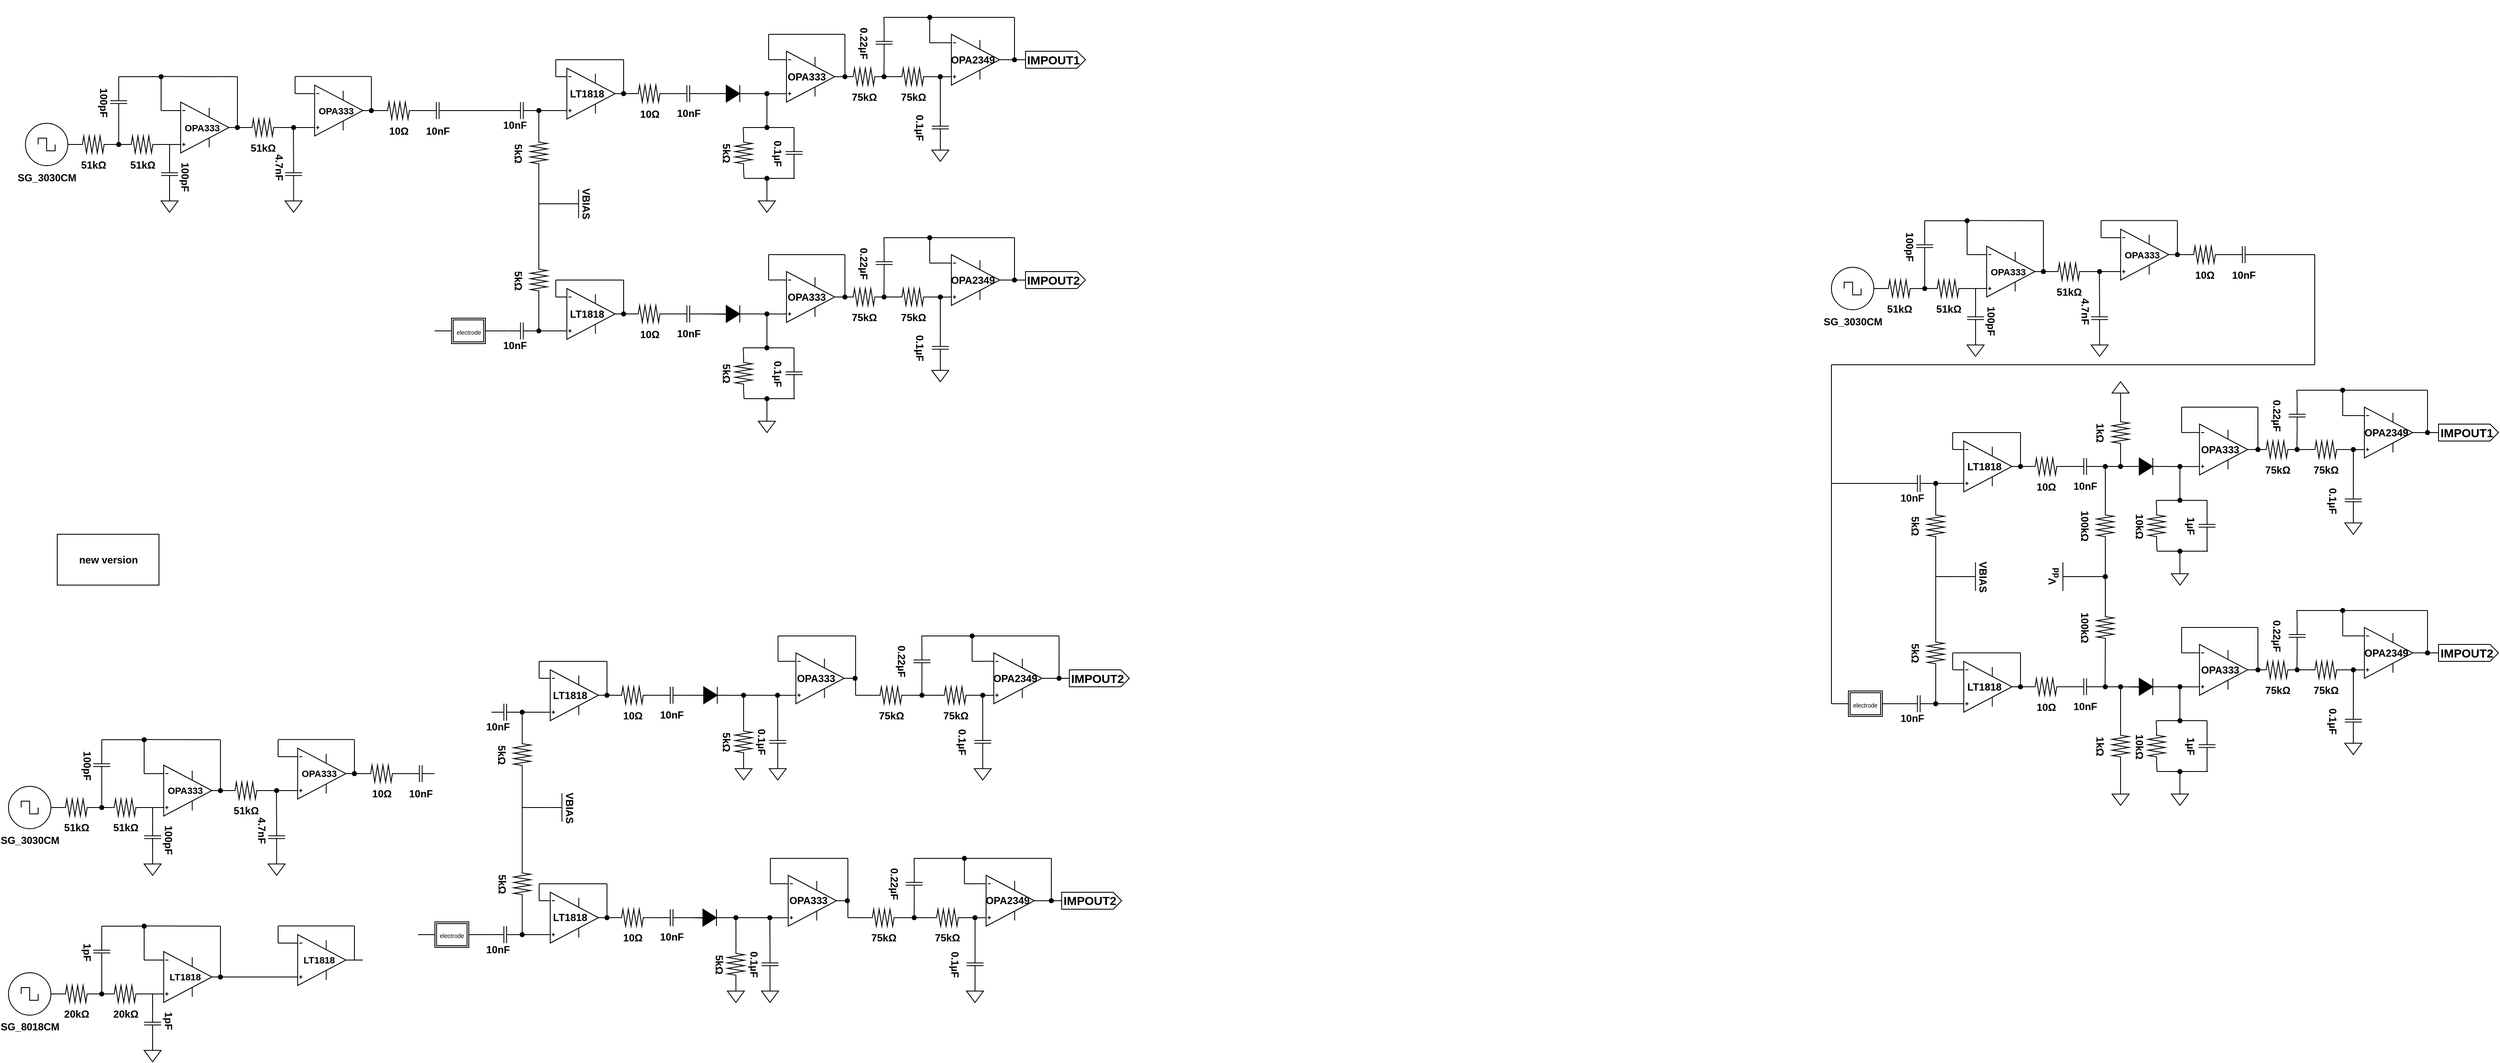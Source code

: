 <mxfile version="17.4.4" type="github">
  <diagram name="Page-1" id="7e0a89b8-554c-2b80-1dc8-d5c74ca68de4">
    <mxGraphModel dx="2273" dy="2216" grid="1" gridSize="10" guides="1" tooltips="1" connect="1" arrows="1" fold="1" page="1" pageScale="1" pageWidth="2000" pageHeight="1500" background="none" math="0" shadow="0">
      <root>
        <mxCell id="0" />
        <mxCell id="1" parent="0" />
        <mxCell id="-IPIXIhOzp1eECCD4319-1" value="&lt;b&gt;SG_3030CM&lt;/b&gt;" style="pointerEvents=1;verticalLabelPosition=bottom;shadow=0;dashed=0;align=center;html=1;verticalAlign=top;shape=mxgraph.electrical.signal_sources.source;aspect=fixed;points=[[0.5,0,0],[1,0.5,0],[0.5,1,0],[0,0.5,0]];elSignalType=square;" vertex="1" parent="1">
          <mxGeometry x="80" y="332.5" width="50" height="50" as="geometry" />
        </mxCell>
        <mxCell id="-IPIXIhOzp1eECCD4319-2" value="&lt;b&gt;51kΩ&lt;/b&gt;" style="pointerEvents=1;verticalLabelPosition=bottom;shadow=0;dashed=0;align=center;html=1;verticalAlign=top;shape=mxgraph.electrical.resistors.resistor_2;" vertex="1" parent="1">
          <mxGeometry x="140" y="347.5" width="40" height="20" as="geometry" />
        </mxCell>
        <mxCell id="-IPIXIhOzp1eECCD4319-3" value="&lt;b&gt;51kΩ&lt;/b&gt;" style="pointerEvents=1;verticalLabelPosition=bottom;shadow=0;dashed=0;align=center;html=1;verticalAlign=top;shape=mxgraph.electrical.resistors.resistor_2;" vertex="1" parent="1">
          <mxGeometry x="197.5" y="347.5" width="40" height="20" as="geometry" />
        </mxCell>
        <mxCell id="-IPIXIhOzp1eECCD4319-5" value="" style="endArrow=none;html=1;rounded=0;startArrow=none;" edge="1" parent="1" source="-IPIXIhOzp1eECCD4319-26">
          <mxGeometry width="50" height="50" relative="1" as="geometry">
            <mxPoint x="240" y="287.5" as="sourcePoint" />
            <mxPoint x="240" y="317.5" as="targetPoint" />
          </mxGeometry>
        </mxCell>
        <mxCell id="-IPIXIhOzp1eECCD4319-6" value="" style="endArrow=none;html=1;rounded=0;startArrow=none;entryX=1;entryY=0.486;entryDx=0;entryDy=0;entryPerimeter=0;" edge="1" parent="1" source="-IPIXIhOzp1eECCD4319-34">
          <mxGeometry width="50" height="50" relative="1" as="geometry">
            <mxPoint x="190" y="357.5" as="sourcePoint" />
            <mxPoint x="190" y="357.5" as="targetPoint" />
            <Array as="points">
              <mxPoint x="200" y="357.5" />
            </Array>
          </mxGeometry>
        </mxCell>
        <mxCell id="-IPIXIhOzp1eECCD4319-7" value="&lt;div&gt;&lt;b&gt;100pF&lt;/b&gt;&lt;/div&gt;" style="pointerEvents=1;verticalLabelPosition=bottom;shadow=0;dashed=0;align=center;html=1;verticalAlign=middle;shape=mxgraph.electrical.capacitors.capacitor_1;rotation=90;spacingRight=0;spacingTop=-5;labelPosition=center;direction=east;spacingLeft=0;spacing=2;" vertex="1" parent="1">
          <mxGeometry x="173.75" y="297.5" width="32.5" height="20" as="geometry" />
        </mxCell>
        <mxCell id="-IPIXIhOzp1eECCD4319-8" value="" style="endArrow=none;html=1;rounded=0;exitX=1;exitY=0.5;exitDx=0;exitDy=0;exitPerimeter=0;" edge="1" parent="1" source="-IPIXIhOzp1eECCD4319-1">
          <mxGeometry width="50" height="50" relative="1" as="geometry">
            <mxPoint x="140" y="357.5" as="sourcePoint" />
            <mxPoint x="140" y="357.5" as="targetPoint" />
          </mxGeometry>
        </mxCell>
        <mxCell id="-IPIXIhOzp1eECCD4319-10" value="&lt;b style=&quot;font-size: 11px&quot;&gt;OPA333&lt;/b&gt;" style="verticalLabelPosition=middle;shadow=0;dashed=0;align=center;html=1;verticalAlign=middle;shape=mxgraph.electrical.abstract.operational_amp_1;rotation=0;spacingTop=0;labelPosition=center;fontSize=11;spacingLeft=0;spacingRight=5;" vertex="1" parent="1">
          <mxGeometry x="260" y="307.5" width="60" height="60" as="geometry" />
        </mxCell>
        <mxCell id="-IPIXIhOzp1eECCD4319-11" value="" style="endArrow=none;html=1;rounded=0;exitX=1;exitY=0.5;exitDx=0;exitDy=0;exitPerimeter=0;" edge="1" parent="1" source="-IPIXIhOzp1eECCD4319-7">
          <mxGeometry width="50" height="50" relative="1" as="geometry">
            <mxPoint x="190" y="347.5" as="sourcePoint" />
            <mxPoint x="190" y="357.5" as="targetPoint" />
          </mxGeometry>
        </mxCell>
        <mxCell id="-IPIXIhOzp1eECCD4319-12" value="" style="endArrow=none;html=1;rounded=0;" edge="1" parent="1">
          <mxGeometry width="50" height="50" relative="1" as="geometry">
            <mxPoint x="190" y="277.5" as="sourcePoint" />
            <mxPoint x="190" y="297.5" as="targetPoint" />
          </mxGeometry>
        </mxCell>
        <mxCell id="-IPIXIhOzp1eECCD4319-13" value="" style="endArrow=none;html=1;rounded=0;exitDx=0;exitDy=0;exitPerimeter=0;startArrow=none;" edge="1" parent="1">
          <mxGeometry width="50" height="50" relative="1" as="geometry">
            <mxPoint x="250" y="357.5" as="sourcePoint" />
            <mxPoint x="260" y="357.5" as="targetPoint" />
          </mxGeometry>
        </mxCell>
        <mxCell id="-IPIXIhOzp1eECCD4319-14" value="" style="endArrow=none;html=1;rounded=0;" edge="1" parent="1">
          <mxGeometry width="50" height="50" relative="1" as="geometry">
            <mxPoint x="240" y="317.5" as="sourcePoint" />
            <mxPoint x="260" y="317.5" as="targetPoint" />
          </mxGeometry>
        </mxCell>
        <mxCell id="-IPIXIhOzp1eECCD4319-15" value="" style="endArrow=none;html=1;rounded=0;entryX=0;entryY=0.5;entryDx=0;entryDy=0;entryPerimeter=0;" edge="1" parent="1" target="-IPIXIhOzp1eECCD4319-23">
          <mxGeometry width="50" height="50" relative="1" as="geometry">
            <mxPoint x="250" y="357.5" as="sourcePoint" />
            <mxPoint x="250" y="367.5" as="targetPoint" />
          </mxGeometry>
        </mxCell>
        <mxCell id="-IPIXIhOzp1eECCD4319-16" value="" style="endArrow=none;html=1;rounded=0;exitX=1;exitY=0.5;exitDx=0;exitDy=0;exitPerimeter=0;" edge="1" parent="1" source="-IPIXIhOzp1eECCD4319-3">
          <mxGeometry width="50" height="50" relative="1" as="geometry">
            <mxPoint x="280" y="357.5" as="sourcePoint" />
            <mxPoint x="250" y="357.5" as="targetPoint" />
          </mxGeometry>
        </mxCell>
        <mxCell id="-IPIXIhOzp1eECCD4319-17" value="" style="pointerEvents=1;verticalLabelPosition=bottom;shadow=0;dashed=0;align=center;html=1;verticalAlign=top;shape=mxgraph.electrical.signal_sources.signal_ground;" vertex="1" parent="1">
          <mxGeometry x="240" y="417.5" width="20" height="20" as="geometry" />
        </mxCell>
        <mxCell id="-IPIXIhOzp1eECCD4319-18" value="" style="endArrow=none;html=1;rounded=0;startArrow=none;" edge="1" parent="1">
          <mxGeometry width="50" height="50" relative="1" as="geometry">
            <mxPoint x="330" y="337.5" as="sourcePoint" />
            <mxPoint x="330" y="277.5" as="targetPoint" />
          </mxGeometry>
        </mxCell>
        <mxCell id="-IPIXIhOzp1eECCD4319-19" value="" style="endArrow=none;html=1;rounded=0;" edge="1" parent="1" target="-IPIXIhOzp1eECCD4319-26">
          <mxGeometry width="50" height="50" relative="1" as="geometry">
            <mxPoint x="190" y="277.5" as="sourcePoint" />
            <mxPoint x="330" y="287.5" as="targetPoint" />
          </mxGeometry>
        </mxCell>
        <mxCell id="-IPIXIhOzp1eECCD4319-20" value="" style="endArrow=none;html=1;rounded=0;exitDx=0;exitDy=0;exitPerimeter=0;startArrow=none;" edge="1" parent="1" source="-IPIXIhOzp1eECCD4319-30">
          <mxGeometry width="50" height="50" relative="1" as="geometry">
            <mxPoint x="330" y="337.5" as="sourcePoint" />
            <mxPoint x="340" y="337.5" as="targetPoint" />
          </mxGeometry>
        </mxCell>
        <mxCell id="-IPIXIhOzp1eECCD4319-21" value="" style="endArrow=none;html=1;rounded=0;exitX=1;exitY=0.5;exitDx=0;exitDy=0;exitPerimeter=0;" edge="1" parent="1">
          <mxGeometry width="50" height="50" relative="1" as="geometry">
            <mxPoint x="380" y="337.5" as="sourcePoint" />
            <mxPoint x="420" y="337.5" as="targetPoint" />
          </mxGeometry>
        </mxCell>
        <mxCell id="-IPIXIhOzp1eECCD4319-22" value="" style="endArrow=none;html=1;rounded=0;startArrow=none;entryX=1;entryY=0.486;entryDx=0;entryDy=0;entryPerimeter=0;" edge="1" parent="1">
          <mxGeometry width="50" height="50" relative="1" as="geometry">
            <mxPoint x="190" y="357.5" as="sourcePoint" />
            <mxPoint x="180" y="357.5" as="targetPoint" />
            <Array as="points">
              <mxPoint x="190" y="357.5" />
            </Array>
          </mxGeometry>
        </mxCell>
        <mxCell id="-IPIXIhOzp1eECCD4319-23" value="&lt;b&gt;100pF&lt;/b&gt;" style="pointerEvents=1;verticalLabelPosition=top;shadow=0;dashed=0;align=left;html=1;verticalAlign=bottom;shape=mxgraph.electrical.capacitors.capacitor_1;rotation=90;spacingRight=0;spacingTop=0;labelPosition=right;direction=east;spacingLeft=-31;spacing=1;" vertex="1" parent="1">
          <mxGeometry x="233.75" y="382.5" width="32.5" height="20" as="geometry" />
        </mxCell>
        <mxCell id="-IPIXIhOzp1eECCD4319-24" value="" style="endArrow=none;html=1;rounded=0;startArrow=none;entryDx=0;entryDy=0;entryPerimeter=0;" edge="1" parent="1">
          <mxGeometry width="50" height="50" relative="1" as="geometry">
            <mxPoint x="180" y="357.5" as="sourcePoint" />
            <mxPoint x="190" y="357.5" as="targetPoint" />
            <Array as="points" />
          </mxGeometry>
        </mxCell>
        <mxCell id="-IPIXIhOzp1eECCD4319-25" value="" style="endArrow=none;html=1;rounded=0;exitX=1;exitY=0.5;exitDx=0;exitDy=0;exitPerimeter=0;entryX=0.5;entryY=0;entryDx=0;entryDy=0;entryPerimeter=0;" edge="1" parent="1" source="-IPIXIhOzp1eECCD4319-23" target="-IPIXIhOzp1eECCD4319-17">
          <mxGeometry width="50" height="50" relative="1" as="geometry">
            <mxPoint x="200" y="297.5" as="sourcePoint" />
            <mxPoint x="200" y="331.25" as="targetPoint" />
          </mxGeometry>
        </mxCell>
        <mxCell id="-IPIXIhOzp1eECCD4319-26" value="" style="shape=waypoint;sketch=0;fillStyle=solid;size=6;pointerEvents=1;points=[];fillColor=none;resizable=0;rotatable=0;perimeter=centerPerimeter;snapToPoint=1;" vertex="1" parent="1">
          <mxGeometry x="220" y="257.5" width="40" height="40" as="geometry" />
        </mxCell>
        <mxCell id="-IPIXIhOzp1eECCD4319-27" value="" style="endArrow=none;html=1;rounded=0;" edge="1" parent="1" target="-IPIXIhOzp1eECCD4319-26">
          <mxGeometry width="50" height="50" relative="1" as="geometry">
            <mxPoint x="240" y="287.5" as="sourcePoint" />
            <mxPoint x="240" y="317.5" as="targetPoint" />
          </mxGeometry>
        </mxCell>
        <mxCell id="-IPIXIhOzp1eECCD4319-28" value="" style="endArrow=none;html=1;rounded=0;" edge="1" parent="1">
          <mxGeometry width="50" height="50" relative="1" as="geometry">
            <mxPoint x="350" y="336.83" as="sourcePoint" />
            <mxPoint x="350" y="337.5" as="targetPoint" />
          </mxGeometry>
        </mxCell>
        <mxCell id="-IPIXIhOzp1eECCD4319-29" value="&lt;b&gt;51kΩ&lt;/b&gt;" style="pointerEvents=1;verticalLabelPosition=bottom;shadow=0;dashed=0;align=center;html=1;verticalAlign=top;shape=mxgraph.electrical.resistors.resistor_2;" vertex="1" parent="1">
          <mxGeometry x="340" y="327.5" width="40" height="20" as="geometry" />
        </mxCell>
        <mxCell id="-IPIXIhOzp1eECCD4319-30" value="" style="shape=waypoint;sketch=0;fillStyle=solid;size=6;pointerEvents=1;points=[];fillColor=none;resizable=0;rotatable=0;perimeter=centerPerimeter;snapToPoint=1;" vertex="1" parent="1">
          <mxGeometry x="310" y="317.5" width="40" height="40" as="geometry" />
        </mxCell>
        <mxCell id="-IPIXIhOzp1eECCD4319-31" value="" style="endArrow=none;html=1;rounded=0;exitX=1;exitY=0.5;exitDx=0;exitDy=0;exitPerimeter=0;" edge="1" parent="1" source="-IPIXIhOzp1eECCD4319-10" target="-IPIXIhOzp1eECCD4319-30">
          <mxGeometry width="50" height="50" relative="1" as="geometry">
            <mxPoint x="320" y="337.5" as="sourcePoint" />
            <mxPoint x="340" y="337.5" as="targetPoint" />
          </mxGeometry>
        </mxCell>
        <mxCell id="-IPIXIhOzp1eECCD4319-33" value="&lt;b&gt;4.7nF&lt;/b&gt;" style="pointerEvents=1;verticalLabelPosition=bottom;shadow=0;dashed=0;align=center;html=1;verticalAlign=middle;shape=mxgraph.electrical.capacitors.capacitor_1;rotation=90;spacingRight=0;spacingTop=-5;labelPosition=center;direction=east;spacingLeft=-17;spacing=2;" vertex="1" parent="1">
          <mxGeometry x="380" y="382.5" width="32.5" height="20" as="geometry" />
        </mxCell>
        <mxCell id="-IPIXIhOzp1eECCD4319-34" value="" style="shape=waypoint;sketch=0;fillStyle=solid;size=6;pointerEvents=1;points=[];fillColor=none;resizable=0;rotatable=0;perimeter=centerPerimeter;snapToPoint=1;" vertex="1" parent="1">
          <mxGeometry x="170" y="337.5" width="40" height="40" as="geometry" />
        </mxCell>
        <mxCell id="-IPIXIhOzp1eECCD4319-35" value="" style="endArrow=none;html=1;rounded=0;startArrow=none;entryDx=0;entryDy=0;entryPerimeter=0;" edge="1" parent="1" target="-IPIXIhOzp1eECCD4319-34">
          <mxGeometry width="50" height="50" relative="1" as="geometry">
            <mxPoint x="190" y="357.5" as="sourcePoint" />
            <mxPoint x="190" y="357.5" as="targetPoint" />
            <Array as="points" />
          </mxGeometry>
        </mxCell>
        <mxCell id="-IPIXIhOzp1eECCD4319-36" value="" style="endArrow=none;html=1;rounded=0;entryX=0;entryY=0.5;entryDx=0;entryDy=0;entryPerimeter=0;" edge="1" parent="1" target="-IPIXIhOzp1eECCD4319-33">
          <mxGeometry width="50" height="50" relative="1" as="geometry">
            <mxPoint x="396" y="337.5" as="sourcePoint" />
            <mxPoint x="150" y="217.5" as="targetPoint" />
          </mxGeometry>
        </mxCell>
        <mxCell id="-IPIXIhOzp1eECCD4319-37" value="" style="shape=waypoint;sketch=0;fillStyle=solid;size=6;pointerEvents=1;points=[];fillColor=none;resizable=0;rotatable=0;perimeter=centerPerimeter;snapToPoint=1;" vertex="1" parent="1">
          <mxGeometry x="376.25" y="317.5" width="40" height="40" as="geometry" />
        </mxCell>
        <mxCell id="-IPIXIhOzp1eECCD4319-38" value="" style="pointerEvents=1;verticalLabelPosition=bottom;shadow=0;dashed=0;align=center;html=1;verticalAlign=top;shape=mxgraph.electrical.signal_sources.signal_ground;" vertex="1" parent="1">
          <mxGeometry x="386.25" y="417.5" width="20" height="20" as="geometry" />
        </mxCell>
        <mxCell id="-IPIXIhOzp1eECCD4319-39" value="" style="endArrow=none;html=1;rounded=0;exitX=1;exitY=0.5;exitDx=0;exitDy=0;exitPerimeter=0;entryX=0.5;entryY=0;entryDx=0;entryDy=0;entryPerimeter=0;" edge="1" parent="1" source="-IPIXIhOzp1eECCD4319-33" target="-IPIXIhOzp1eECCD4319-38">
          <mxGeometry width="50" height="50" relative="1" as="geometry">
            <mxPoint x="396.25" y="423.75" as="sourcePoint" />
            <mxPoint x="346.25" y="331.25" as="targetPoint" />
          </mxGeometry>
        </mxCell>
        <mxCell id="-IPIXIhOzp1eECCD4319-40" value="&lt;b style=&quot;font-size: 11px&quot;&gt;OPA333&lt;/b&gt;" style="verticalLabelPosition=middle;shadow=0;dashed=0;align=center;html=1;verticalAlign=middle;shape=mxgraph.electrical.abstract.operational_amp_1;rotation=0;spacingTop=0;labelPosition=center;fontSize=11;spacingLeft=0;spacingRight=5;" vertex="1" parent="1">
          <mxGeometry x="418" y="287.5" width="60" height="60" as="geometry" />
        </mxCell>
        <mxCell id="-IPIXIhOzp1eECCD4319-41" value="" style="endArrow=none;html=1;rounded=0;startArrow=none;" edge="1" parent="1">
          <mxGeometry width="50" height="50" relative="1" as="geometry">
            <mxPoint x="398" y="277.5" as="sourcePoint" />
            <mxPoint x="398" y="297.5" as="targetPoint" />
          </mxGeometry>
        </mxCell>
        <mxCell id="-IPIXIhOzp1eECCD4319-42" value="" style="endArrow=none;html=1;rounded=0;" edge="1" parent="1">
          <mxGeometry width="50" height="50" relative="1" as="geometry">
            <mxPoint x="398" y="297.5" as="sourcePoint" />
            <mxPoint x="418" y="297.5" as="targetPoint" />
          </mxGeometry>
        </mxCell>
        <mxCell id="-IPIXIhOzp1eECCD4319-43" value="" style="endArrow=none;html=1;rounded=0;startArrow=none;" edge="1" parent="1">
          <mxGeometry width="50" height="50" relative="1" as="geometry">
            <mxPoint x="488" y="317.5" as="sourcePoint" />
            <mxPoint x="488" y="277.5" as="targetPoint" />
          </mxGeometry>
        </mxCell>
        <mxCell id="-IPIXIhOzp1eECCD4319-44" value="" style="endArrow=none;html=1;rounded=0;exitDx=0;exitDy=0;exitPerimeter=0;startArrow=none;" edge="1" parent="1" source="-IPIXIhOzp1eECCD4319-49">
          <mxGeometry width="50" height="50" relative="1" as="geometry">
            <mxPoint x="488" y="317.5" as="sourcePoint" />
            <mxPoint x="498" y="317.5" as="targetPoint" />
          </mxGeometry>
        </mxCell>
        <mxCell id="-IPIXIhOzp1eECCD4319-45" value="" style="endArrow=none;html=1;rounded=0;" edge="1" parent="1">
          <mxGeometry width="50" height="50" relative="1" as="geometry">
            <mxPoint x="398" y="267.5" as="sourcePoint" />
            <mxPoint x="398" y="267.5" as="targetPoint" />
          </mxGeometry>
        </mxCell>
        <mxCell id="-IPIXIhOzp1eECCD4319-46" value="" style="endArrow=none;html=1;rounded=0;" edge="1" parent="1">
          <mxGeometry width="50" height="50" relative="1" as="geometry">
            <mxPoint x="508" y="316.83" as="sourcePoint" />
            <mxPoint x="508" y="317.5" as="targetPoint" />
          </mxGeometry>
        </mxCell>
        <mxCell id="-IPIXIhOzp1eECCD4319-47" value="" style="endArrow=none;html=1;rounded=0;exitX=1;exitY=0.5;exitDx=0;exitDy=0;exitPerimeter=0;" edge="1" parent="1">
          <mxGeometry width="50" height="50" relative="1" as="geometry">
            <mxPoint x="478" y="317.5" as="sourcePoint" />
            <mxPoint x="488" y="317.5" as="targetPoint" />
          </mxGeometry>
        </mxCell>
        <mxCell id="-IPIXIhOzp1eECCD4319-48" value="" style="endArrow=none;html=1;rounded=0;" edge="1" parent="1">
          <mxGeometry width="50" height="50" relative="1" as="geometry">
            <mxPoint x="398" y="277.28" as="sourcePoint" />
            <mxPoint x="488" y="277.28" as="targetPoint" />
          </mxGeometry>
        </mxCell>
        <mxCell id="-IPIXIhOzp1eECCD4319-49" value="" style="shape=waypoint;sketch=0;fillStyle=solid;size=6;pointerEvents=1;points=[];fillColor=none;resizable=0;rotatable=0;perimeter=centerPerimeter;snapToPoint=1;" vertex="1" parent="1">
          <mxGeometry x="468" y="297.5" width="40" height="40" as="geometry" />
        </mxCell>
        <mxCell id="-IPIXIhOzp1eECCD4319-50" value="" style="endArrow=none;html=1;rounded=0;exitDx=0;exitDy=0;exitPerimeter=0;startArrow=none;" edge="1" parent="1" target="-IPIXIhOzp1eECCD4319-49">
          <mxGeometry width="50" height="50" relative="1" as="geometry">
            <mxPoint x="488" y="317.5" as="sourcePoint" />
            <mxPoint x="498" y="317.5" as="targetPoint" />
          </mxGeometry>
        </mxCell>
        <mxCell id="-IPIXIhOzp1eECCD4319-51" value="" style="endArrow=none;html=1;rounded=0;" edge="1" parent="1">
          <mxGeometry width="50" height="50" relative="1" as="geometry">
            <mxPoint x="240" y="277.28" as="sourcePoint" />
            <mxPoint x="330" y="277.5" as="targetPoint" />
          </mxGeometry>
        </mxCell>
        <mxCell id="-IPIXIhOzp1eECCD4319-52" value="&lt;b&gt;10Ω&lt;/b&gt;" style="pointerEvents=1;verticalLabelPosition=bottom;shadow=0;dashed=0;align=center;html=1;verticalAlign=top;shape=mxgraph.electrical.resistors.resistor_2;" vertex="1" parent="1">
          <mxGeometry x="500" y="307.5" width="40" height="20" as="geometry" />
        </mxCell>
        <mxCell id="-IPIXIhOzp1eECCD4319-53" value="" style="endArrow=none;html=1;rounded=0;entryX=0;entryY=0.5;entryDx=0;entryDy=0;entryPerimeter=0;" edge="1" parent="1" source="-IPIXIhOzp1eECCD4319-49" target="-IPIXIhOzp1eECCD4319-52">
          <mxGeometry width="50" height="50" relative="1" as="geometry">
            <mxPoint x="100" y="217.5" as="sourcePoint" />
            <mxPoint x="150" y="217.5" as="targetPoint" />
          </mxGeometry>
        </mxCell>
        <mxCell id="-IPIXIhOzp1eECCD4319-54" value="" style="endArrow=none;html=1;rounded=0;exitX=1;exitY=0.5;exitDx=0;exitDy=0;exitPerimeter=0;entryX=1;entryY=0.5;entryDx=0;entryDy=0;entryPerimeter=0;" edge="1" parent="1" source="-IPIXIhOzp1eECCD4319-52" target="-IPIXIhOzp1eECCD4319-55">
          <mxGeometry width="50" height="50" relative="1" as="geometry">
            <mxPoint x="540" y="347.5" as="sourcePoint" />
            <mxPoint x="550" y="347.03" as="targetPoint" />
          </mxGeometry>
        </mxCell>
        <mxCell id="-IPIXIhOzp1eECCD4319-55" value="&lt;b&gt;10nF&lt;/b&gt;" style="pointerEvents=1;verticalLabelPosition=bottom;shadow=0;dashed=0;align=center;html=1;verticalAlign=middle;shape=mxgraph.electrical.capacitors.capacitor_1;rotation=0;spacingRight=0;spacingTop=8;labelPosition=center;direction=west;spacingLeft=0;spacing=2;" vertex="1" parent="1">
          <mxGeometry x="550" y="307.5" width="32.5" height="20" as="geometry" />
        </mxCell>
        <mxCell id="-IPIXIhOzp1eECCD4319-224" value="" style="pointerEvents=1;fillColor=strokeColor;verticalLabelPosition=bottom;shadow=0;dashed=0;align=center;html=1;verticalAlign=top;shape=mxgraph.electrical.diodes.diode;" vertex="1" parent="1">
          <mxGeometry x="894.5" y="287.5" width="40" height="20" as="geometry" />
        </mxCell>
        <mxCell id="-IPIXIhOzp1eECCD4319-225" value="" style="pointerEvents=1;verticalLabelPosition=bottom;shadow=0;dashed=0;align=center;html=1;verticalAlign=top;shape=mxgraph.electrical.signal_sources.signal_ground;" vertex="1" parent="1">
          <mxGeometry x="944.5" y="417.5" width="20" height="20" as="geometry" />
        </mxCell>
        <mxCell id="-IPIXIhOzp1eECCD4319-226" value="" style="endArrow=none;html=1;rounded=0;startArrow=none;entryX=1;entryY=0.5;entryDx=0;entryDy=0;entryPerimeter=0;" edge="1" parent="1" target="-IPIXIhOzp1eECCD4319-240">
          <mxGeometry width="50" height="50" relative="1" as="geometry">
            <mxPoint x="1246.5" y="257.5" as="sourcePoint" />
            <mxPoint x="1235.25" y="257.32" as="targetPoint" />
          </mxGeometry>
        </mxCell>
        <mxCell id="-IPIXIhOzp1eECCD4319-229" value="&lt;b&gt;10nF&lt;/b&gt;" style="pointerEvents=1;verticalLabelPosition=bottom;shadow=0;dashed=0;align=center;html=1;verticalAlign=middle;shape=mxgraph.electrical.capacitors.capacitor_1;rotation=0;spacingRight=0;spacingTop=-5;labelPosition=center;direction=east;spacingLeft=-17;spacing=2;" vertex="1" parent="1">
          <mxGeometry x="649.25" y="307.5" width="32.5" height="20" as="geometry" />
        </mxCell>
        <mxCell id="-IPIXIhOzp1eECCD4319-230" value="&lt;b&gt;5kΩ&lt;/b&gt;" style="pointerEvents=1;verticalLabelPosition=bottom;shadow=0;dashed=0;align=center;html=1;verticalAlign=top;shape=mxgraph.electrical.resistors.resistor_2;rotation=90;" vertex="1" parent="1">
          <mxGeometry x="665.5" y="357.5" width="40" height="20" as="geometry" />
        </mxCell>
        <mxCell id="-IPIXIhOzp1eECCD4319-231" value="&lt;b&gt;LT1818&lt;/b&gt;" style="verticalLabelPosition=middle;shadow=0;dashed=0;align=center;html=1;verticalAlign=middle;shape=mxgraph.electrical.abstract.operational_amp_1;rotation=0;labelPosition=center;spacingRight=7;" vertex="1" parent="1">
          <mxGeometry x="715.5" y="267.5" width="60" height="60" as="geometry" />
        </mxCell>
        <mxCell id="-IPIXIhOzp1eECCD4319-232" value="&lt;b&gt;10Ω&lt;/b&gt;" style="pointerEvents=1;verticalLabelPosition=bottom;shadow=0;dashed=0;align=center;html=1;verticalAlign=top;shape=mxgraph.electrical.resistors.resistor_2;" vertex="1" parent="1">
          <mxGeometry x="795.5" y="287.5" width="40" height="20" as="geometry" />
        </mxCell>
        <mxCell id="-IPIXIhOzp1eECCD4319-233" value="&lt;b&gt;10nF&lt;/b&gt;" style="pointerEvents=1;verticalLabelPosition=bottom;shadow=0;dashed=0;align=center;html=1;verticalAlign=middle;shape=mxgraph.electrical.capacitors.capacitor_1;rotation=0;spacingRight=0;spacingTop=6;labelPosition=center;direction=east;spacingLeft=0;spacing=2;" vertex="1" parent="1">
          <mxGeometry x="845.5" y="287.5" width="32.5" height="20" as="geometry" />
        </mxCell>
        <mxCell id="-IPIXIhOzp1eECCD4319-235" value="&lt;div&gt;&lt;b&gt;5kΩ&lt;/b&gt;&lt;/div&gt;" style="pointerEvents=1;verticalLabelPosition=bottom;shadow=0;dashed=0;align=center;html=1;verticalAlign=top;shape=mxgraph.electrical.resistors.resistor_2;rotation=90;spacingTop=-4;" vertex="1" parent="1">
          <mxGeometry x="907" y="357.5" width="40" height="20" as="geometry" />
        </mxCell>
        <mxCell id="-IPIXIhOzp1eECCD4319-236" value="&lt;div&gt;&lt;b&gt;0.1µF&lt;/b&gt;&lt;/div&gt;" style="pointerEvents=1;verticalLabelPosition=bottom;shadow=0;dashed=0;align=center;html=1;verticalAlign=middle;shape=mxgraph.electrical.capacitors.capacitor_1;rotation=90;spacingRight=0;spacingTop=-2;labelPosition=center;direction=east;spacingLeft=0;spacing=2;" vertex="1" parent="1">
          <mxGeometry x="970.25" y="357.5" width="32.5" height="20" as="geometry" />
        </mxCell>
        <mxCell id="-IPIXIhOzp1eECCD4319-238" value="&lt;b&gt;75kΩ&lt;/b&gt;" style="pointerEvents=1;verticalLabelPosition=bottom;shadow=0;dashed=0;align=center;html=1;verticalAlign=top;shape=mxgraph.electrical.resistors.resistor_2;" vertex="1" parent="1">
          <mxGeometry x="1049" y="267.5" width="40" height="20" as="geometry" />
        </mxCell>
        <mxCell id="-IPIXIhOzp1eECCD4319-239" value="&lt;b&gt;75kΩ&lt;/b&gt;" style="pointerEvents=1;verticalLabelPosition=bottom;shadow=0;dashed=0;align=center;html=1;verticalAlign=top;shape=mxgraph.electrical.resistors.resistor_2;" vertex="1" parent="1">
          <mxGeometry x="1106.5" y="267.5" width="40" height="20" as="geometry" />
        </mxCell>
        <mxCell id="-IPIXIhOzp1eECCD4319-240" value="&lt;div&gt;&lt;b&gt;OPA2349&lt;br&gt;&lt;/b&gt;&lt;/div&gt;" style="verticalLabelPosition=middle;shadow=0;dashed=0;align=center;html=1;verticalAlign=middle;shape=mxgraph.electrical.abstract.operational_amp_1;rotation=0;labelPosition=center;spacing=2;spacingRight=4;" vertex="1" parent="1">
          <mxGeometry x="1169" y="227.5" width="60" height="60" as="geometry" />
        </mxCell>
        <mxCell id="-IPIXIhOzp1eECCD4319-243" value="" style="endArrow=none;html=1;rounded=0;entryX=1;entryY=0.5;entryDx=0;entryDy=0;entryPerimeter=0;" edge="1" parent="1" target="-IPIXIhOzp1eECCD4319-229">
          <mxGeometry width="50" height="50" relative="1" as="geometry">
            <mxPoint x="715.5" y="317.5" as="sourcePoint" />
            <mxPoint x="595.5" y="327.5" as="targetPoint" />
          </mxGeometry>
        </mxCell>
        <mxCell id="-IPIXIhOzp1eECCD4319-244" value="" style="endArrow=none;html=1;rounded=0;" edge="1" parent="1">
          <mxGeometry width="50" height="50" relative="1" as="geometry">
            <mxPoint x="715.5" y="277.5" as="sourcePoint" />
            <mxPoint x="705.5" y="277.5" as="targetPoint" />
          </mxGeometry>
        </mxCell>
        <mxCell id="-IPIXIhOzp1eECCD4319-245" value="" style="endArrow=none;html=1;rounded=0;exitDx=0;exitDy=0;exitPerimeter=0;startArrow=none;" edge="1" parent="1" source="-IPIXIhOzp1eECCD4319-277">
          <mxGeometry width="50" height="50" relative="1" as="geometry">
            <mxPoint x="669.25" y="327.5" as="sourcePoint" />
            <mxPoint x="695.5" y="317.5" as="targetPoint" />
          </mxGeometry>
        </mxCell>
        <mxCell id="-IPIXIhOzp1eECCD4319-246" value="" style="endArrow=none;html=1;rounded=0;" edge="1" parent="1">
          <mxGeometry width="50" height="50" relative="1" as="geometry">
            <mxPoint x="705.5" y="277.5" as="sourcePoint" />
            <mxPoint x="705.5" y="257.5" as="targetPoint" />
          </mxGeometry>
        </mxCell>
        <mxCell id="-IPIXIhOzp1eECCD4319-247" value="" style="endArrow=none;html=1;rounded=0;" edge="1" parent="1">
          <mxGeometry width="50" height="50" relative="1" as="geometry">
            <mxPoint x="785.5" y="257.5" as="sourcePoint" />
            <mxPoint x="705.5" y="257.5" as="targetPoint" />
          </mxGeometry>
        </mxCell>
        <mxCell id="-IPIXIhOzp1eECCD4319-248" value="" style="endArrow=none;html=1;rounded=0;" edge="1" parent="1">
          <mxGeometry width="50" height="50" relative="1" as="geometry">
            <mxPoint x="785.5" y="297.5" as="sourcePoint" />
            <mxPoint x="785.5" y="257.5" as="targetPoint" />
          </mxGeometry>
        </mxCell>
        <mxCell id="-IPIXIhOzp1eECCD4319-249" value="" style="endArrow=none;html=1;rounded=0;entryX=1;entryY=0.5;entryDx=0;entryDy=0;entryPerimeter=0;startArrow=none;" edge="1" parent="1" source="-IPIXIhOzp1eECCD4319-279" target="-IPIXIhOzp1eECCD4319-231">
          <mxGeometry width="50" height="50" relative="1" as="geometry">
            <mxPoint x="795.5" y="297.5" as="sourcePoint" />
            <mxPoint x="715.5" y="287.5" as="targetPoint" />
          </mxGeometry>
        </mxCell>
        <mxCell id="-IPIXIhOzp1eECCD4319-250" value="" style="endArrow=none;html=1;rounded=0;entryX=1;entryY=0.5;entryDx=0;entryDy=0;entryPerimeter=0;exitX=0;exitY=0.5;exitDx=0;exitDy=0;exitPerimeter=0;" edge="1" parent="1" source="-IPIXIhOzp1eECCD4319-233" target="-IPIXIhOzp1eECCD4319-232">
          <mxGeometry width="50" height="50" relative="1" as="geometry">
            <mxPoint x="795.5" y="267.5" as="sourcePoint" />
            <mxPoint x="715.5" y="267.5" as="targetPoint" />
          </mxGeometry>
        </mxCell>
        <mxCell id="-IPIXIhOzp1eECCD4319-252" value="" style="endArrow=none;html=1;rounded=0;entryX=1;entryY=0.5;entryDx=0;entryDy=0;entryPerimeter=0;startArrow=none;" edge="1" parent="1" target="-IPIXIhOzp1eECCD4319-233">
          <mxGeometry width="50" height="50" relative="1" as="geometry">
            <mxPoint x="885.5" y="297.5" as="sourcePoint" />
            <mxPoint x="715.5" y="267.5" as="targetPoint" />
          </mxGeometry>
        </mxCell>
        <mxCell id="-IPIXIhOzp1eECCD4319-254" value="" style="endArrow=none;html=1;rounded=0;exitX=0;exitY=0.5;exitDx=0;exitDy=0;exitPerimeter=0;" edge="1" parent="1" source="-IPIXIhOzp1eECCD4319-224">
          <mxGeometry width="50" height="50" relative="1" as="geometry">
            <mxPoint x="886.5" y="317.5" as="sourcePoint" />
            <mxPoint x="882.5" y="297.5" as="targetPoint" />
          </mxGeometry>
        </mxCell>
        <mxCell id="-IPIXIhOzp1eECCD4319-257" value="" style="endArrow=none;html=1;rounded=0;entryX=1;entryY=0.5;entryDx=0;entryDy=0;entryPerimeter=0;exitX=0;exitY=0.835;exitDx=0;exitDy=0;exitPerimeter=0;" edge="1" parent="1" source="-IPIXIhOzp1eECCD4319-265" target="-IPIXIhOzp1eECCD4319-224">
          <mxGeometry width="50" height="50" relative="1" as="geometry">
            <mxPoint x="976.5" y="297.5" as="sourcePoint" />
            <mxPoint x="869" y="307.5" as="targetPoint" />
          </mxGeometry>
        </mxCell>
        <mxCell id="-IPIXIhOzp1eECCD4319-258" value="" style="endArrow=none;html=1;rounded=0;" edge="1" parent="1">
          <mxGeometry width="50" height="50" relative="1" as="geometry">
            <mxPoint x="954.5" y="337.5" as="sourcePoint" />
            <mxPoint x="954.5" y="297.5" as="targetPoint" />
          </mxGeometry>
        </mxCell>
        <mxCell id="-IPIXIhOzp1eECCD4319-259" value="" style="endArrow=none;html=1;rounded=0;" edge="1" parent="1">
          <mxGeometry width="50" height="50" relative="1" as="geometry">
            <mxPoint x="986.5" y="337.5" as="sourcePoint" />
            <mxPoint x="926.5" y="337.5" as="targetPoint" />
          </mxGeometry>
        </mxCell>
        <mxCell id="-IPIXIhOzp1eECCD4319-260" value="" style="endArrow=none;html=1;rounded=0;exitX=0;exitY=0.5;exitDx=0;exitDy=0;exitPerimeter=0;" edge="1" parent="1" source="-IPIXIhOzp1eECCD4319-235">
          <mxGeometry width="50" height="50" relative="1" as="geometry">
            <mxPoint x="926.75" y="342.5" as="sourcePoint" />
            <mxPoint x="926.5" y="337.5" as="targetPoint" />
          </mxGeometry>
        </mxCell>
        <mxCell id="-IPIXIhOzp1eECCD4319-261" value="" style="endArrow=none;html=1;rounded=0;exitX=0;exitY=0.5;exitDx=0;exitDy=0;exitPerimeter=0;" edge="1" parent="1" source="-IPIXIhOzp1eECCD4319-236">
          <mxGeometry width="50" height="50" relative="1" as="geometry">
            <mxPoint x="974.25" y="355" as="sourcePoint" />
            <mxPoint x="986.5" y="337.5" as="targetPoint" />
          </mxGeometry>
        </mxCell>
        <mxCell id="-IPIXIhOzp1eECCD4319-262" value="" style="endArrow=none;html=1;rounded=0;entryX=1;entryY=0.5;entryDx=0;entryDy=0;entryPerimeter=0;" edge="1" parent="1" target="-IPIXIhOzp1eECCD4319-235">
          <mxGeometry width="50" height="50" relative="1" as="geometry">
            <mxPoint x="927.5" y="397.5" as="sourcePoint" />
            <mxPoint x="926.86" y="392.5" as="targetPoint" />
          </mxGeometry>
        </mxCell>
        <mxCell id="-IPIXIhOzp1eECCD4319-263" value="" style="endArrow=none;html=1;rounded=0;entryX=1;entryY=0.5;entryDx=0;entryDy=0;entryPerimeter=0;" edge="1" parent="1" target="-IPIXIhOzp1eECCD4319-236">
          <mxGeometry width="50" height="50" relative="1" as="geometry">
            <mxPoint x="986.5" y="397.5" as="sourcePoint" />
            <mxPoint x="994.25" y="377.5" as="targetPoint" />
          </mxGeometry>
        </mxCell>
        <mxCell id="-IPIXIhOzp1eECCD4319-264" value="" style="endArrow=none;html=1;rounded=0;" edge="1" parent="1">
          <mxGeometry width="50" height="50" relative="1" as="geometry">
            <mxPoint x="987.5" y="397.5" as="sourcePoint" />
            <mxPoint x="927.5" y="397.5" as="targetPoint" />
          </mxGeometry>
        </mxCell>
        <mxCell id="-IPIXIhOzp1eECCD4319-265" value="&lt;b&gt;OPA333&lt;/b&gt;" style="verticalLabelPosition=middle;shadow=0;dashed=0;align=center;html=1;verticalAlign=middle;shape=mxgraph.electrical.abstract.operational_amp_1;rotation=0;labelPosition=center;spacingRight=7;" vertex="1" parent="1">
          <mxGeometry x="974.5" y="247.5" width="60" height="60" as="geometry" />
        </mxCell>
        <mxCell id="-IPIXIhOzp1eECCD4319-266" value="&lt;div style=&quot;font-size: 12px&quot;&gt;&lt;b&gt;&lt;font style=&quot;font-size: 12px&quot;&gt;VBIAS&lt;/font&gt;&lt;/b&gt;&lt;/div&gt;" style="verticalLabelPosition=top;verticalAlign=bottom;shape=mxgraph.electrical.signal_sources.vdd;shadow=0;dashed=0;align=center;strokeWidth=1;fontSize=24;html=1;flipV=1;rotation=90;" vertex="1" parent="1">
          <mxGeometry x="705.5" y="417.5" width="33.75" height="20" as="geometry" />
        </mxCell>
        <mxCell id="-IPIXIhOzp1eECCD4319-267" value="&lt;b&gt;0.22µF&lt;/b&gt;" style="pointerEvents=1;verticalLabelPosition=bottom;shadow=0;dashed=0;align=center;html=1;verticalAlign=middle;shape=mxgraph.electrical.capacitors.capacitor_1;rotation=90;spacingRight=0;spacingTop=8;labelPosition=center;direction=east;spacingLeft=0;spacing=2;" vertex="1" parent="1">
          <mxGeometry x="1076.5" y="227.5" width="32.5" height="20" as="geometry" />
        </mxCell>
        <mxCell id="-IPIXIhOzp1eECCD4319-268" value="&lt;b&gt;0.1µF&lt;/b&gt;" style="pointerEvents=1;verticalLabelPosition=bottom;shadow=0;dashed=0;align=center;html=1;verticalAlign=middle;shape=mxgraph.electrical.capacitors.capacitor_1;rotation=90;spacingRight=0;spacingTop=8;labelPosition=center;direction=east;spacingLeft=0;spacing=2;" vertex="1" parent="1">
          <mxGeometry x="1142.75" y="327.5" width="32.5" height="20" as="geometry" />
        </mxCell>
        <mxCell id="-IPIXIhOzp1eECCD4319-269" value="" style="endArrow=none;html=1;rounded=0;entryX=1;entryY=0.5;entryDx=0;entryDy=0;entryPerimeter=0;exitX=0;exitY=0.5;exitDx=0;exitDy=0;exitPerimeter=0;" edge="1" parent="1" source="-IPIXIhOzp1eECCD4319-239" target="-IPIXIhOzp1eECCD4319-238">
          <mxGeometry width="50" height="50" relative="1" as="geometry">
            <mxPoint x="1106.5" y="277.5" as="sourcePoint" />
            <mxPoint x="1096.5" y="277.5" as="targetPoint" />
          </mxGeometry>
        </mxCell>
        <mxCell id="-IPIXIhOzp1eECCD4319-270" value="" style="endArrow=none;html=1;rounded=0;entryX=1;entryY=0.5;entryDx=0;entryDy=0;entryPerimeter=0;" edge="1" parent="1" target="-IPIXIhOzp1eECCD4319-267">
          <mxGeometry width="50" height="50" relative="1" as="geometry">
            <mxPoint x="1092.5" y="277.5" as="sourcePoint" />
            <mxPoint x="1105.25" y="287.5" as="targetPoint" />
          </mxGeometry>
        </mxCell>
        <mxCell id="-IPIXIhOzp1eECCD4319-271" value="" style="endArrow=none;html=1;rounded=0;entryX=1;entryY=0.5;entryDx=0;entryDy=0;entryPerimeter=0;exitX=0;exitY=0.835;exitDx=0;exitDy=0;exitPerimeter=0;" edge="1" parent="1" source="-IPIXIhOzp1eECCD4319-240" target="-IPIXIhOzp1eECCD4319-239">
          <mxGeometry width="50" height="50" relative="1" as="geometry">
            <mxPoint x="1112.5" y="287.5" as="sourcePoint" />
            <mxPoint x="1112.75" y="273.75" as="targetPoint" />
          </mxGeometry>
        </mxCell>
        <mxCell id="-IPIXIhOzp1eECCD4319-272" value="" style="endArrow=none;html=1;rounded=0;exitDx=0;exitDy=0;exitPerimeter=0;startArrow=none;" edge="1" parent="1" source="-IPIXIhOzp1eECCD4319-286">
          <mxGeometry width="50" height="50" relative="1" as="geometry">
            <mxPoint x="1185.25" y="287.6" as="sourcePoint" />
            <mxPoint x="1159.5" y="277.5" as="targetPoint" />
          </mxGeometry>
        </mxCell>
        <mxCell id="-IPIXIhOzp1eECCD4319-273" value="" style="pointerEvents=1;verticalLabelPosition=bottom;shadow=0;dashed=0;align=center;html=1;verticalAlign=top;shape=mxgraph.electrical.signal_sources.signal_ground;" vertex="1" parent="1">
          <mxGeometry x="1149" y="357.5" width="20" height="20" as="geometry" />
        </mxCell>
        <mxCell id="-IPIXIhOzp1eECCD4319-274" value="" style="endArrow=none;html=1;rounded=0;exitX=0.5;exitY=0;exitDx=0;exitDy=0;exitPerimeter=0;entryX=1;entryY=0.5;entryDx=0;entryDy=0;entryPerimeter=0;" edge="1" parent="1" source="-IPIXIhOzp1eECCD4319-273" target="-IPIXIhOzp1eECCD4319-268">
          <mxGeometry width="50" height="50" relative="1" as="geometry">
            <mxPoint x="967" y="417.5" as="sourcePoint" />
            <mxPoint x="967.5" y="407.5" as="targetPoint" />
          </mxGeometry>
        </mxCell>
        <mxCell id="-IPIXIhOzp1eECCD4319-275" value="" style="endArrow=none;html=1;rounded=0;entryX=0;entryY=0.5;entryDx=0;entryDy=0;entryPerimeter=0;startArrow=none;" edge="1" parent="1" target="-IPIXIhOzp1eECCD4319-267">
          <mxGeometry width="50" height="50" relative="1" as="geometry">
            <mxPoint x="1146.5" y="207.5" as="sourcePoint" />
            <mxPoint x="1044" y="207.57" as="targetPoint" />
            <Array as="points">
              <mxPoint x="1092.5" y="207.5" />
            </Array>
          </mxGeometry>
        </mxCell>
        <mxCell id="-IPIXIhOzp1eECCD4319-276" value="" style="endArrow=none;html=1;rounded=0;entryX=1;entryY=0.5;entryDx=0;entryDy=0;entryPerimeter=0;exitDx=0;exitDy=0;exitPerimeter=0;startArrow=none;" edge="1" parent="1" source="-IPIXIhOzp1eECCD4319-289" target="-IPIXIhOzp1eECCD4319-265">
          <mxGeometry width="50" height="50" relative="1" as="geometry">
            <mxPoint x="1276.5" y="267.5" as="sourcePoint" />
            <mxPoint x="1245.25" y="267.32" as="targetPoint" />
          </mxGeometry>
        </mxCell>
        <mxCell id="-IPIXIhOzp1eECCD4319-277" value="" style="shape=waypoint;sketch=0;fillStyle=solid;size=6;pointerEvents=1;points=[];fillColor=none;resizable=0;rotatable=0;perimeter=centerPerimeter;snapToPoint=1;" vertex="1" parent="1">
          <mxGeometry x="665.5" y="297.5" width="40" height="40" as="geometry" />
        </mxCell>
        <mxCell id="-IPIXIhOzp1eECCD4319-278" value="" style="endArrow=none;html=1;rounded=0;exitX=0;exitY=0.5;exitDx=0;exitDy=0;exitPerimeter=0;" edge="1" parent="1" source="-IPIXIhOzp1eECCD4319-230" target="-IPIXIhOzp1eECCD4319-277">
          <mxGeometry width="50" height="50" relative="1" as="geometry">
            <mxPoint x="695.5" y="347.5" as="sourcePoint" />
            <mxPoint x="695.5" y="317.5" as="targetPoint" />
          </mxGeometry>
        </mxCell>
        <mxCell id="-IPIXIhOzp1eECCD4319-279" value="" style="shape=waypoint;sketch=0;fillStyle=solid;size=6;pointerEvents=1;points=[];fillColor=none;resizable=0;rotatable=0;perimeter=centerPerimeter;snapToPoint=1;" vertex="1" parent="1">
          <mxGeometry x="765.5" y="277.5" width="40" height="40" as="geometry" />
        </mxCell>
        <mxCell id="-IPIXIhOzp1eECCD4319-280" value="" style="endArrow=none;html=1;rounded=0;entryDx=0;entryDy=0;entryPerimeter=0;" edge="1" parent="1" target="-IPIXIhOzp1eECCD4319-279">
          <mxGeometry width="50" height="50" relative="1" as="geometry">
            <mxPoint x="795.5" y="297.5" as="sourcePoint" />
            <mxPoint x="775.5" y="297.5" as="targetPoint" />
          </mxGeometry>
        </mxCell>
        <mxCell id="-IPIXIhOzp1eECCD4319-282" value="" style="endArrow=none;html=1;rounded=0;entryDx=0;entryDy=0;entryPerimeter=0;" edge="1" parent="1">
          <mxGeometry width="50" height="50" relative="1" as="geometry">
            <mxPoint x="905.5" y="297.5" as="sourcePoint" />
            <mxPoint x="885.5" y="297.5" as="targetPoint" />
          </mxGeometry>
        </mxCell>
        <mxCell id="-IPIXIhOzp1eECCD4319-284" value="" style="shape=waypoint;sketch=0;fillStyle=solid;size=6;pointerEvents=1;points=[];fillColor=none;resizable=0;rotatable=0;perimeter=centerPerimeter;snapToPoint=1;" vertex="1" parent="1">
          <mxGeometry x="934.5" y="277.5" width="40" height="40" as="geometry" />
        </mxCell>
        <mxCell id="-IPIXIhOzp1eECCD4319-285" value="" style="shape=waypoint;sketch=0;fillStyle=solid;size=6;pointerEvents=1;points=[];fillColor=none;resizable=0;rotatable=0;perimeter=centerPerimeter;snapToPoint=1;" vertex="1" parent="1">
          <mxGeometry x="1072.75" y="257.5" width="40" height="40" as="geometry" />
        </mxCell>
        <mxCell id="-IPIXIhOzp1eECCD4319-286" value="" style="shape=waypoint;sketch=0;fillStyle=solid;size=6;pointerEvents=1;points=[];fillColor=none;resizable=0;rotatable=0;perimeter=centerPerimeter;snapToPoint=1;" vertex="1" parent="1">
          <mxGeometry x="1139" y="257.5" width="40" height="40" as="geometry" />
        </mxCell>
        <mxCell id="-IPIXIhOzp1eECCD4319-287" value="" style="endArrow=none;html=1;rounded=0;exitX=0;exitY=0.5;exitDx=0;exitDy=0;exitPerimeter=0;" edge="1" parent="1" source="-IPIXIhOzp1eECCD4319-268" target="-IPIXIhOzp1eECCD4319-286">
          <mxGeometry width="50" height="50" relative="1" as="geometry">
            <mxPoint x="1159" y="321.25" as="sourcePoint" />
            <mxPoint x="1159.5" y="277.5" as="targetPoint" />
          </mxGeometry>
        </mxCell>
        <mxCell id="-IPIXIhOzp1eECCD4319-288" value="" style="endArrow=none;html=1;rounded=0;" edge="1" parent="1">
          <mxGeometry width="50" height="50" relative="1" as="geometry">
            <mxPoint x="1266.5" y="257.5" as="sourcePoint" />
            <mxPoint x="1246.5" y="257.5" as="targetPoint" />
          </mxGeometry>
        </mxCell>
        <mxCell id="-IPIXIhOzp1eECCD4319-289" value="" style="shape=waypoint;sketch=0;fillStyle=solid;size=6;pointerEvents=1;points=[];fillColor=none;resizable=0;rotatable=0;perimeter=centerPerimeter;snapToPoint=1;" vertex="1" parent="1">
          <mxGeometry x="1026.5" y="257.5" width="40" height="40" as="geometry" />
        </mxCell>
        <mxCell id="-IPIXIhOzp1eECCD4319-290" value="" style="endArrow=none;html=1;rounded=0;entryDx=0;entryDy=0;entryPerimeter=0;exitX=0;exitY=0.5;exitDx=0;exitDy=0;exitPerimeter=0;" edge="1" parent="1" source="-IPIXIhOzp1eECCD4319-238" target="-IPIXIhOzp1eECCD4319-289">
          <mxGeometry width="50" height="50" relative="1" as="geometry">
            <mxPoint x="1049" y="277.5" as="sourcePoint" />
            <mxPoint x="1034.5" y="277.5" as="targetPoint" />
          </mxGeometry>
        </mxCell>
        <mxCell id="-IPIXIhOzp1eECCD4319-291" value="" style="endArrow=none;html=1;rounded=0;" edge="1" parent="1">
          <mxGeometry width="50" height="50" relative="1" as="geometry">
            <mxPoint x="1046.5" y="227.5" as="sourcePoint" />
            <mxPoint x="956.5" y="227.5" as="targetPoint" />
          </mxGeometry>
        </mxCell>
        <mxCell id="-IPIXIhOzp1eECCD4319-292" value="" style="endArrow=none;html=1;rounded=0;" edge="1" parent="1" source="-IPIXIhOzp1eECCD4319-289">
          <mxGeometry width="50" height="50" relative="1" as="geometry">
            <mxPoint x="1044.5" y="237.5" as="sourcePoint" />
            <mxPoint x="1046.5" y="227.5" as="targetPoint" />
          </mxGeometry>
        </mxCell>
        <mxCell id="-IPIXIhOzp1eECCD4319-293" value="" style="endArrow=none;html=1;rounded=0;" edge="1" parent="1">
          <mxGeometry width="50" height="50" relative="1" as="geometry">
            <mxPoint x="956.5" y="257.5" as="sourcePoint" />
            <mxPoint x="956.5" y="227.5" as="targetPoint" />
          </mxGeometry>
        </mxCell>
        <mxCell id="-IPIXIhOzp1eECCD4319-294" value="" style="endArrow=none;html=1;rounded=0;exitX=0;exitY=0.165;exitDx=0;exitDy=0;exitPerimeter=0;" edge="1" parent="1" source="-IPIXIhOzp1eECCD4319-265">
          <mxGeometry width="50" height="50" relative="1" as="geometry">
            <mxPoint x="1056.5" y="237.5" as="sourcePoint" />
            <mxPoint x="956.5" y="257.5" as="targetPoint" />
          </mxGeometry>
        </mxCell>
        <mxCell id="-IPIXIhOzp1eECCD4319-295" value="" style="endArrow=none;html=1;rounded=0;" edge="1" parent="1">
          <mxGeometry width="50" height="50" relative="1" as="geometry">
            <mxPoint x="1146.5" y="237.5" as="sourcePoint" />
            <mxPoint x="1146.5" y="207.5" as="targetPoint" />
            <Array as="points" />
          </mxGeometry>
        </mxCell>
        <mxCell id="-IPIXIhOzp1eECCD4319-296" value="" style="endArrow=none;html=1;rounded=0;exitX=0;exitY=0.165;exitDx=0;exitDy=0;exitPerimeter=0;" edge="1" parent="1" source="-IPIXIhOzp1eECCD4319-240">
          <mxGeometry width="50" height="50" relative="1" as="geometry">
            <mxPoint x="1166.5" y="237.5" as="sourcePoint" />
            <mxPoint x="1146.5" y="237.5" as="targetPoint" />
          </mxGeometry>
        </mxCell>
        <mxCell id="-IPIXIhOzp1eECCD4319-297" value="" style="endArrow=none;html=1;rounded=0;" edge="1" parent="1">
          <mxGeometry width="50" height="50" relative="1" as="geometry">
            <mxPoint x="1246.5" y="207.5" as="sourcePoint" />
            <mxPoint x="1146.5" y="207.5" as="targetPoint" />
            <Array as="points" />
          </mxGeometry>
        </mxCell>
        <mxCell id="-IPIXIhOzp1eECCD4319-298" value="" style="shape=waypoint;sketch=0;fillStyle=solid;size=6;pointerEvents=1;points=[];fillColor=none;resizable=0;rotatable=0;perimeter=centerPerimeter;snapToPoint=1;" vertex="1" parent="1">
          <mxGeometry x="1126.5" y="187.5" width="40" height="40" as="geometry" />
        </mxCell>
        <mxCell id="-IPIXIhOzp1eECCD4319-299" style="edgeStyle=none;rounded=0;orthogonalLoop=1;jettySize=auto;html=1;fontSize=12;" edge="1" parent="1" source="-IPIXIhOzp1eECCD4319-298" target="-IPIXIhOzp1eECCD4319-298">
          <mxGeometry relative="1" as="geometry" />
        </mxCell>
        <mxCell id="-IPIXIhOzp1eECCD4319-300" value="" style="shape=waypoint;sketch=0;fillStyle=solid;size=6;pointerEvents=1;points=[];fillColor=none;resizable=0;rotatable=0;perimeter=centerPerimeter;snapToPoint=1;" vertex="1" parent="1">
          <mxGeometry x="1226.5" y="237.5" width="40" height="40" as="geometry" />
        </mxCell>
        <mxCell id="-IPIXIhOzp1eECCD4319-301" value="" style="endArrow=none;html=1;rounded=0;" edge="1" parent="1" source="-IPIXIhOzp1eECCD4319-300">
          <mxGeometry width="50" height="50" relative="1" as="geometry">
            <mxPoint x="1056.5" y="287.5" as="sourcePoint" />
            <mxPoint x="1246.5" y="207.5" as="targetPoint" />
          </mxGeometry>
        </mxCell>
        <mxCell id="-IPIXIhOzp1eECCD4319-302" value="" style="shape=waypoint;sketch=0;fillStyle=solid;size=6;pointerEvents=1;points=[];fillColor=none;resizable=0;rotatable=0;perimeter=centerPerimeter;snapToPoint=1;" vertex="1" parent="1">
          <mxGeometry x="934.5" y="377.5" width="40" height="40" as="geometry" />
        </mxCell>
        <mxCell id="-IPIXIhOzp1eECCD4319-303" value="" style="endArrow=none;html=1;rounded=0;exitX=0.5;exitY=0;exitDx=0;exitDy=0;exitPerimeter=0;" edge="1" parent="1" source="-IPIXIhOzp1eECCD4319-225" target="-IPIXIhOzp1eECCD4319-302">
          <mxGeometry width="50" height="50" relative="1" as="geometry">
            <mxPoint x="876.5" y="357.5" as="sourcePoint" />
            <mxPoint x="876.5" y="307.5" as="targetPoint" />
          </mxGeometry>
        </mxCell>
        <mxCell id="-IPIXIhOzp1eECCD4319-304" value="" style="shape=waypoint;sketch=0;fillStyle=solid;size=6;pointerEvents=1;points=[];fillColor=none;resizable=0;rotatable=0;perimeter=centerPerimeter;snapToPoint=1;" vertex="1" parent="1">
          <mxGeometry x="934.5" y="317.5" width="40" height="40" as="geometry" />
        </mxCell>
        <mxCell id="-IPIXIhOzp1eECCD4319-305" value="" style="pointerEvents=1;fillColor=strokeColor;verticalLabelPosition=bottom;shadow=0;dashed=0;align=center;html=1;verticalAlign=top;shape=mxgraph.electrical.diodes.diode;" vertex="1" parent="1">
          <mxGeometry x="894.5" y="547.5" width="40" height="20" as="geometry" />
        </mxCell>
        <mxCell id="-IPIXIhOzp1eECCD4319-306" value="" style="endArrow=none;html=1;rounded=0;startArrow=none;entryX=1;entryY=0.5;entryDx=0;entryDy=0;entryPerimeter=0;" edge="1" parent="1" target="-IPIXIhOzp1eECCD4319-317">
          <mxGeometry width="50" height="50" relative="1" as="geometry">
            <mxPoint x="1246.5" y="517.5" as="sourcePoint" />
            <mxPoint x="1235.25" y="517.32" as="targetPoint" />
          </mxGeometry>
        </mxCell>
        <mxCell id="-IPIXIhOzp1eECCD4319-307" value="&lt;b&gt;10nF&lt;/b&gt;" style="pointerEvents=1;verticalLabelPosition=bottom;shadow=0;dashed=0;align=center;html=1;verticalAlign=middle;shape=mxgraph.electrical.capacitors.capacitor_1;rotation=0;spacingRight=0;spacingTop=-5;labelPosition=center;direction=east;spacingLeft=-17;spacing=2;" vertex="1" parent="1">
          <mxGeometry x="649.25" y="567.5" width="32.5" height="20" as="geometry" />
        </mxCell>
        <mxCell id="-IPIXIhOzp1eECCD4319-308" value="&lt;b&gt;5kΩ&lt;/b&gt;" style="pointerEvents=1;verticalLabelPosition=bottom;shadow=0;dashed=0;align=center;html=1;verticalAlign=top;shape=mxgraph.electrical.resistors.resistor_2;rotation=90;" vertex="1" parent="1">
          <mxGeometry x="665.5" y="507.5" width="40" height="20" as="geometry" />
        </mxCell>
        <mxCell id="-IPIXIhOzp1eECCD4319-309" value="&lt;b&gt;LT1818&lt;/b&gt;" style="verticalLabelPosition=middle;shadow=0;dashed=0;align=center;html=1;verticalAlign=middle;shape=mxgraph.electrical.abstract.operational_amp_1;rotation=0;labelPosition=center;spacingRight=7;" vertex="1" parent="1">
          <mxGeometry x="715.5" y="527.5" width="60" height="60" as="geometry" />
        </mxCell>
        <mxCell id="-IPIXIhOzp1eECCD4319-310" value="&lt;b&gt;10Ω&lt;/b&gt;" style="pointerEvents=1;verticalLabelPosition=bottom;shadow=0;dashed=0;align=center;html=1;verticalAlign=top;shape=mxgraph.electrical.resistors.resistor_2;" vertex="1" parent="1">
          <mxGeometry x="795.5" y="547.5" width="40" height="20" as="geometry" />
        </mxCell>
        <mxCell id="-IPIXIhOzp1eECCD4319-311" value="&lt;b&gt;10nF&lt;/b&gt;" style="pointerEvents=1;verticalLabelPosition=bottom;shadow=0;dashed=0;align=center;html=1;verticalAlign=middle;shape=mxgraph.electrical.capacitors.capacitor_1;rotation=0;spacingRight=0;spacingTop=6;labelPosition=center;direction=east;spacingLeft=0;spacing=2;" vertex="1" parent="1">
          <mxGeometry x="845.5" y="547.5" width="32.5" height="20" as="geometry" />
        </mxCell>
        <mxCell id="-IPIXIhOzp1eECCD4319-313" value="&lt;b&gt;5kΩ&lt;/b&gt;" style="pointerEvents=1;verticalLabelPosition=bottom;shadow=0;dashed=0;align=center;html=1;verticalAlign=top;shape=mxgraph.electrical.resistors.resistor_2;rotation=90;spacing=-2;" vertex="1" parent="1">
          <mxGeometry x="907" y="617.5" width="40" height="20" as="geometry" />
        </mxCell>
        <mxCell id="-IPIXIhOzp1eECCD4319-314" value="&lt;b&gt;0.1µF&lt;/b&gt;" style="pointerEvents=1;verticalLabelPosition=bottom;shadow=0;dashed=0;align=center;html=1;verticalAlign=middle;shape=mxgraph.electrical.capacitors.capacitor_1;rotation=90;spacingRight=0;spacingTop=-2;labelPosition=center;direction=east;spacingLeft=0;spacing=1;" vertex="1" parent="1">
          <mxGeometry x="970.25" y="617.5" width="32.5" height="20" as="geometry" />
        </mxCell>
        <mxCell id="-IPIXIhOzp1eECCD4319-315" value="&lt;b&gt;75kΩ&lt;/b&gt;" style="pointerEvents=1;verticalLabelPosition=bottom;shadow=0;dashed=0;align=center;html=1;verticalAlign=top;shape=mxgraph.electrical.resistors.resistor_2;" vertex="1" parent="1">
          <mxGeometry x="1049" y="527.5" width="40" height="20" as="geometry" />
        </mxCell>
        <mxCell id="-IPIXIhOzp1eECCD4319-316" value="&lt;b&gt;75kΩ&lt;/b&gt;" style="pointerEvents=1;verticalLabelPosition=bottom;shadow=0;dashed=0;align=center;html=1;verticalAlign=top;shape=mxgraph.electrical.resistors.resistor_2;" vertex="1" parent="1">
          <mxGeometry x="1106.5" y="527.5" width="40" height="20" as="geometry" />
        </mxCell>
        <mxCell id="-IPIXIhOzp1eECCD4319-317" value="&lt;div&gt;&lt;b&gt;OPA2349&lt;br&gt;&lt;/b&gt;&lt;/div&gt;" style="verticalLabelPosition=middle;shadow=0;dashed=0;align=center;html=1;verticalAlign=middle;shape=mxgraph.electrical.abstract.operational_amp_1;rotation=0;labelPosition=center;spacing=2;spacingRight=4;" vertex="1" parent="1">
          <mxGeometry x="1169" y="487.5" width="60" height="60" as="geometry" />
        </mxCell>
        <mxCell id="-IPIXIhOzp1eECCD4319-318" value="" style="endArrow=none;html=1;rounded=0;exitX=0;exitY=0.5;exitDx=0;exitDy=0;exitPerimeter=0;startArrow=none;" edge="1" parent="1" source="-IPIXIhOzp1eECCD4319-387">
          <mxGeometry width="50" height="50" relative="1" as="geometry">
            <mxPoint x="695.5" y="677.5" as="sourcePoint" />
            <mxPoint x="562.5" y="577.5" as="targetPoint" />
          </mxGeometry>
        </mxCell>
        <mxCell id="-IPIXIhOzp1eECCD4319-319" value="" style="endArrow=none;html=1;rounded=0;entryX=1;entryY=0.5;entryDx=0;entryDy=0;entryPerimeter=0;" edge="1" parent="1" target="-IPIXIhOzp1eECCD4319-307">
          <mxGeometry width="50" height="50" relative="1" as="geometry">
            <mxPoint x="715.5" y="577.5" as="sourcePoint" />
            <mxPoint x="595.5" y="587.5" as="targetPoint" />
          </mxGeometry>
        </mxCell>
        <mxCell id="-IPIXIhOzp1eECCD4319-320" value="" style="endArrow=none;html=1;rounded=0;" edge="1" parent="1">
          <mxGeometry width="50" height="50" relative="1" as="geometry">
            <mxPoint x="715.5" y="537.5" as="sourcePoint" />
            <mxPoint x="705.5" y="537.5" as="targetPoint" />
          </mxGeometry>
        </mxCell>
        <mxCell id="-IPIXIhOzp1eECCD4319-321" value="" style="endArrow=none;html=1;rounded=0;exitDx=0;exitDy=0;exitPerimeter=0;startArrow=none;" edge="1" parent="1" source="-IPIXIhOzp1eECCD4319-347">
          <mxGeometry width="50" height="50" relative="1" as="geometry">
            <mxPoint x="669.25" y="587.5" as="sourcePoint" />
            <mxPoint x="695.5" y="577.5" as="targetPoint" />
          </mxGeometry>
        </mxCell>
        <mxCell id="-IPIXIhOzp1eECCD4319-322" value="" style="endArrow=none;html=1;rounded=0;" edge="1" parent="1">
          <mxGeometry width="50" height="50" relative="1" as="geometry">
            <mxPoint x="705.5" y="537.5" as="sourcePoint" />
            <mxPoint x="705.5" y="517.5" as="targetPoint" />
          </mxGeometry>
        </mxCell>
        <mxCell id="-IPIXIhOzp1eECCD4319-323" value="" style="endArrow=none;html=1;rounded=0;" edge="1" parent="1">
          <mxGeometry width="50" height="50" relative="1" as="geometry">
            <mxPoint x="785.5" y="517.5" as="sourcePoint" />
            <mxPoint x="705.5" y="517.5" as="targetPoint" />
          </mxGeometry>
        </mxCell>
        <mxCell id="-IPIXIhOzp1eECCD4319-324" value="" style="endArrow=none;html=1;rounded=0;" edge="1" parent="1">
          <mxGeometry width="50" height="50" relative="1" as="geometry">
            <mxPoint x="785.5" y="557.5" as="sourcePoint" />
            <mxPoint x="785.5" y="517.5" as="targetPoint" />
          </mxGeometry>
        </mxCell>
        <mxCell id="-IPIXIhOzp1eECCD4319-325" value="" style="endArrow=none;html=1;rounded=0;entryX=1;entryY=0.5;entryDx=0;entryDy=0;entryPerimeter=0;startArrow=none;" edge="1" parent="1" source="-IPIXIhOzp1eECCD4319-348" target="-IPIXIhOzp1eECCD4319-309">
          <mxGeometry width="50" height="50" relative="1" as="geometry">
            <mxPoint x="795.5" y="557.5" as="sourcePoint" />
            <mxPoint x="715.5" y="547.5" as="targetPoint" />
          </mxGeometry>
        </mxCell>
        <mxCell id="-IPIXIhOzp1eECCD4319-326" value="" style="endArrow=none;html=1;rounded=0;entryX=1;entryY=0.5;entryDx=0;entryDy=0;entryPerimeter=0;exitX=0;exitY=0.5;exitDx=0;exitDy=0;exitPerimeter=0;" edge="1" parent="1" source="-IPIXIhOzp1eECCD4319-311" target="-IPIXIhOzp1eECCD4319-310">
          <mxGeometry width="50" height="50" relative="1" as="geometry">
            <mxPoint x="795.5" y="527.5" as="sourcePoint" />
            <mxPoint x="715.5" y="527.5" as="targetPoint" />
          </mxGeometry>
        </mxCell>
        <mxCell id="-IPIXIhOzp1eECCD4319-327" value="" style="endArrow=none;html=1;rounded=0;entryX=1;entryY=0.5;entryDx=0;entryDy=0;entryPerimeter=0;startArrow=none;" edge="1" parent="1" target="-IPIXIhOzp1eECCD4319-311">
          <mxGeometry width="50" height="50" relative="1" as="geometry">
            <mxPoint x="885.5" y="557.5" as="sourcePoint" />
            <mxPoint x="715.5" y="527.5" as="targetPoint" />
          </mxGeometry>
        </mxCell>
        <mxCell id="-IPIXIhOzp1eECCD4319-328" value="" style="endArrow=none;html=1;rounded=0;entryX=1;entryY=0.5;entryDx=0;entryDy=0;entryPerimeter=0;exitX=0;exitY=0.835;exitDx=0;exitDy=0;exitPerimeter=0;" edge="1" parent="1" source="-IPIXIhOzp1eECCD4319-336" target="-IPIXIhOzp1eECCD4319-305">
          <mxGeometry width="50" height="50" relative="1" as="geometry">
            <mxPoint x="976.5" y="557.5" as="sourcePoint" />
            <mxPoint x="869" y="567.5" as="targetPoint" />
          </mxGeometry>
        </mxCell>
        <mxCell id="-IPIXIhOzp1eECCD4319-329" value="" style="endArrow=none;html=1;rounded=0;" edge="1" parent="1">
          <mxGeometry width="50" height="50" relative="1" as="geometry">
            <mxPoint x="954.5" y="597.5" as="sourcePoint" />
            <mxPoint x="954.5" y="557.5" as="targetPoint" />
          </mxGeometry>
        </mxCell>
        <mxCell id="-IPIXIhOzp1eECCD4319-330" value="" style="endArrow=none;html=1;rounded=0;" edge="1" parent="1">
          <mxGeometry width="50" height="50" relative="1" as="geometry">
            <mxPoint x="986.5" y="597.5" as="sourcePoint" />
            <mxPoint x="926.5" y="597.5" as="targetPoint" />
          </mxGeometry>
        </mxCell>
        <mxCell id="-IPIXIhOzp1eECCD4319-331" value="" style="endArrow=none;html=1;rounded=0;exitX=0;exitY=0.5;exitDx=0;exitDy=0;exitPerimeter=0;" edge="1" parent="1" source="-IPIXIhOzp1eECCD4319-313">
          <mxGeometry width="50" height="50" relative="1" as="geometry">
            <mxPoint x="926.75" y="602.5" as="sourcePoint" />
            <mxPoint x="926.5" y="597.5" as="targetPoint" />
          </mxGeometry>
        </mxCell>
        <mxCell id="-IPIXIhOzp1eECCD4319-332" value="" style="endArrow=none;html=1;rounded=0;exitX=0;exitY=0.5;exitDx=0;exitDy=0;exitPerimeter=0;" edge="1" parent="1" source="-IPIXIhOzp1eECCD4319-314">
          <mxGeometry width="50" height="50" relative="1" as="geometry">
            <mxPoint x="974.25" y="615" as="sourcePoint" />
            <mxPoint x="986.5" y="597.5" as="targetPoint" />
          </mxGeometry>
        </mxCell>
        <mxCell id="-IPIXIhOzp1eECCD4319-333" value="" style="endArrow=none;html=1;rounded=0;entryX=1;entryY=0.5;entryDx=0;entryDy=0;entryPerimeter=0;" edge="1" parent="1" target="-IPIXIhOzp1eECCD4319-313">
          <mxGeometry width="50" height="50" relative="1" as="geometry">
            <mxPoint x="927.5" y="657.5" as="sourcePoint" />
            <mxPoint x="926.86" y="652.5" as="targetPoint" />
          </mxGeometry>
        </mxCell>
        <mxCell id="-IPIXIhOzp1eECCD4319-334" value="" style="endArrow=none;html=1;rounded=0;entryX=1;entryY=0.5;entryDx=0;entryDy=0;entryPerimeter=0;" edge="1" parent="1" target="-IPIXIhOzp1eECCD4319-314">
          <mxGeometry width="50" height="50" relative="1" as="geometry">
            <mxPoint x="986.5" y="657.5" as="sourcePoint" />
            <mxPoint x="994.25" y="637.5" as="targetPoint" />
          </mxGeometry>
        </mxCell>
        <mxCell id="-IPIXIhOzp1eECCD4319-335" value="" style="endArrow=none;html=1;rounded=0;" edge="1" parent="1">
          <mxGeometry width="50" height="50" relative="1" as="geometry">
            <mxPoint x="987.5" y="657.5" as="sourcePoint" />
            <mxPoint x="927.5" y="657.5" as="targetPoint" />
          </mxGeometry>
        </mxCell>
        <mxCell id="-IPIXIhOzp1eECCD4319-336" value="&lt;b&gt;OPA333&lt;/b&gt;" style="verticalLabelPosition=middle;shadow=0;dashed=0;align=center;html=1;verticalAlign=middle;shape=mxgraph.electrical.abstract.operational_amp_1;rotation=0;labelPosition=center;spacingRight=7;" vertex="1" parent="1">
          <mxGeometry x="974.5" y="507.5" width="60" height="60" as="geometry" />
        </mxCell>
        <mxCell id="-IPIXIhOzp1eECCD4319-337" value="&lt;b&gt;0.22µF&lt;/b&gt;" style="pointerEvents=1;verticalLabelPosition=bottom;shadow=0;dashed=0;align=center;html=1;verticalAlign=middle;shape=mxgraph.electrical.capacitors.capacitor_1;rotation=90;spacingRight=0;spacingTop=8;labelPosition=center;direction=east;spacingLeft=0;spacing=2;" vertex="1" parent="1">
          <mxGeometry x="1076.5" y="487.5" width="32.5" height="20" as="geometry" />
        </mxCell>
        <mxCell id="-IPIXIhOzp1eECCD4319-338" value="&lt;b&gt;0.1µF&lt;/b&gt;" style="pointerEvents=1;verticalLabelPosition=bottom;shadow=0;dashed=0;align=center;html=1;verticalAlign=middle;shape=mxgraph.electrical.capacitors.capacitor_1;rotation=90;spacingRight=0;spacingTop=8;labelPosition=center;direction=east;spacingLeft=0;spacing=2;" vertex="1" parent="1">
          <mxGeometry x="1142.75" y="587.5" width="32.5" height="20" as="geometry" />
        </mxCell>
        <mxCell id="-IPIXIhOzp1eECCD4319-339" value="" style="endArrow=none;html=1;rounded=0;entryX=1;entryY=0.5;entryDx=0;entryDy=0;entryPerimeter=0;exitX=0;exitY=0.5;exitDx=0;exitDy=0;exitPerimeter=0;" edge="1" parent="1" source="-IPIXIhOzp1eECCD4319-316" target="-IPIXIhOzp1eECCD4319-315">
          <mxGeometry width="50" height="50" relative="1" as="geometry">
            <mxPoint x="1106.5" y="537.5" as="sourcePoint" />
            <mxPoint x="1096.5" y="537.5" as="targetPoint" />
          </mxGeometry>
        </mxCell>
        <mxCell id="-IPIXIhOzp1eECCD4319-340" value="" style="endArrow=none;html=1;rounded=0;entryX=1;entryY=0.5;entryDx=0;entryDy=0;entryPerimeter=0;" edge="1" parent="1" target="-IPIXIhOzp1eECCD4319-337">
          <mxGeometry width="50" height="50" relative="1" as="geometry">
            <mxPoint x="1092.5" y="537.5" as="sourcePoint" />
            <mxPoint x="1105.25" y="547.5" as="targetPoint" />
          </mxGeometry>
        </mxCell>
        <mxCell id="-IPIXIhOzp1eECCD4319-341" value="" style="endArrow=none;html=1;rounded=0;entryX=1;entryY=0.5;entryDx=0;entryDy=0;entryPerimeter=0;exitX=0;exitY=0.835;exitDx=0;exitDy=0;exitPerimeter=0;" edge="1" parent="1" source="-IPIXIhOzp1eECCD4319-317" target="-IPIXIhOzp1eECCD4319-316">
          <mxGeometry width="50" height="50" relative="1" as="geometry">
            <mxPoint x="1112.5" y="547.5" as="sourcePoint" />
            <mxPoint x="1112.75" y="533.75" as="targetPoint" />
          </mxGeometry>
        </mxCell>
        <mxCell id="-IPIXIhOzp1eECCD4319-342" value="" style="endArrow=none;html=1;rounded=0;exitDx=0;exitDy=0;exitPerimeter=0;startArrow=none;" edge="1" parent="1" source="-IPIXIhOzp1eECCD4319-354">
          <mxGeometry width="50" height="50" relative="1" as="geometry">
            <mxPoint x="1185.25" y="547.6" as="sourcePoint" />
            <mxPoint x="1159.5" y="537.5" as="targetPoint" />
          </mxGeometry>
        </mxCell>
        <mxCell id="-IPIXIhOzp1eECCD4319-343" value="" style="pointerEvents=1;verticalLabelPosition=bottom;shadow=0;dashed=0;align=center;html=1;verticalAlign=top;shape=mxgraph.electrical.signal_sources.signal_ground;" vertex="1" parent="1">
          <mxGeometry x="1149" y="617.5" width="20" height="20" as="geometry" />
        </mxCell>
        <mxCell id="-IPIXIhOzp1eECCD4319-344" value="" style="endArrow=none;html=1;rounded=0;exitX=0.5;exitY=0;exitDx=0;exitDy=0;exitPerimeter=0;entryX=1;entryY=0.5;entryDx=0;entryDy=0;entryPerimeter=0;" edge="1" parent="1" source="-IPIXIhOzp1eECCD4319-343" target="-IPIXIhOzp1eECCD4319-338">
          <mxGeometry width="50" height="50" relative="1" as="geometry">
            <mxPoint x="967" y="677.5" as="sourcePoint" />
            <mxPoint x="967.5" y="667.5" as="targetPoint" />
          </mxGeometry>
        </mxCell>
        <mxCell id="-IPIXIhOzp1eECCD4319-345" value="" style="endArrow=none;html=1;rounded=0;entryX=0;entryY=0.5;entryDx=0;entryDy=0;entryPerimeter=0;startArrow=none;" edge="1" parent="1" target="-IPIXIhOzp1eECCD4319-337">
          <mxGeometry width="50" height="50" relative="1" as="geometry">
            <mxPoint x="1146.5" y="467.5" as="sourcePoint" />
            <mxPoint x="1044" y="467.57" as="targetPoint" />
            <Array as="points">
              <mxPoint x="1092.5" y="467.5" />
            </Array>
          </mxGeometry>
        </mxCell>
        <mxCell id="-IPIXIhOzp1eECCD4319-346" value="" style="endArrow=none;html=1;rounded=0;entryX=1;entryY=0.5;entryDx=0;entryDy=0;entryPerimeter=0;exitDx=0;exitDy=0;exitPerimeter=0;startArrow=none;" edge="1" parent="1" source="-IPIXIhOzp1eECCD4319-357" target="-IPIXIhOzp1eECCD4319-336">
          <mxGeometry width="50" height="50" relative="1" as="geometry">
            <mxPoint x="1276.5" y="527.5" as="sourcePoint" />
            <mxPoint x="1245.25" y="527.32" as="targetPoint" />
          </mxGeometry>
        </mxCell>
        <mxCell id="-IPIXIhOzp1eECCD4319-347" value="" style="shape=waypoint;sketch=0;fillStyle=solid;size=6;pointerEvents=1;points=[];fillColor=none;resizable=0;rotatable=0;perimeter=centerPerimeter;snapToPoint=1;" vertex="1" parent="1">
          <mxGeometry x="665.5" y="557.5" width="40" height="40" as="geometry" />
        </mxCell>
        <mxCell id="-IPIXIhOzp1eECCD4319-348" value="" style="shape=waypoint;sketch=0;fillStyle=solid;size=6;pointerEvents=1;points=[];fillColor=none;resizable=0;rotatable=0;perimeter=centerPerimeter;snapToPoint=1;" vertex="1" parent="1">
          <mxGeometry x="765.5" y="537.5" width="40" height="40" as="geometry" />
        </mxCell>
        <mxCell id="-IPIXIhOzp1eECCD4319-349" value="" style="endArrow=none;html=1;rounded=0;entryDx=0;entryDy=0;entryPerimeter=0;" edge="1" parent="1" target="-IPIXIhOzp1eECCD4319-348">
          <mxGeometry width="50" height="50" relative="1" as="geometry">
            <mxPoint x="795.5" y="557.5" as="sourcePoint" />
            <mxPoint x="775.5" y="557.5" as="targetPoint" />
          </mxGeometry>
        </mxCell>
        <mxCell id="-IPIXIhOzp1eECCD4319-351" value="" style="endArrow=none;html=1;rounded=0;entryDx=0;entryDy=0;entryPerimeter=0;startArrow=none;" edge="1" parent="1">
          <mxGeometry width="50" height="50" relative="1" as="geometry">
            <mxPoint x="903.5" y="557.5" as="sourcePoint" />
            <mxPoint x="885.5" y="557.5" as="targetPoint" />
          </mxGeometry>
        </mxCell>
        <mxCell id="-IPIXIhOzp1eECCD4319-352" value="" style="shape=waypoint;sketch=0;fillStyle=solid;size=6;pointerEvents=1;points=[];fillColor=none;resizable=0;rotatable=0;perimeter=centerPerimeter;snapToPoint=1;" vertex="1" parent="1">
          <mxGeometry x="934.5" y="537.5" width="40" height="40" as="geometry" />
        </mxCell>
        <mxCell id="-IPIXIhOzp1eECCD4319-353" value="" style="shape=waypoint;sketch=0;fillStyle=solid;size=6;pointerEvents=1;points=[];fillColor=none;resizable=0;rotatable=0;perimeter=centerPerimeter;snapToPoint=1;" vertex="1" parent="1">
          <mxGeometry x="1072.75" y="517.5" width="40" height="40" as="geometry" />
        </mxCell>
        <mxCell id="-IPIXIhOzp1eECCD4319-354" value="" style="shape=waypoint;sketch=0;fillStyle=solid;size=6;pointerEvents=1;points=[];fillColor=none;resizable=0;rotatable=0;perimeter=centerPerimeter;snapToPoint=1;" vertex="1" parent="1">
          <mxGeometry x="1139" y="517.5" width="40" height="40" as="geometry" />
        </mxCell>
        <mxCell id="-IPIXIhOzp1eECCD4319-355" value="" style="endArrow=none;html=1;rounded=0;exitX=0;exitY=0.5;exitDx=0;exitDy=0;exitPerimeter=0;" edge="1" parent="1" source="-IPIXIhOzp1eECCD4319-338" target="-IPIXIhOzp1eECCD4319-354">
          <mxGeometry width="50" height="50" relative="1" as="geometry">
            <mxPoint x="1159" y="581.25" as="sourcePoint" />
            <mxPoint x="1159.5" y="537.5" as="targetPoint" />
          </mxGeometry>
        </mxCell>
        <mxCell id="-IPIXIhOzp1eECCD4319-356" value="" style="endArrow=none;html=1;rounded=0;" edge="1" parent="1">
          <mxGeometry width="50" height="50" relative="1" as="geometry">
            <mxPoint x="1266.5" y="517.5" as="sourcePoint" />
            <mxPoint x="1246.5" y="517.5" as="targetPoint" />
          </mxGeometry>
        </mxCell>
        <mxCell id="-IPIXIhOzp1eECCD4319-357" value="" style="shape=waypoint;sketch=0;fillStyle=solid;size=6;pointerEvents=1;points=[];fillColor=none;resizable=0;rotatable=0;perimeter=centerPerimeter;snapToPoint=1;" vertex="1" parent="1">
          <mxGeometry x="1026.5" y="517.5" width="40" height="40" as="geometry" />
        </mxCell>
        <mxCell id="-IPIXIhOzp1eECCD4319-358" value="" style="endArrow=none;html=1;rounded=0;entryDx=0;entryDy=0;entryPerimeter=0;exitX=0;exitY=0.5;exitDx=0;exitDy=0;exitPerimeter=0;" edge="1" parent="1" source="-IPIXIhOzp1eECCD4319-315" target="-IPIXIhOzp1eECCD4319-357">
          <mxGeometry width="50" height="50" relative="1" as="geometry">
            <mxPoint x="1049" y="537.5" as="sourcePoint" />
            <mxPoint x="1034.5" y="537.5" as="targetPoint" />
          </mxGeometry>
        </mxCell>
        <mxCell id="-IPIXIhOzp1eECCD4319-359" value="" style="endArrow=none;html=1;rounded=0;" edge="1" parent="1">
          <mxGeometry width="50" height="50" relative="1" as="geometry">
            <mxPoint x="1046.5" y="487.5" as="sourcePoint" />
            <mxPoint x="956.5" y="487.5" as="targetPoint" />
          </mxGeometry>
        </mxCell>
        <mxCell id="-IPIXIhOzp1eECCD4319-360" value="" style="endArrow=none;html=1;rounded=0;" edge="1" parent="1" source="-IPIXIhOzp1eECCD4319-357">
          <mxGeometry width="50" height="50" relative="1" as="geometry">
            <mxPoint x="1044.5" y="497.5" as="sourcePoint" />
            <mxPoint x="1046.5" y="487.5" as="targetPoint" />
          </mxGeometry>
        </mxCell>
        <mxCell id="-IPIXIhOzp1eECCD4319-361" value="" style="endArrow=none;html=1;rounded=0;" edge="1" parent="1">
          <mxGeometry width="50" height="50" relative="1" as="geometry">
            <mxPoint x="956.5" y="517.5" as="sourcePoint" />
            <mxPoint x="956.5" y="487.5" as="targetPoint" />
          </mxGeometry>
        </mxCell>
        <mxCell id="-IPIXIhOzp1eECCD4319-362" value="" style="endArrow=none;html=1;rounded=0;exitX=0;exitY=0.165;exitDx=0;exitDy=0;exitPerimeter=0;" edge="1" parent="1" source="-IPIXIhOzp1eECCD4319-336">
          <mxGeometry width="50" height="50" relative="1" as="geometry">
            <mxPoint x="1056.5" y="497.5" as="sourcePoint" />
            <mxPoint x="956.5" y="517.5" as="targetPoint" />
          </mxGeometry>
        </mxCell>
        <mxCell id="-IPIXIhOzp1eECCD4319-363" value="" style="endArrow=none;html=1;rounded=0;" edge="1" parent="1">
          <mxGeometry width="50" height="50" relative="1" as="geometry">
            <mxPoint x="1146.5" y="497.5" as="sourcePoint" />
            <mxPoint x="1146.5" y="467.5" as="targetPoint" />
            <Array as="points" />
          </mxGeometry>
        </mxCell>
        <mxCell id="-IPIXIhOzp1eECCD4319-364" value="" style="endArrow=none;html=1;rounded=0;exitX=0;exitY=0.165;exitDx=0;exitDy=0;exitPerimeter=0;" edge="1" parent="1" source="-IPIXIhOzp1eECCD4319-317">
          <mxGeometry width="50" height="50" relative="1" as="geometry">
            <mxPoint x="1166.5" y="497.5" as="sourcePoint" />
            <mxPoint x="1146.5" y="497.5" as="targetPoint" />
          </mxGeometry>
        </mxCell>
        <mxCell id="-IPIXIhOzp1eECCD4319-365" value="" style="endArrow=none;html=1;rounded=0;" edge="1" parent="1">
          <mxGeometry width="50" height="50" relative="1" as="geometry">
            <mxPoint x="1246.5" y="467.5" as="sourcePoint" />
            <mxPoint x="1146.5" y="467.5" as="targetPoint" />
            <Array as="points" />
          </mxGeometry>
        </mxCell>
        <mxCell id="-IPIXIhOzp1eECCD4319-366" value="" style="shape=waypoint;sketch=0;fillStyle=solid;size=6;pointerEvents=1;points=[];fillColor=none;resizable=0;rotatable=0;perimeter=centerPerimeter;snapToPoint=1;" vertex="1" parent="1">
          <mxGeometry x="1126.5" y="447.5" width="40" height="40" as="geometry" />
        </mxCell>
        <mxCell id="-IPIXIhOzp1eECCD4319-367" style="edgeStyle=none;rounded=0;orthogonalLoop=1;jettySize=auto;html=1;fontSize=12;" edge="1" parent="1" source="-IPIXIhOzp1eECCD4319-366" target="-IPIXIhOzp1eECCD4319-366">
          <mxGeometry relative="1" as="geometry" />
        </mxCell>
        <mxCell id="-IPIXIhOzp1eECCD4319-368" value="" style="shape=waypoint;sketch=0;fillStyle=solid;size=6;pointerEvents=1;points=[];fillColor=none;resizable=0;rotatable=0;perimeter=centerPerimeter;snapToPoint=1;" vertex="1" parent="1">
          <mxGeometry x="1226.5" y="497.5" width="40" height="40" as="geometry" />
        </mxCell>
        <mxCell id="-IPIXIhOzp1eECCD4319-369" value="" style="endArrow=none;html=1;rounded=0;" edge="1" parent="1" source="-IPIXIhOzp1eECCD4319-368">
          <mxGeometry width="50" height="50" relative="1" as="geometry">
            <mxPoint x="1056.5" y="547.5" as="sourcePoint" />
            <mxPoint x="1246.5" y="467.5" as="targetPoint" />
          </mxGeometry>
        </mxCell>
        <mxCell id="-IPIXIhOzp1eECCD4319-370" value="" style="shape=waypoint;sketch=0;fillStyle=solid;size=6;pointerEvents=1;points=[];fillColor=none;resizable=0;rotatable=0;perimeter=centerPerimeter;snapToPoint=1;" vertex="1" parent="1">
          <mxGeometry x="934.5" y="637.5" width="40" height="40" as="geometry" />
        </mxCell>
        <mxCell id="-IPIXIhOzp1eECCD4319-374" value="" style="endArrow=none;html=1;rounded=0;entryDx=0;entryDy=0;entryPerimeter=0;" edge="1" parent="1">
          <mxGeometry width="50" height="50" relative="1" as="geometry">
            <mxPoint x="886.5" y="557.5" as="sourcePoint" />
            <mxPoint x="884.5" y="557.5" as="targetPoint" />
          </mxGeometry>
        </mxCell>
        <mxCell id="-IPIXIhOzp1eECCD4319-376" value="" style="endArrow=none;html=1;rounded=0;exitX=0.342;exitY=0.517;exitDx=0;exitDy=0;exitPerimeter=0;" edge="1" parent="1" source="-IPIXIhOzp1eECCD4319-305">
          <mxGeometry width="50" height="50" relative="1" as="geometry">
            <mxPoint x="894.5" y="617.5" as="sourcePoint" />
            <mxPoint x="884.5" y="557.5" as="targetPoint" />
          </mxGeometry>
        </mxCell>
        <mxCell id="-IPIXIhOzp1eECCD4319-379" value="" style="shape=waypoint;sketch=0;fillStyle=solid;size=6;pointerEvents=1;points=[];fillColor=none;resizable=0;rotatable=0;perimeter=centerPerimeter;snapToPoint=1;" vertex="1" parent="1">
          <mxGeometry x="934.5" y="577.5" width="40" height="40" as="geometry" />
        </mxCell>
        <mxCell id="-IPIXIhOzp1eECCD4319-382" value="" style="endArrow=none;html=1;rounded=0;entryX=0.5;entryY=0;entryDx=0;entryDy=0;entryPerimeter=0;" edge="1" parent="1" target="-IPIXIhOzp1eECCD4319-266">
          <mxGeometry width="50" height="50" relative="1" as="geometry">
            <mxPoint x="685.5" y="427.5" as="sourcePoint" />
            <mxPoint x="785.5" y="467.5" as="targetPoint" />
          </mxGeometry>
        </mxCell>
        <mxCell id="-IPIXIhOzp1eECCD4319-383" value="" style="endArrow=none;html=1;rounded=0;exitX=1;exitY=0.5;exitDx=0;exitDy=0;exitPerimeter=0;entryX=0;entryY=0.5;entryDx=0;entryDy=0;entryPerimeter=0;" edge="1" parent="1" source="-IPIXIhOzp1eECCD4319-230" target="-IPIXIhOzp1eECCD4319-308">
          <mxGeometry width="50" height="50" relative="1" as="geometry">
            <mxPoint x="755.5" y="377.5" as="sourcePoint" />
            <mxPoint x="685.5" y="457.5" as="targetPoint" />
          </mxGeometry>
        </mxCell>
        <mxCell id="-IPIXIhOzp1eECCD4319-386" value="" style="endArrow=none;html=1;rounded=0;exitX=1;exitY=0.5;exitDx=0;exitDy=0;exitPerimeter=0;" edge="1" parent="1" source="-IPIXIhOzp1eECCD4319-308" target="-IPIXIhOzp1eECCD4319-347">
          <mxGeometry width="50" height="50" relative="1" as="geometry">
            <mxPoint x="695.5" y="397.5" as="sourcePoint" />
            <mxPoint x="695.5" y="507.5" as="targetPoint" />
          </mxGeometry>
        </mxCell>
        <mxCell id="-IPIXIhOzp1eECCD4319-387" value="&lt;font style=&quot;font-size: 7px&quot;&gt;electrode&lt;/font&gt;" style="shape=ext;double=1;rounded=0;whiteSpace=wrap;html=1;fontSize=12;" vertex="1" parent="1">
          <mxGeometry x="582.5" y="562.5" width="40" height="30" as="geometry" />
        </mxCell>
        <mxCell id="-IPIXIhOzp1eECCD4319-388" value="" style="endArrow=none;html=1;rounded=0;exitX=0;exitY=0.5;exitDx=0;exitDy=0;exitPerimeter=0;" edge="1" parent="1" source="-IPIXIhOzp1eECCD4319-307" target="-IPIXIhOzp1eECCD4319-387">
          <mxGeometry width="50" height="50" relative="1" as="geometry">
            <mxPoint x="649.25" y="577.5" as="sourcePoint" />
            <mxPoint x="562.5" y="577.5" as="targetPoint" />
          </mxGeometry>
        </mxCell>
        <mxCell id="-IPIXIhOzp1eECCD4319-389" value="&lt;font style=&quot;font-size: 14px&quot;&gt;&lt;b&gt;IMPOUT1&lt;/b&gt;&lt;/font&gt;" style="shape=mxgraph.arrows2.arrow;verticalLabelPosition=middle;shadow=0;dashed=0;align=center;html=1;verticalAlign=middle;strokeWidth=1;dy=0;dx=10;notch=0;fontSize=7;labelPosition=center;spacingLeft=-5;" vertex="1" parent="1">
          <mxGeometry x="1259.5" y="247.5" width="70.75" height="20" as="geometry" />
        </mxCell>
        <mxCell id="-IPIXIhOzp1eECCD4319-390" value="&lt;font style=&quot;font-size: 14px&quot;&gt;&lt;b&gt;IMPOUT2&lt;/b&gt;&lt;/font&gt;" style="shape=mxgraph.arrows2.arrow;verticalLabelPosition=middle;shadow=0;dashed=0;align=center;html=1;verticalAlign=middle;strokeWidth=1;dy=0;dx=10;notch=0;fontSize=7;labelPosition=center;spacingLeft=-5;" vertex="1" parent="1">
          <mxGeometry x="1259.5" y="507.5" width="70.75" height="20" as="geometry" />
        </mxCell>
        <mxCell id="-IPIXIhOzp1eECCD4319-391" value="" style="pointerEvents=1;verticalLabelPosition=bottom;shadow=0;dashed=0;align=center;html=1;verticalAlign=top;shape=mxgraph.electrical.signal_sources.signal_ground;" vertex="1" parent="1">
          <mxGeometry x="944.5" y="677.5" width="20" height="20" as="geometry" />
        </mxCell>
        <mxCell id="-IPIXIhOzp1eECCD4319-392" value="" style="endArrow=none;html=1;rounded=0;exitX=0.5;exitY=0;exitDx=0;exitDy=0;exitPerimeter=0;" edge="1" parent="1" source="-IPIXIhOzp1eECCD4319-391">
          <mxGeometry width="50" height="50" relative="1" as="geometry">
            <mxPoint x="876.5" y="617.5" as="sourcePoint" />
            <mxPoint x="954.5" y="657.5" as="targetPoint" />
          </mxGeometry>
        </mxCell>
        <mxCell id="-IPIXIhOzp1eECCD4319-393" value="" style="endArrow=none;html=1;rounded=0;exitX=0;exitY=0.5;exitDx=0;exitDy=0;exitPerimeter=0;entryX=0;entryY=0.5;entryDx=0;entryDy=0;entryPerimeter=0;" edge="1" parent="1" source="-IPIXIhOzp1eECCD4319-55" target="-IPIXIhOzp1eECCD4319-229">
          <mxGeometry width="50" height="50" relative="1" as="geometry">
            <mxPoint x="582.5" y="377.5" as="sourcePoint" />
            <mxPoint x="632.5" y="327.5" as="targetPoint" />
          </mxGeometry>
        </mxCell>
        <mxCell id="-IPIXIhOzp1eECCD4319-595" value="&lt;b&gt;SG_3030CM&lt;/b&gt;" style="pointerEvents=1;verticalLabelPosition=bottom;shadow=0;dashed=0;align=center;html=1;verticalAlign=top;shape=mxgraph.electrical.signal_sources.source;aspect=fixed;points=[[0.5,0,0],[1,0.5,0],[0.5,1,0],[0,0.5,0]];elSignalType=square;" vertex="1" parent="1">
          <mxGeometry x="2210" y="502.5" width="50" height="50" as="geometry" />
        </mxCell>
        <mxCell id="-IPIXIhOzp1eECCD4319-596" value="&lt;b&gt;51kΩ&lt;/b&gt;" style="pointerEvents=1;verticalLabelPosition=bottom;shadow=0;dashed=0;align=center;html=1;verticalAlign=top;shape=mxgraph.electrical.resistors.resistor_2;" vertex="1" parent="1">
          <mxGeometry x="2270" y="517.5" width="40" height="20" as="geometry" />
        </mxCell>
        <mxCell id="-IPIXIhOzp1eECCD4319-597" value="&lt;b&gt;51kΩ&lt;/b&gt;" style="pointerEvents=1;verticalLabelPosition=bottom;shadow=0;dashed=0;align=center;html=1;verticalAlign=top;shape=mxgraph.electrical.resistors.resistor_2;" vertex="1" parent="1">
          <mxGeometry x="2327.5" y="517.5" width="40" height="20" as="geometry" />
        </mxCell>
        <mxCell id="-IPIXIhOzp1eECCD4319-598" value="" style="endArrow=none;html=1;rounded=0;" edge="1" parent="1">
          <mxGeometry width="50" height="50" relative="1" as="geometry">
            <mxPoint x="2780" y="487.5" as="sourcePoint" />
            <mxPoint x="2780" y="617.5" as="targetPoint" />
          </mxGeometry>
        </mxCell>
        <mxCell id="-IPIXIhOzp1eECCD4319-599" value="" style="endArrow=none;html=1;rounded=0;startArrow=none;" edge="1" parent="1" source="-IPIXIhOzp1eECCD4319-620">
          <mxGeometry width="50" height="50" relative="1" as="geometry">
            <mxPoint x="2370" y="457.5" as="sourcePoint" />
            <mxPoint x="2370" y="487.5" as="targetPoint" />
          </mxGeometry>
        </mxCell>
        <mxCell id="-IPIXIhOzp1eECCD4319-600" value="" style="endArrow=none;html=1;rounded=0;startArrow=none;entryX=1;entryY=0.486;entryDx=0;entryDy=0;entryPerimeter=0;" edge="1" parent="1" source="-IPIXIhOzp1eECCD4319-628">
          <mxGeometry width="50" height="50" relative="1" as="geometry">
            <mxPoint x="2320" y="527.5" as="sourcePoint" />
            <mxPoint x="2320" y="527.5" as="targetPoint" />
            <Array as="points">
              <mxPoint x="2330" y="527.5" />
            </Array>
          </mxGeometry>
        </mxCell>
        <mxCell id="-IPIXIhOzp1eECCD4319-601" value="&lt;div&gt;&lt;b&gt;100pF&lt;/b&gt;&lt;/div&gt;" style="pointerEvents=1;verticalLabelPosition=bottom;shadow=0;dashed=0;align=center;html=1;verticalAlign=middle;shape=mxgraph.electrical.capacitors.capacitor_1;rotation=90;spacingRight=0;spacingTop=-5;labelPosition=center;direction=east;spacingLeft=0;spacing=2;" vertex="1" parent="1">
          <mxGeometry x="2303.75" y="467.5" width="32.5" height="20" as="geometry" />
        </mxCell>
        <mxCell id="-IPIXIhOzp1eECCD4319-602" value="" style="endArrow=none;html=1;rounded=0;exitX=1;exitY=0.5;exitDx=0;exitDy=0;exitPerimeter=0;" edge="1" parent="1" source="-IPIXIhOzp1eECCD4319-595">
          <mxGeometry width="50" height="50" relative="1" as="geometry">
            <mxPoint x="2270" y="527.5" as="sourcePoint" />
            <mxPoint x="2270" y="527.5" as="targetPoint" />
          </mxGeometry>
        </mxCell>
        <mxCell id="-IPIXIhOzp1eECCD4319-603" value="" style="pointerEvents=1;fillColor=strokeColor;verticalLabelPosition=bottom;shadow=0;dashed=0;align=center;html=1;verticalAlign=top;shape=mxgraph.electrical.diodes.diode;" vertex="1" parent="1">
          <mxGeometry x="2561" y="727.5" width="40" height="20" as="geometry" />
        </mxCell>
        <mxCell id="-IPIXIhOzp1eECCD4319-604" value="&lt;b style=&quot;font-size: 11px&quot;&gt;OPA333&lt;/b&gt;" style="verticalLabelPosition=middle;shadow=0;dashed=0;align=center;html=1;verticalAlign=middle;shape=mxgraph.electrical.abstract.operational_amp_1;rotation=0;spacingTop=0;labelPosition=center;fontSize=11;spacingLeft=0;spacingRight=5;" vertex="1" parent="1">
          <mxGeometry x="2390" y="477.5" width="60" height="60" as="geometry" />
        </mxCell>
        <mxCell id="-IPIXIhOzp1eECCD4319-605" value="" style="endArrow=none;html=1;rounded=0;exitX=1;exitY=0.5;exitDx=0;exitDy=0;exitPerimeter=0;" edge="1" parent="1" source="-IPIXIhOzp1eECCD4319-601">
          <mxGeometry width="50" height="50" relative="1" as="geometry">
            <mxPoint x="2320" y="517.5" as="sourcePoint" />
            <mxPoint x="2320" y="527.5" as="targetPoint" />
          </mxGeometry>
        </mxCell>
        <mxCell id="-IPIXIhOzp1eECCD4319-606" value="" style="endArrow=none;html=1;rounded=0;" edge="1" parent="1">
          <mxGeometry width="50" height="50" relative="1" as="geometry">
            <mxPoint x="2320" y="447.5" as="sourcePoint" />
            <mxPoint x="2320" y="467.5" as="targetPoint" />
          </mxGeometry>
        </mxCell>
        <mxCell id="-IPIXIhOzp1eECCD4319-607" value="" style="endArrow=none;html=1;rounded=0;exitDx=0;exitDy=0;exitPerimeter=0;startArrow=none;" edge="1" parent="1">
          <mxGeometry width="50" height="50" relative="1" as="geometry">
            <mxPoint x="2380" y="527.5" as="sourcePoint" />
            <mxPoint x="2390" y="527.5" as="targetPoint" />
          </mxGeometry>
        </mxCell>
        <mxCell id="-IPIXIhOzp1eECCD4319-608" value="" style="endArrow=none;html=1;rounded=0;" edge="1" parent="1">
          <mxGeometry width="50" height="50" relative="1" as="geometry">
            <mxPoint x="2370" y="487.5" as="sourcePoint" />
            <mxPoint x="2390" y="487.5" as="targetPoint" />
          </mxGeometry>
        </mxCell>
        <mxCell id="-IPIXIhOzp1eECCD4319-609" value="" style="endArrow=none;html=1;rounded=0;entryX=0;entryY=0.5;entryDx=0;entryDy=0;entryPerimeter=0;" edge="1" parent="1" target="-IPIXIhOzp1eECCD4319-617">
          <mxGeometry width="50" height="50" relative="1" as="geometry">
            <mxPoint x="2380" y="527.5" as="sourcePoint" />
            <mxPoint x="2380" y="537.5" as="targetPoint" />
          </mxGeometry>
        </mxCell>
        <mxCell id="-IPIXIhOzp1eECCD4319-610" value="" style="endArrow=none;html=1;rounded=0;exitX=1;exitY=0.5;exitDx=0;exitDy=0;exitPerimeter=0;" edge="1" parent="1" source="-IPIXIhOzp1eECCD4319-597">
          <mxGeometry width="50" height="50" relative="1" as="geometry">
            <mxPoint x="2410" y="527.5" as="sourcePoint" />
            <mxPoint x="2380" y="527.5" as="targetPoint" />
          </mxGeometry>
        </mxCell>
        <mxCell id="-IPIXIhOzp1eECCD4319-611" value="" style="pointerEvents=1;verticalLabelPosition=bottom;shadow=0;dashed=0;align=center;html=1;verticalAlign=top;shape=mxgraph.electrical.signal_sources.signal_ground;" vertex="1" parent="1">
          <mxGeometry x="2370" y="587.5" width="20" height="20" as="geometry" />
        </mxCell>
        <mxCell id="-IPIXIhOzp1eECCD4319-612" value="" style="endArrow=none;html=1;rounded=0;startArrow=none;" edge="1" parent="1">
          <mxGeometry width="50" height="50" relative="1" as="geometry">
            <mxPoint x="2460" y="507.5" as="sourcePoint" />
            <mxPoint x="2460" y="447.5" as="targetPoint" />
          </mxGeometry>
        </mxCell>
        <mxCell id="-IPIXIhOzp1eECCD4319-613" value="" style="endArrow=none;html=1;rounded=0;" edge="1" parent="1" target="-IPIXIhOzp1eECCD4319-620">
          <mxGeometry width="50" height="50" relative="1" as="geometry">
            <mxPoint x="2320" y="447.5" as="sourcePoint" />
            <mxPoint x="2460" y="457.5" as="targetPoint" />
          </mxGeometry>
        </mxCell>
        <mxCell id="-IPIXIhOzp1eECCD4319-614" value="" style="endArrow=none;html=1;rounded=0;exitDx=0;exitDy=0;exitPerimeter=0;startArrow=none;" edge="1" parent="1" source="-IPIXIhOzp1eECCD4319-624">
          <mxGeometry width="50" height="50" relative="1" as="geometry">
            <mxPoint x="2460" y="507.5" as="sourcePoint" />
            <mxPoint x="2470" y="507.5" as="targetPoint" />
          </mxGeometry>
        </mxCell>
        <mxCell id="-IPIXIhOzp1eECCD4319-615" value="" style="endArrow=none;html=1;rounded=0;exitX=1;exitY=0.5;exitDx=0;exitDy=0;exitPerimeter=0;" edge="1" parent="1">
          <mxGeometry width="50" height="50" relative="1" as="geometry">
            <mxPoint x="2510" y="507.5" as="sourcePoint" />
            <mxPoint x="2550" y="507.5" as="targetPoint" />
          </mxGeometry>
        </mxCell>
        <mxCell id="-IPIXIhOzp1eECCD4319-616" value="" style="endArrow=none;html=1;rounded=0;startArrow=none;entryX=1;entryY=0.486;entryDx=0;entryDy=0;entryPerimeter=0;" edge="1" parent="1">
          <mxGeometry width="50" height="50" relative="1" as="geometry">
            <mxPoint x="2320" y="527.5" as="sourcePoint" />
            <mxPoint x="2310" y="527.5" as="targetPoint" />
            <Array as="points">
              <mxPoint x="2320" y="527.5" />
            </Array>
          </mxGeometry>
        </mxCell>
        <mxCell id="-IPIXIhOzp1eECCD4319-617" value="&lt;b&gt;100pF&lt;/b&gt;" style="pointerEvents=1;verticalLabelPosition=top;shadow=0;dashed=0;align=left;html=1;verticalAlign=bottom;shape=mxgraph.electrical.capacitors.capacitor_1;rotation=90;spacingRight=0;spacingTop=0;labelPosition=right;direction=east;spacingLeft=-31;spacing=1;" vertex="1" parent="1">
          <mxGeometry x="2363.75" y="552.5" width="32.5" height="20" as="geometry" />
        </mxCell>
        <mxCell id="-IPIXIhOzp1eECCD4319-618" value="" style="endArrow=none;html=1;rounded=0;startArrow=none;entryDx=0;entryDy=0;entryPerimeter=0;" edge="1" parent="1">
          <mxGeometry width="50" height="50" relative="1" as="geometry">
            <mxPoint x="2310" y="527.5" as="sourcePoint" />
            <mxPoint x="2320" y="527.5" as="targetPoint" />
            <Array as="points" />
          </mxGeometry>
        </mxCell>
        <mxCell id="-IPIXIhOzp1eECCD4319-619" value="" style="endArrow=none;html=1;rounded=0;exitX=1;exitY=0.5;exitDx=0;exitDy=0;exitPerimeter=0;entryX=0.5;entryY=0;entryDx=0;entryDy=0;entryPerimeter=0;" edge="1" parent="1" source="-IPIXIhOzp1eECCD4319-617" target="-IPIXIhOzp1eECCD4319-611">
          <mxGeometry width="50" height="50" relative="1" as="geometry">
            <mxPoint x="2330" y="467.5" as="sourcePoint" />
            <mxPoint x="2330" y="501.25" as="targetPoint" />
          </mxGeometry>
        </mxCell>
        <mxCell id="-IPIXIhOzp1eECCD4319-620" value="" style="shape=waypoint;sketch=0;fillStyle=solid;size=6;pointerEvents=1;points=[];fillColor=none;resizable=0;rotatable=0;perimeter=centerPerimeter;snapToPoint=1;" vertex="1" parent="1">
          <mxGeometry x="2350" y="427.5" width="40" height="40" as="geometry" />
        </mxCell>
        <mxCell id="-IPIXIhOzp1eECCD4319-621" value="" style="endArrow=none;html=1;rounded=0;" edge="1" parent="1" target="-IPIXIhOzp1eECCD4319-620">
          <mxGeometry width="50" height="50" relative="1" as="geometry">
            <mxPoint x="2370" y="457.5" as="sourcePoint" />
            <mxPoint x="2370" y="487.5" as="targetPoint" />
          </mxGeometry>
        </mxCell>
        <mxCell id="-IPIXIhOzp1eECCD4319-622" value="" style="endArrow=none;html=1;rounded=0;" edge="1" parent="1">
          <mxGeometry width="50" height="50" relative="1" as="geometry">
            <mxPoint x="2480" y="506.83" as="sourcePoint" />
            <mxPoint x="2480" y="507.5" as="targetPoint" />
          </mxGeometry>
        </mxCell>
        <mxCell id="-IPIXIhOzp1eECCD4319-623" value="&lt;b&gt;51kΩ&lt;/b&gt;" style="pointerEvents=1;verticalLabelPosition=bottom;shadow=0;dashed=0;align=center;html=1;verticalAlign=top;shape=mxgraph.electrical.resistors.resistor_2;" vertex="1" parent="1">
          <mxGeometry x="2470" y="497.5" width="40" height="20" as="geometry" />
        </mxCell>
        <mxCell id="-IPIXIhOzp1eECCD4319-624" value="" style="shape=waypoint;sketch=0;fillStyle=solid;size=6;pointerEvents=1;points=[];fillColor=none;resizable=0;rotatable=0;perimeter=centerPerimeter;snapToPoint=1;" vertex="1" parent="1">
          <mxGeometry x="2440" y="487.5" width="40" height="40" as="geometry" />
        </mxCell>
        <mxCell id="-IPIXIhOzp1eECCD4319-625" value="" style="endArrow=none;html=1;rounded=0;exitX=1;exitY=0.5;exitDx=0;exitDy=0;exitPerimeter=0;" edge="1" parent="1" source="-IPIXIhOzp1eECCD4319-604" target="-IPIXIhOzp1eECCD4319-624">
          <mxGeometry width="50" height="50" relative="1" as="geometry">
            <mxPoint x="2450" y="507.5" as="sourcePoint" />
            <mxPoint x="2470" y="507.5" as="targetPoint" />
          </mxGeometry>
        </mxCell>
        <mxCell id="-IPIXIhOzp1eECCD4319-626" value="" style="pointerEvents=1;verticalLabelPosition=bottom;shadow=0;dashed=0;align=center;html=1;verticalAlign=top;shape=mxgraph.electrical.signal_sources.signal_ground;" vertex="1" parent="1">
          <mxGeometry x="2611" y="857.5" width="20" height="20" as="geometry" />
        </mxCell>
        <mxCell id="-IPIXIhOzp1eECCD4319-627" value="&lt;b&gt;4.7nF&lt;/b&gt;" style="pointerEvents=1;verticalLabelPosition=bottom;shadow=0;dashed=0;align=center;html=1;verticalAlign=middle;shape=mxgraph.electrical.capacitors.capacitor_1;rotation=90;spacingRight=0;spacingTop=-5;labelPosition=center;direction=east;spacingLeft=-17;spacing=2;" vertex="1" parent="1">
          <mxGeometry x="2510" y="552.5" width="32.5" height="20" as="geometry" />
        </mxCell>
        <mxCell id="-IPIXIhOzp1eECCD4319-628" value="" style="shape=waypoint;sketch=0;fillStyle=solid;size=6;pointerEvents=1;points=[];fillColor=none;resizable=0;rotatable=0;perimeter=centerPerimeter;snapToPoint=1;" vertex="1" parent="1">
          <mxGeometry x="2300" y="507.5" width="40" height="40" as="geometry" />
        </mxCell>
        <mxCell id="-IPIXIhOzp1eECCD4319-629" value="" style="endArrow=none;html=1;rounded=0;startArrow=none;entryDx=0;entryDy=0;entryPerimeter=0;" edge="1" parent="1" target="-IPIXIhOzp1eECCD4319-628">
          <mxGeometry width="50" height="50" relative="1" as="geometry">
            <mxPoint x="2320" y="527.5" as="sourcePoint" />
            <mxPoint x="2320" y="527.5" as="targetPoint" />
            <Array as="points" />
          </mxGeometry>
        </mxCell>
        <mxCell id="-IPIXIhOzp1eECCD4319-630" value="" style="endArrow=none;html=1;rounded=0;entryX=0;entryY=0.5;entryDx=0;entryDy=0;entryPerimeter=0;" edge="1" parent="1" target="-IPIXIhOzp1eECCD4319-627">
          <mxGeometry width="50" height="50" relative="1" as="geometry">
            <mxPoint x="2526" y="507.5" as="sourcePoint" />
            <mxPoint x="2280" y="387.5" as="targetPoint" />
          </mxGeometry>
        </mxCell>
        <mxCell id="-IPIXIhOzp1eECCD4319-631" value="" style="shape=waypoint;sketch=0;fillStyle=solid;size=6;pointerEvents=1;points=[];fillColor=none;resizable=0;rotatable=0;perimeter=centerPerimeter;snapToPoint=1;" vertex="1" parent="1">
          <mxGeometry x="2506.25" y="487.5" width="40" height="40" as="geometry" />
        </mxCell>
        <mxCell id="-IPIXIhOzp1eECCD4319-632" value="" style="pointerEvents=1;verticalLabelPosition=bottom;shadow=0;dashed=0;align=center;html=1;verticalAlign=top;shape=mxgraph.electrical.signal_sources.signal_ground;" vertex="1" parent="1">
          <mxGeometry x="2516.25" y="587.5" width="20" height="20" as="geometry" />
        </mxCell>
        <mxCell id="-IPIXIhOzp1eECCD4319-633" value="" style="endArrow=none;html=1;rounded=0;exitX=1;exitY=0.5;exitDx=0;exitDy=0;exitPerimeter=0;entryX=0.5;entryY=0;entryDx=0;entryDy=0;entryPerimeter=0;" edge="1" parent="1" source="-IPIXIhOzp1eECCD4319-627" target="-IPIXIhOzp1eECCD4319-632">
          <mxGeometry width="50" height="50" relative="1" as="geometry">
            <mxPoint x="2526.25" y="593.75" as="sourcePoint" />
            <mxPoint x="2476.25" y="501.25" as="targetPoint" />
          </mxGeometry>
        </mxCell>
        <mxCell id="-IPIXIhOzp1eECCD4319-634" value="&lt;b style=&quot;font-size: 11px&quot;&gt;OPA333&lt;/b&gt;" style="verticalLabelPosition=middle;shadow=0;dashed=0;align=center;html=1;verticalAlign=middle;shape=mxgraph.electrical.abstract.operational_amp_1;rotation=0;spacingTop=0;labelPosition=center;fontSize=11;spacingLeft=0;spacingRight=5;" vertex="1" parent="1">
          <mxGeometry x="2548" y="457.5" width="60" height="60" as="geometry" />
        </mxCell>
        <mxCell id="-IPIXIhOzp1eECCD4319-635" value="" style="endArrow=none;html=1;rounded=0;startArrow=none;" edge="1" parent="1">
          <mxGeometry width="50" height="50" relative="1" as="geometry">
            <mxPoint x="2528" y="447.5" as="sourcePoint" />
            <mxPoint x="2528" y="467.5" as="targetPoint" />
          </mxGeometry>
        </mxCell>
        <mxCell id="-IPIXIhOzp1eECCD4319-636" value="" style="endArrow=none;html=1;rounded=0;" edge="1" parent="1">
          <mxGeometry width="50" height="50" relative="1" as="geometry">
            <mxPoint x="2528" y="467.5" as="sourcePoint" />
            <mxPoint x="2548" y="467.5" as="targetPoint" />
          </mxGeometry>
        </mxCell>
        <mxCell id="-IPIXIhOzp1eECCD4319-637" value="" style="endArrow=none;html=1;rounded=0;startArrow=none;" edge="1" parent="1">
          <mxGeometry width="50" height="50" relative="1" as="geometry">
            <mxPoint x="2618" y="487.5" as="sourcePoint" />
            <mxPoint x="2618" y="447.5" as="targetPoint" />
          </mxGeometry>
        </mxCell>
        <mxCell id="-IPIXIhOzp1eECCD4319-638" value="" style="endArrow=none;html=1;rounded=0;exitDx=0;exitDy=0;exitPerimeter=0;startArrow=none;" edge="1" parent="1" source="-IPIXIhOzp1eECCD4319-643">
          <mxGeometry width="50" height="50" relative="1" as="geometry">
            <mxPoint x="2618" y="487.5" as="sourcePoint" />
            <mxPoint x="2628" y="487.5" as="targetPoint" />
          </mxGeometry>
        </mxCell>
        <mxCell id="-IPIXIhOzp1eECCD4319-639" value="" style="endArrow=none;html=1;rounded=0;" edge="1" parent="1">
          <mxGeometry width="50" height="50" relative="1" as="geometry">
            <mxPoint x="2528" y="437.5" as="sourcePoint" />
            <mxPoint x="2528" y="437.5" as="targetPoint" />
          </mxGeometry>
        </mxCell>
        <mxCell id="-IPIXIhOzp1eECCD4319-640" value="" style="endArrow=none;html=1;rounded=0;" edge="1" parent="1">
          <mxGeometry width="50" height="50" relative="1" as="geometry">
            <mxPoint x="2638" y="486.83" as="sourcePoint" />
            <mxPoint x="2638" y="487.5" as="targetPoint" />
          </mxGeometry>
        </mxCell>
        <mxCell id="-IPIXIhOzp1eECCD4319-641" value="" style="endArrow=none;html=1;rounded=0;exitX=1;exitY=0.5;exitDx=0;exitDy=0;exitPerimeter=0;" edge="1" parent="1">
          <mxGeometry width="50" height="50" relative="1" as="geometry">
            <mxPoint x="2608" y="487.5" as="sourcePoint" />
            <mxPoint x="2618" y="487.5" as="targetPoint" />
          </mxGeometry>
        </mxCell>
        <mxCell id="-IPIXIhOzp1eECCD4319-642" value="" style="endArrow=none;html=1;rounded=0;" edge="1" parent="1">
          <mxGeometry width="50" height="50" relative="1" as="geometry">
            <mxPoint x="2528" y="447.28" as="sourcePoint" />
            <mxPoint x="2618" y="447.28" as="targetPoint" />
          </mxGeometry>
        </mxCell>
        <mxCell id="-IPIXIhOzp1eECCD4319-643" value="" style="shape=waypoint;sketch=0;fillStyle=solid;size=6;pointerEvents=1;points=[];fillColor=none;resizable=0;rotatable=0;perimeter=centerPerimeter;snapToPoint=1;" vertex="1" parent="1">
          <mxGeometry x="2598" y="467.5" width="40" height="40" as="geometry" />
        </mxCell>
        <mxCell id="-IPIXIhOzp1eECCD4319-644" value="" style="endArrow=none;html=1;rounded=0;exitDx=0;exitDy=0;exitPerimeter=0;startArrow=none;" edge="1" parent="1" target="-IPIXIhOzp1eECCD4319-643">
          <mxGeometry width="50" height="50" relative="1" as="geometry">
            <mxPoint x="2618" y="487.5" as="sourcePoint" />
            <mxPoint x="2628" y="487.5" as="targetPoint" />
          </mxGeometry>
        </mxCell>
        <mxCell id="-IPIXIhOzp1eECCD4319-645" value="" style="endArrow=none;html=1;rounded=0;" edge="1" parent="1">
          <mxGeometry width="50" height="50" relative="1" as="geometry">
            <mxPoint x="2370" y="447.28" as="sourcePoint" />
            <mxPoint x="2460" y="447.5" as="targetPoint" />
          </mxGeometry>
        </mxCell>
        <mxCell id="-IPIXIhOzp1eECCD4319-646" value="&lt;b&gt;10Ω&lt;/b&gt;" style="pointerEvents=1;verticalLabelPosition=bottom;shadow=0;dashed=0;align=center;html=1;verticalAlign=top;shape=mxgraph.electrical.resistors.resistor_2;" vertex="1" parent="1">
          <mxGeometry x="2630" y="477.5" width="40" height="20" as="geometry" />
        </mxCell>
        <mxCell id="-IPIXIhOzp1eECCD4319-647" value="" style="endArrow=none;html=1;rounded=0;entryX=0;entryY=0.5;entryDx=0;entryDy=0;entryPerimeter=0;" edge="1" parent="1" source="-IPIXIhOzp1eECCD4319-643" target="-IPIXIhOzp1eECCD4319-646">
          <mxGeometry width="50" height="50" relative="1" as="geometry">
            <mxPoint x="2230" y="387.5" as="sourcePoint" />
            <mxPoint x="2280" y="387.5" as="targetPoint" />
          </mxGeometry>
        </mxCell>
        <mxCell id="-IPIXIhOzp1eECCD4319-648" value="" style="endArrow=none;html=1;rounded=0;exitX=1;exitY=0.5;exitDx=0;exitDy=0;exitPerimeter=0;entryX=1;entryY=0.5;entryDx=0;entryDy=0;entryPerimeter=0;" edge="1" parent="1" source="-IPIXIhOzp1eECCD4319-646" target="-IPIXIhOzp1eECCD4319-649">
          <mxGeometry width="50" height="50" relative="1" as="geometry">
            <mxPoint x="2670" y="517.5" as="sourcePoint" />
            <mxPoint x="2680" y="517.03" as="targetPoint" />
          </mxGeometry>
        </mxCell>
        <mxCell id="-IPIXIhOzp1eECCD4319-649" value="&lt;b&gt;10nF&lt;/b&gt;" style="pointerEvents=1;verticalLabelPosition=bottom;shadow=0;dashed=0;align=center;html=1;verticalAlign=middle;shape=mxgraph.electrical.capacitors.capacitor_1;rotation=0;spacingRight=0;spacingTop=8;labelPosition=center;direction=west;spacingLeft=0;spacing=2;" vertex="1" parent="1">
          <mxGeometry x="2680" y="477.5" width="32.5" height="20" as="geometry" />
        </mxCell>
        <mxCell id="-IPIXIhOzp1eECCD4319-650" value="" style="endArrow=none;html=1;rounded=0;exitX=0;exitY=0.5;exitDx=0;exitDy=0;exitPerimeter=0;" edge="1" parent="1" source="-IPIXIhOzp1eECCD4319-649">
          <mxGeometry width="50" height="50" relative="1" as="geometry">
            <mxPoint x="2730" y="487.5" as="sourcePoint" />
            <mxPoint x="2780" y="487.5" as="targetPoint" />
          </mxGeometry>
        </mxCell>
        <mxCell id="-IPIXIhOzp1eECCD4319-651" value="" style="endArrow=none;html=1;rounded=0;startArrow=none;entryX=1;entryY=0.5;entryDx=0;entryDy=0;entryPerimeter=0;" edge="1" parent="1" target="-IPIXIhOzp1eECCD4319-665">
          <mxGeometry width="50" height="50" relative="1" as="geometry">
            <mxPoint x="2913" y="697.5" as="sourcePoint" />
            <mxPoint x="2901.75" y="697.32" as="targetPoint" />
          </mxGeometry>
        </mxCell>
        <mxCell id="-IPIXIhOzp1eECCD4319-652" value="" style="endArrow=none;html=1;rounded=0;" edge="1" parent="1">
          <mxGeometry width="50" height="50" relative="1" as="geometry">
            <mxPoint x="2780" y="617.5" as="sourcePoint" />
            <mxPoint x="2210" y="617.5" as="targetPoint" />
          </mxGeometry>
        </mxCell>
        <mxCell id="-IPIXIhOzp1eECCD4319-653" value="" style="endArrow=none;html=1;rounded=0;" edge="1" parent="1">
          <mxGeometry width="50" height="50" relative="1" as="geometry">
            <mxPoint x="2210" y="1017.5" as="sourcePoint" />
            <mxPoint x="2210" y="617.5" as="targetPoint" />
          </mxGeometry>
        </mxCell>
        <mxCell id="-IPIXIhOzp1eECCD4319-654" value="&lt;b&gt;10nF&lt;/b&gt;" style="pointerEvents=1;verticalLabelPosition=bottom;shadow=0;dashed=0;align=center;html=1;verticalAlign=middle;shape=mxgraph.electrical.capacitors.capacitor_1;rotation=0;spacingRight=0;spacingTop=-5;labelPosition=center;direction=east;spacingLeft=-17;spacing=2;" vertex="1" parent="1">
          <mxGeometry x="2296.75" y="747.5" width="32.5" height="20" as="geometry" />
        </mxCell>
        <mxCell id="-IPIXIhOzp1eECCD4319-655" value="&lt;b&gt;5kΩ&lt;/b&gt;" style="pointerEvents=1;verticalLabelPosition=bottom;shadow=0;dashed=0;align=center;html=1;verticalAlign=top;shape=mxgraph.electrical.resistors.resistor_2;rotation=90;" vertex="1" parent="1">
          <mxGeometry x="2313" y="797.5" width="40" height="20" as="geometry" />
        </mxCell>
        <mxCell id="-IPIXIhOzp1eECCD4319-656" value="&lt;b&gt;LT1818&lt;/b&gt;" style="verticalLabelPosition=middle;shadow=0;dashed=0;align=center;html=1;verticalAlign=middle;shape=mxgraph.electrical.abstract.operational_amp_1;rotation=0;labelPosition=center;spacingRight=7;" vertex="1" parent="1">
          <mxGeometry x="2363" y="707.5" width="60" height="60" as="geometry" />
        </mxCell>
        <mxCell id="-IPIXIhOzp1eECCD4319-657" value="&lt;b&gt;10Ω&lt;/b&gt;" style="pointerEvents=1;verticalLabelPosition=bottom;shadow=0;dashed=0;align=center;html=1;verticalAlign=top;shape=mxgraph.electrical.resistors.resistor_2;" vertex="1" parent="1">
          <mxGeometry x="2443" y="727.5" width="40" height="20" as="geometry" />
        </mxCell>
        <mxCell id="-IPIXIhOzp1eECCD4319-658" value="&lt;b&gt;10nF&lt;/b&gt;" style="pointerEvents=1;verticalLabelPosition=bottom;shadow=0;dashed=0;align=center;html=1;verticalAlign=middle;shape=mxgraph.electrical.capacitors.capacitor_1;rotation=0;spacingRight=0;spacingTop=6;labelPosition=center;direction=east;spacingLeft=0;spacing=2;" vertex="1" parent="1">
          <mxGeometry x="2493" y="727.5" width="32.5" height="20" as="geometry" />
        </mxCell>
        <mxCell id="-IPIXIhOzp1eECCD4319-659" value="100k&lt;span&gt;Ω&lt;/span&gt;" style="pointerEvents=1;verticalLabelPosition=bottom;shadow=0;dashed=0;align=center;html=1;verticalAlign=top;shape=mxgraph.electrical.resistors.resistor_2;rotation=90;fontStyle=1" vertex="1" parent="1">
          <mxGeometry x="2513" y="797.5" width="40" height="20" as="geometry" />
        </mxCell>
        <mxCell id="-IPIXIhOzp1eECCD4319-660" value="&lt;b&gt;10kΩ&lt;/b&gt;" style="pointerEvents=1;verticalLabelPosition=bottom;shadow=0;dashed=0;align=center;html=1;verticalAlign=top;shape=mxgraph.electrical.resistors.resistor_2;rotation=90;spacingTop=-4;" vertex="1" parent="1">
          <mxGeometry x="2573.5" y="797.5" width="40" height="20" as="geometry" />
        </mxCell>
        <mxCell id="-IPIXIhOzp1eECCD4319-661" value="&lt;b&gt;1µF&lt;/b&gt;" style="pointerEvents=1;verticalLabelPosition=bottom;shadow=0;dashed=0;align=center;html=1;verticalAlign=middle;shape=mxgraph.electrical.capacitors.capacitor_1;rotation=90;spacingRight=0;spacingTop=-2;labelPosition=center;direction=east;spacingLeft=0;spacing=2;" vertex="1" parent="1">
          <mxGeometry x="2636.75" y="797.5" width="32.5" height="20" as="geometry" />
        </mxCell>
        <mxCell id="-IPIXIhOzp1eECCD4319-662" value="&lt;b&gt;1kΩ&lt;/b&gt;" style="pointerEvents=1;verticalLabelPosition=bottom;shadow=0;dashed=0;align=center;html=1;verticalAlign=top;shape=mxgraph.electrical.resistors.resistor_2;rotation=90;" vertex="1" parent="1">
          <mxGeometry x="2531" y="687.5" width="40" height="20" as="geometry" />
        </mxCell>
        <mxCell id="-IPIXIhOzp1eECCD4319-663" value="&lt;b&gt;75kΩ&lt;/b&gt;" style="pointerEvents=1;verticalLabelPosition=bottom;shadow=0;dashed=0;align=center;html=1;verticalAlign=top;shape=mxgraph.electrical.resistors.resistor_2;" vertex="1" parent="1">
          <mxGeometry x="2715.5" y="707.5" width="40" height="20" as="geometry" />
        </mxCell>
        <mxCell id="-IPIXIhOzp1eECCD4319-664" value="&lt;b&gt;75kΩ&lt;/b&gt;" style="pointerEvents=1;verticalLabelPosition=bottom;shadow=0;dashed=0;align=center;html=1;verticalAlign=top;shape=mxgraph.electrical.resistors.resistor_2;" vertex="1" parent="1">
          <mxGeometry x="2773" y="707.5" width="40" height="20" as="geometry" />
        </mxCell>
        <mxCell id="-IPIXIhOzp1eECCD4319-665" value="&lt;div&gt;&lt;b&gt;OPA2349&lt;br&gt;&lt;/b&gt;&lt;/div&gt;" style="verticalLabelPosition=middle;shadow=0;dashed=0;align=center;html=1;verticalAlign=middle;shape=mxgraph.electrical.abstract.operational_amp_1;rotation=0;labelPosition=center;spacing=2;spacingRight=4;" vertex="1" parent="1">
          <mxGeometry x="2835.5" y="667.5" width="60" height="60" as="geometry" />
        </mxCell>
        <mxCell id="-IPIXIhOzp1eECCD4319-666" value="" style="endArrow=none;html=1;rounded=0;exitX=0;exitY=0.5;exitDx=0;exitDy=0;exitPerimeter=0;" edge="1" parent="1" source="-IPIXIhOzp1eECCD4319-654">
          <mxGeometry width="50" height="50" relative="1" as="geometry">
            <mxPoint x="2343" y="857.5" as="sourcePoint" />
            <mxPoint x="2210" y="757.5" as="targetPoint" />
          </mxGeometry>
        </mxCell>
        <mxCell id="-IPIXIhOzp1eECCD4319-667" value="" style="pointerEvents=1;verticalLabelPosition=bottom;shadow=0;dashed=0;align=center;html=1;verticalAlign=top;shape=mxgraph.electrical.signal_sources.signal_ground;rotation=-180;" vertex="1" parent="1">
          <mxGeometry x="2541" y="637.5" width="20" height="20" as="geometry" />
        </mxCell>
        <mxCell id="-IPIXIhOzp1eECCD4319-668" value="" style="endArrow=none;html=1;rounded=0;entryX=1;entryY=0.5;entryDx=0;entryDy=0;entryPerimeter=0;" edge="1" parent="1" target="-IPIXIhOzp1eECCD4319-654">
          <mxGeometry width="50" height="50" relative="1" as="geometry">
            <mxPoint x="2363" y="757.5" as="sourcePoint" />
            <mxPoint x="2243" y="767.5" as="targetPoint" />
          </mxGeometry>
        </mxCell>
        <mxCell id="-IPIXIhOzp1eECCD4319-669" value="" style="endArrow=none;html=1;rounded=0;" edge="1" parent="1">
          <mxGeometry width="50" height="50" relative="1" as="geometry">
            <mxPoint x="2363" y="717.5" as="sourcePoint" />
            <mxPoint x="2353" y="717.5" as="targetPoint" />
          </mxGeometry>
        </mxCell>
        <mxCell id="-IPIXIhOzp1eECCD4319-670" value="" style="endArrow=none;html=1;rounded=0;exitDx=0;exitDy=0;exitPerimeter=0;startArrow=none;" edge="1" parent="1" source="-IPIXIhOzp1eECCD4319-702">
          <mxGeometry width="50" height="50" relative="1" as="geometry">
            <mxPoint x="2316.75" y="767.5" as="sourcePoint" />
            <mxPoint x="2343" y="757.5" as="targetPoint" />
          </mxGeometry>
        </mxCell>
        <mxCell id="-IPIXIhOzp1eECCD4319-671" value="" style="endArrow=none;html=1;rounded=0;" edge="1" parent="1">
          <mxGeometry width="50" height="50" relative="1" as="geometry">
            <mxPoint x="2353" y="717.5" as="sourcePoint" />
            <mxPoint x="2353" y="697.5" as="targetPoint" />
          </mxGeometry>
        </mxCell>
        <mxCell id="-IPIXIhOzp1eECCD4319-672" value="" style="endArrow=none;html=1;rounded=0;" edge="1" parent="1">
          <mxGeometry width="50" height="50" relative="1" as="geometry">
            <mxPoint x="2433" y="697.5" as="sourcePoint" />
            <mxPoint x="2353" y="697.5" as="targetPoint" />
          </mxGeometry>
        </mxCell>
        <mxCell id="-IPIXIhOzp1eECCD4319-673" value="" style="endArrow=none;html=1;rounded=0;" edge="1" parent="1">
          <mxGeometry width="50" height="50" relative="1" as="geometry">
            <mxPoint x="2433" y="737.5" as="sourcePoint" />
            <mxPoint x="2433" y="697.5" as="targetPoint" />
          </mxGeometry>
        </mxCell>
        <mxCell id="-IPIXIhOzp1eECCD4319-674" value="" style="endArrow=none;html=1;rounded=0;entryX=1;entryY=0.5;entryDx=0;entryDy=0;entryPerimeter=0;startArrow=none;" edge="1" parent="1" source="-IPIXIhOzp1eECCD4319-704" target="-IPIXIhOzp1eECCD4319-656">
          <mxGeometry width="50" height="50" relative="1" as="geometry">
            <mxPoint x="2443" y="737.5" as="sourcePoint" />
            <mxPoint x="2363" y="727.5" as="targetPoint" />
          </mxGeometry>
        </mxCell>
        <mxCell id="-IPIXIhOzp1eECCD4319-675" value="" style="endArrow=none;html=1;rounded=0;entryX=1;entryY=0.5;entryDx=0;entryDy=0;entryPerimeter=0;exitX=0;exitY=0.5;exitDx=0;exitDy=0;exitPerimeter=0;" edge="1" parent="1" source="-IPIXIhOzp1eECCD4319-658" target="-IPIXIhOzp1eECCD4319-657">
          <mxGeometry width="50" height="50" relative="1" as="geometry">
            <mxPoint x="2443" y="707.5" as="sourcePoint" />
            <mxPoint x="2363" y="707.5" as="targetPoint" />
          </mxGeometry>
        </mxCell>
        <mxCell id="-IPIXIhOzp1eECCD4319-676" value="" style="endArrow=none;html=1;rounded=0;exitX=0;exitY=0.5;exitDx=0;exitDy=0;exitPerimeter=0;" edge="1" parent="1" source="-IPIXIhOzp1eECCD4319-659">
          <mxGeometry width="50" height="50" relative="1" as="geometry">
            <mxPoint x="2443" y="747.5" as="sourcePoint" />
            <mxPoint x="2533" y="737.5" as="targetPoint" />
          </mxGeometry>
        </mxCell>
        <mxCell id="-IPIXIhOzp1eECCD4319-677" value="" style="endArrow=none;html=1;rounded=0;entryX=1;entryY=0.5;entryDx=0;entryDy=0;entryPerimeter=0;startArrow=none;" edge="1" parent="1" source="-IPIXIhOzp1eECCD4319-706" target="-IPIXIhOzp1eECCD4319-658">
          <mxGeometry width="50" height="50" relative="1" as="geometry">
            <mxPoint x="2553" y="737.5" as="sourcePoint" />
            <mxPoint x="2363" y="707.5" as="targetPoint" />
          </mxGeometry>
        </mxCell>
        <mxCell id="-IPIXIhOzp1eECCD4319-678" value="&lt;b&gt;&lt;font style=&quot;font-size: 12px&quot;&gt;V&lt;sub&gt;dd&lt;/sub&gt;&lt;/font&gt;&lt;/b&gt;" style="verticalLabelPosition=top;verticalAlign=bottom;shape=mxgraph.electrical.signal_sources.vdd;shadow=0;dashed=0;align=center;strokeWidth=1;fontSize=24;html=1;flipV=1;rotation=-90;" vertex="1" parent="1">
          <mxGeometry x="2476.13" y="857.5" width="33.75" height="20" as="geometry" />
        </mxCell>
        <mxCell id="-IPIXIhOzp1eECCD4319-679" value="" style="endArrow=none;html=1;rounded=0;exitX=0;exitY=0.5;exitDx=0;exitDy=0;exitPerimeter=0;" edge="1" parent="1" source="-IPIXIhOzp1eECCD4319-603">
          <mxGeometry width="50" height="50" relative="1" as="geometry">
            <mxPoint x="2553" y="757.5" as="sourcePoint" />
            <mxPoint x="2549" y="737.5" as="targetPoint" />
          </mxGeometry>
        </mxCell>
        <mxCell id="-IPIXIhOzp1eECCD4319-680" value="" style="endArrow=none;html=1;rounded=0;exitX=1;exitY=0.5;exitDx=0;exitDy=0;exitPerimeter=0;" edge="1" parent="1" source="-IPIXIhOzp1eECCD4319-662">
          <mxGeometry width="50" height="50" relative="1" as="geometry">
            <mxPoint x="2581" y="747.5" as="sourcePoint" />
            <mxPoint x="2551" y="737.5" as="targetPoint" />
          </mxGeometry>
        </mxCell>
        <mxCell id="-IPIXIhOzp1eECCD4319-681" value="" style="endArrow=none;html=1;rounded=0;exitX=0.5;exitY=0;exitDx=0;exitDy=0;exitPerimeter=0;entryX=0;entryY=0.5;entryDx=0;entryDy=0;entryPerimeter=0;" edge="1" parent="1" source="-IPIXIhOzp1eECCD4319-667" target="-IPIXIhOzp1eECCD4319-662">
          <mxGeometry width="50" height="50" relative="1" as="geometry">
            <mxPoint x="2561" y="727.5" as="sourcePoint" />
            <mxPoint x="2561" y="747.5" as="targetPoint" />
          </mxGeometry>
        </mxCell>
        <mxCell id="-IPIXIhOzp1eECCD4319-682" value="" style="endArrow=none;html=1;rounded=0;entryX=1;entryY=0.5;entryDx=0;entryDy=0;entryPerimeter=0;exitX=0;exitY=0.835;exitDx=0;exitDy=0;exitPerimeter=0;" edge="1" parent="1" source="-IPIXIhOzp1eECCD4319-690" target="-IPIXIhOzp1eECCD4319-603">
          <mxGeometry width="50" height="50" relative="1" as="geometry">
            <mxPoint x="2643" y="737.5" as="sourcePoint" />
            <mxPoint x="2535.5" y="747.5" as="targetPoint" />
          </mxGeometry>
        </mxCell>
        <mxCell id="-IPIXIhOzp1eECCD4319-683" value="" style="endArrow=none;html=1;rounded=0;" edge="1" parent="1">
          <mxGeometry width="50" height="50" relative="1" as="geometry">
            <mxPoint x="2621" y="777.5" as="sourcePoint" />
            <mxPoint x="2621" y="737.5" as="targetPoint" />
          </mxGeometry>
        </mxCell>
        <mxCell id="-IPIXIhOzp1eECCD4319-684" value="" style="endArrow=none;html=1;rounded=0;" edge="1" parent="1">
          <mxGeometry width="50" height="50" relative="1" as="geometry">
            <mxPoint x="2653" y="777.5" as="sourcePoint" />
            <mxPoint x="2593" y="777.5" as="targetPoint" />
          </mxGeometry>
        </mxCell>
        <mxCell id="-IPIXIhOzp1eECCD4319-685" value="" style="endArrow=none;html=1;rounded=0;exitX=0;exitY=0.5;exitDx=0;exitDy=0;exitPerimeter=0;" edge="1" parent="1" source="-IPIXIhOzp1eECCD4319-660">
          <mxGeometry width="50" height="50" relative="1" as="geometry">
            <mxPoint x="2593.25" y="782.5" as="sourcePoint" />
            <mxPoint x="2593" y="777.5" as="targetPoint" />
          </mxGeometry>
        </mxCell>
        <mxCell id="-IPIXIhOzp1eECCD4319-686" value="" style="endArrow=none;html=1;rounded=0;exitX=0;exitY=0.5;exitDx=0;exitDy=0;exitPerimeter=0;" edge="1" parent="1" source="-IPIXIhOzp1eECCD4319-661">
          <mxGeometry width="50" height="50" relative="1" as="geometry">
            <mxPoint x="2640.75" y="795" as="sourcePoint" />
            <mxPoint x="2653" y="777.5" as="targetPoint" />
          </mxGeometry>
        </mxCell>
        <mxCell id="-IPIXIhOzp1eECCD4319-687" value="" style="endArrow=none;html=1;rounded=0;entryX=1;entryY=0.5;entryDx=0;entryDy=0;entryPerimeter=0;" edge="1" parent="1" target="-IPIXIhOzp1eECCD4319-660">
          <mxGeometry width="50" height="50" relative="1" as="geometry">
            <mxPoint x="2594" y="837.5" as="sourcePoint" />
            <mxPoint x="2593.36" y="832.5" as="targetPoint" />
          </mxGeometry>
        </mxCell>
        <mxCell id="-IPIXIhOzp1eECCD4319-688" value="" style="endArrow=none;html=1;rounded=0;entryX=1;entryY=0.5;entryDx=0;entryDy=0;entryPerimeter=0;" edge="1" parent="1" target="-IPIXIhOzp1eECCD4319-661">
          <mxGeometry width="50" height="50" relative="1" as="geometry">
            <mxPoint x="2653" y="837.5" as="sourcePoint" />
            <mxPoint x="2660.75" y="817.5" as="targetPoint" />
          </mxGeometry>
        </mxCell>
        <mxCell id="-IPIXIhOzp1eECCD4319-689" value="" style="endArrow=none;html=1;rounded=0;" edge="1" parent="1">
          <mxGeometry width="50" height="50" relative="1" as="geometry">
            <mxPoint x="2654" y="837.5" as="sourcePoint" />
            <mxPoint x="2594" y="837.5" as="targetPoint" />
          </mxGeometry>
        </mxCell>
        <mxCell id="-IPIXIhOzp1eECCD4319-690" value="&lt;b&gt;OPA333&lt;/b&gt;" style="verticalLabelPosition=middle;shadow=0;dashed=0;align=center;html=1;verticalAlign=middle;shape=mxgraph.electrical.abstract.operational_amp_1;rotation=0;labelPosition=center;spacingRight=7;" vertex="1" parent="1">
          <mxGeometry x="2641" y="687.5" width="60" height="60" as="geometry" />
        </mxCell>
        <mxCell id="-IPIXIhOzp1eECCD4319-691" value="&lt;div style=&quot;font-size: 12px&quot;&gt;&lt;b&gt;&lt;font style=&quot;font-size: 12px&quot;&gt;VBIAS&lt;/font&gt;&lt;/b&gt;&lt;/div&gt;" style="verticalLabelPosition=top;verticalAlign=bottom;shape=mxgraph.electrical.signal_sources.vdd;shadow=0;dashed=0;align=center;strokeWidth=1;fontSize=24;html=1;flipV=1;rotation=90;" vertex="1" parent="1">
          <mxGeometry x="2353" y="857.5" width="33.75" height="20" as="geometry" />
        </mxCell>
        <mxCell id="-IPIXIhOzp1eECCD4319-692" value="&lt;b&gt;0.22µF&lt;/b&gt;" style="pointerEvents=1;verticalLabelPosition=bottom;shadow=0;dashed=0;align=center;html=1;verticalAlign=middle;shape=mxgraph.electrical.capacitors.capacitor_1;rotation=90;spacingRight=0;spacingTop=8;labelPosition=center;direction=east;spacingLeft=0;spacing=2;" vertex="1" parent="1">
          <mxGeometry x="2743" y="667.5" width="32.5" height="20" as="geometry" />
        </mxCell>
        <mxCell id="-IPIXIhOzp1eECCD4319-693" value="&lt;b&gt;0.1µF&lt;/b&gt;" style="pointerEvents=1;verticalLabelPosition=bottom;shadow=0;dashed=0;align=center;html=1;verticalAlign=middle;shape=mxgraph.electrical.capacitors.capacitor_1;rotation=90;spacingRight=0;spacingTop=8;labelPosition=center;direction=east;spacingLeft=0;spacing=2;" vertex="1" parent="1">
          <mxGeometry x="2809.25" y="767.5" width="32.5" height="20" as="geometry" />
        </mxCell>
        <mxCell id="-IPIXIhOzp1eECCD4319-694" value="" style="endArrow=none;html=1;rounded=0;entryX=1;entryY=0.5;entryDx=0;entryDy=0;entryPerimeter=0;exitX=0;exitY=0.5;exitDx=0;exitDy=0;exitPerimeter=0;" edge="1" parent="1" source="-IPIXIhOzp1eECCD4319-664" target="-IPIXIhOzp1eECCD4319-663">
          <mxGeometry width="50" height="50" relative="1" as="geometry">
            <mxPoint x="2773" y="717.5" as="sourcePoint" />
            <mxPoint x="2763" y="717.5" as="targetPoint" />
          </mxGeometry>
        </mxCell>
        <mxCell id="-IPIXIhOzp1eECCD4319-695" value="" style="endArrow=none;html=1;rounded=0;entryX=1;entryY=0.5;entryDx=0;entryDy=0;entryPerimeter=0;" edge="1" parent="1" target="-IPIXIhOzp1eECCD4319-692">
          <mxGeometry width="50" height="50" relative="1" as="geometry">
            <mxPoint x="2759" y="717.5" as="sourcePoint" />
            <mxPoint x="2771.75" y="727.5" as="targetPoint" />
          </mxGeometry>
        </mxCell>
        <mxCell id="-IPIXIhOzp1eECCD4319-696" value="" style="endArrow=none;html=1;rounded=0;entryX=1;entryY=0.5;entryDx=0;entryDy=0;entryPerimeter=0;exitX=0;exitY=0.835;exitDx=0;exitDy=0;exitPerimeter=0;" edge="1" parent="1" source="-IPIXIhOzp1eECCD4319-665" target="-IPIXIhOzp1eECCD4319-664">
          <mxGeometry width="50" height="50" relative="1" as="geometry">
            <mxPoint x="2779" y="727.5" as="sourcePoint" />
            <mxPoint x="2779.25" y="713.75" as="targetPoint" />
          </mxGeometry>
        </mxCell>
        <mxCell id="-IPIXIhOzp1eECCD4319-697" value="" style="endArrow=none;html=1;rounded=0;exitDx=0;exitDy=0;exitPerimeter=0;startArrow=none;" edge="1" parent="1" source="-IPIXIhOzp1eECCD4319-711">
          <mxGeometry width="50" height="50" relative="1" as="geometry">
            <mxPoint x="2851.75" y="727.6" as="sourcePoint" />
            <mxPoint x="2826" y="717.5" as="targetPoint" />
          </mxGeometry>
        </mxCell>
        <mxCell id="-IPIXIhOzp1eECCD4319-698" value="" style="pointerEvents=1;verticalLabelPosition=bottom;shadow=0;dashed=0;align=center;html=1;verticalAlign=top;shape=mxgraph.electrical.signal_sources.signal_ground;" vertex="1" parent="1">
          <mxGeometry x="2815.5" y="797.5" width="20" height="20" as="geometry" />
        </mxCell>
        <mxCell id="-IPIXIhOzp1eECCD4319-699" value="" style="endArrow=none;html=1;rounded=0;exitX=0.5;exitY=0;exitDx=0;exitDy=0;exitPerimeter=0;entryX=1;entryY=0.5;entryDx=0;entryDy=0;entryPerimeter=0;" edge="1" parent="1" source="-IPIXIhOzp1eECCD4319-698" target="-IPIXIhOzp1eECCD4319-693">
          <mxGeometry width="50" height="50" relative="1" as="geometry">
            <mxPoint x="2633.5" y="857.5" as="sourcePoint" />
            <mxPoint x="2634" y="847.5" as="targetPoint" />
          </mxGeometry>
        </mxCell>
        <mxCell id="-IPIXIhOzp1eECCD4319-700" value="" style="endArrow=none;html=1;rounded=0;entryX=0;entryY=0.5;entryDx=0;entryDy=0;entryPerimeter=0;startArrow=none;" edge="1" parent="1" target="-IPIXIhOzp1eECCD4319-692">
          <mxGeometry width="50" height="50" relative="1" as="geometry">
            <mxPoint x="2813" y="647.5" as="sourcePoint" />
            <mxPoint x="2710.5" y="647.57" as="targetPoint" />
            <Array as="points">
              <mxPoint x="2759" y="647.5" />
            </Array>
          </mxGeometry>
        </mxCell>
        <mxCell id="-IPIXIhOzp1eECCD4319-701" value="" style="endArrow=none;html=1;rounded=0;entryX=1;entryY=0.5;entryDx=0;entryDy=0;entryPerimeter=0;exitDx=0;exitDy=0;exitPerimeter=0;startArrow=none;" edge="1" parent="1" source="-IPIXIhOzp1eECCD4319-714" target="-IPIXIhOzp1eECCD4319-690">
          <mxGeometry width="50" height="50" relative="1" as="geometry">
            <mxPoint x="2943" y="707.5" as="sourcePoint" />
            <mxPoint x="2911.75" y="707.32" as="targetPoint" />
          </mxGeometry>
        </mxCell>
        <mxCell id="-IPIXIhOzp1eECCD4319-702" value="" style="shape=waypoint;sketch=0;fillStyle=solid;size=6;pointerEvents=1;points=[];fillColor=none;resizable=0;rotatable=0;perimeter=centerPerimeter;snapToPoint=1;" vertex="1" parent="1">
          <mxGeometry x="2313" y="737.5" width="40" height="40" as="geometry" />
        </mxCell>
        <mxCell id="-IPIXIhOzp1eECCD4319-703" value="" style="endArrow=none;html=1;rounded=0;exitX=0;exitY=0.5;exitDx=0;exitDy=0;exitPerimeter=0;" edge="1" parent="1" source="-IPIXIhOzp1eECCD4319-655" target="-IPIXIhOzp1eECCD4319-702">
          <mxGeometry width="50" height="50" relative="1" as="geometry">
            <mxPoint x="2343" y="787.5" as="sourcePoint" />
            <mxPoint x="2343" y="757.5" as="targetPoint" />
          </mxGeometry>
        </mxCell>
        <mxCell id="-IPIXIhOzp1eECCD4319-704" value="" style="shape=waypoint;sketch=0;fillStyle=solid;size=6;pointerEvents=1;points=[];fillColor=none;resizable=0;rotatable=0;perimeter=centerPerimeter;snapToPoint=1;" vertex="1" parent="1">
          <mxGeometry x="2413" y="717.5" width="40" height="40" as="geometry" />
        </mxCell>
        <mxCell id="-IPIXIhOzp1eECCD4319-705" value="" style="endArrow=none;html=1;rounded=0;entryDx=0;entryDy=0;entryPerimeter=0;" edge="1" parent="1" target="-IPIXIhOzp1eECCD4319-704">
          <mxGeometry width="50" height="50" relative="1" as="geometry">
            <mxPoint x="2443" y="737.5" as="sourcePoint" />
            <mxPoint x="2423" y="737.5" as="targetPoint" />
          </mxGeometry>
        </mxCell>
        <mxCell id="-IPIXIhOzp1eECCD4319-706" value="" style="shape=waypoint;sketch=0;fillStyle=solid;size=6;pointerEvents=1;points=[];fillColor=none;resizable=0;rotatable=0;perimeter=centerPerimeter;snapToPoint=1;" vertex="1" parent="1">
          <mxGeometry x="2513" y="717.5" width="40" height="40" as="geometry" />
        </mxCell>
        <mxCell id="-IPIXIhOzp1eECCD4319-707" value="" style="endArrow=none;html=1;rounded=0;entryDx=0;entryDy=0;entryPerimeter=0;" edge="1" parent="1" target="-IPIXIhOzp1eECCD4319-706">
          <mxGeometry width="50" height="50" relative="1" as="geometry">
            <mxPoint x="2553" y="737.5" as="sourcePoint" />
            <mxPoint x="2525.5" y="737.5" as="targetPoint" />
          </mxGeometry>
        </mxCell>
        <mxCell id="-IPIXIhOzp1eECCD4319-708" value="" style="shape=waypoint;sketch=0;fillStyle=solid;size=6;pointerEvents=1;points=[];fillColor=none;resizable=0;rotatable=0;perimeter=centerPerimeter;snapToPoint=1;" vertex="1" parent="1">
          <mxGeometry x="2531" y="717.5" width="40" height="40" as="geometry" />
        </mxCell>
        <mxCell id="-IPIXIhOzp1eECCD4319-709" value="" style="shape=waypoint;sketch=0;fillStyle=solid;size=6;pointerEvents=1;points=[];fillColor=none;resizable=0;rotatable=0;perimeter=centerPerimeter;snapToPoint=1;" vertex="1" parent="1">
          <mxGeometry x="2601" y="717.5" width="40" height="40" as="geometry" />
        </mxCell>
        <mxCell id="-IPIXIhOzp1eECCD4319-710" value="" style="shape=waypoint;sketch=0;fillStyle=solid;size=6;pointerEvents=1;points=[];fillColor=none;resizable=0;rotatable=0;perimeter=centerPerimeter;snapToPoint=1;" vertex="1" parent="1">
          <mxGeometry x="2739.25" y="697.5" width="40" height="40" as="geometry" />
        </mxCell>
        <mxCell id="-IPIXIhOzp1eECCD4319-711" value="" style="shape=waypoint;sketch=0;fillStyle=solid;size=6;pointerEvents=1;points=[];fillColor=none;resizable=0;rotatable=0;perimeter=centerPerimeter;snapToPoint=1;" vertex="1" parent="1">
          <mxGeometry x="2805.5" y="697.5" width="40" height="40" as="geometry" />
        </mxCell>
        <mxCell id="-IPIXIhOzp1eECCD4319-712" value="" style="endArrow=none;html=1;rounded=0;exitX=0;exitY=0.5;exitDx=0;exitDy=0;exitPerimeter=0;" edge="1" parent="1" source="-IPIXIhOzp1eECCD4319-693" target="-IPIXIhOzp1eECCD4319-711">
          <mxGeometry width="50" height="50" relative="1" as="geometry">
            <mxPoint x="2825.5" y="761.25" as="sourcePoint" />
            <mxPoint x="2826" y="717.5" as="targetPoint" />
          </mxGeometry>
        </mxCell>
        <mxCell id="-IPIXIhOzp1eECCD4319-713" value="" style="endArrow=none;html=1;rounded=0;" edge="1" parent="1">
          <mxGeometry width="50" height="50" relative="1" as="geometry">
            <mxPoint x="2933" y="697.5" as="sourcePoint" />
            <mxPoint x="2913" y="697.5" as="targetPoint" />
          </mxGeometry>
        </mxCell>
        <mxCell id="-IPIXIhOzp1eECCD4319-714" value="" style="shape=waypoint;sketch=0;fillStyle=solid;size=6;pointerEvents=1;points=[];fillColor=none;resizable=0;rotatable=0;perimeter=centerPerimeter;snapToPoint=1;" vertex="1" parent="1">
          <mxGeometry x="2693" y="697.5" width="40" height="40" as="geometry" />
        </mxCell>
        <mxCell id="-IPIXIhOzp1eECCD4319-715" value="" style="endArrow=none;html=1;rounded=0;entryDx=0;entryDy=0;entryPerimeter=0;exitX=0;exitY=0.5;exitDx=0;exitDy=0;exitPerimeter=0;" edge="1" parent="1" source="-IPIXIhOzp1eECCD4319-663" target="-IPIXIhOzp1eECCD4319-714">
          <mxGeometry width="50" height="50" relative="1" as="geometry">
            <mxPoint x="2715.5" y="717.5" as="sourcePoint" />
            <mxPoint x="2701" y="717.5" as="targetPoint" />
          </mxGeometry>
        </mxCell>
        <mxCell id="-IPIXIhOzp1eECCD4319-716" value="" style="endArrow=none;html=1;rounded=0;" edge="1" parent="1">
          <mxGeometry width="50" height="50" relative="1" as="geometry">
            <mxPoint x="2713" y="667.5" as="sourcePoint" />
            <mxPoint x="2623" y="667.5" as="targetPoint" />
          </mxGeometry>
        </mxCell>
        <mxCell id="-IPIXIhOzp1eECCD4319-717" value="" style="endArrow=none;html=1;rounded=0;" edge="1" parent="1" source="-IPIXIhOzp1eECCD4319-714">
          <mxGeometry width="50" height="50" relative="1" as="geometry">
            <mxPoint x="2711" y="677.5" as="sourcePoint" />
            <mxPoint x="2713" y="667.5" as="targetPoint" />
          </mxGeometry>
        </mxCell>
        <mxCell id="-IPIXIhOzp1eECCD4319-718" value="" style="endArrow=none;html=1;rounded=0;" edge="1" parent="1">
          <mxGeometry width="50" height="50" relative="1" as="geometry">
            <mxPoint x="2623" y="697.5" as="sourcePoint" />
            <mxPoint x="2623" y="667.5" as="targetPoint" />
          </mxGeometry>
        </mxCell>
        <mxCell id="-IPIXIhOzp1eECCD4319-719" value="" style="endArrow=none;html=1;rounded=0;exitX=0;exitY=0.165;exitDx=0;exitDy=0;exitPerimeter=0;" edge="1" parent="1" source="-IPIXIhOzp1eECCD4319-690">
          <mxGeometry width="50" height="50" relative="1" as="geometry">
            <mxPoint x="2723" y="677.5" as="sourcePoint" />
            <mxPoint x="2623" y="697.5" as="targetPoint" />
          </mxGeometry>
        </mxCell>
        <mxCell id="-IPIXIhOzp1eECCD4319-720" value="" style="endArrow=none;html=1;rounded=0;" edge="1" parent="1">
          <mxGeometry width="50" height="50" relative="1" as="geometry">
            <mxPoint x="2813" y="677.5" as="sourcePoint" />
            <mxPoint x="2813" y="647.5" as="targetPoint" />
            <Array as="points" />
          </mxGeometry>
        </mxCell>
        <mxCell id="-IPIXIhOzp1eECCD4319-721" value="" style="endArrow=none;html=1;rounded=0;exitX=0;exitY=0.165;exitDx=0;exitDy=0;exitPerimeter=0;" edge="1" parent="1" source="-IPIXIhOzp1eECCD4319-665">
          <mxGeometry width="50" height="50" relative="1" as="geometry">
            <mxPoint x="2833" y="677.5" as="sourcePoint" />
            <mxPoint x="2813" y="677.5" as="targetPoint" />
          </mxGeometry>
        </mxCell>
        <mxCell id="-IPIXIhOzp1eECCD4319-722" value="" style="endArrow=none;html=1;rounded=0;" edge="1" parent="1">
          <mxGeometry width="50" height="50" relative="1" as="geometry">
            <mxPoint x="2913" y="647.5" as="sourcePoint" />
            <mxPoint x="2813" y="647.5" as="targetPoint" />
            <Array as="points" />
          </mxGeometry>
        </mxCell>
        <mxCell id="-IPIXIhOzp1eECCD4319-723" value="" style="shape=waypoint;sketch=0;fillStyle=solid;size=6;pointerEvents=1;points=[];fillColor=none;resizable=0;rotatable=0;perimeter=centerPerimeter;snapToPoint=1;" vertex="1" parent="1">
          <mxGeometry x="2793" y="627.5" width="40" height="40" as="geometry" />
        </mxCell>
        <mxCell id="-IPIXIhOzp1eECCD4319-724" style="edgeStyle=none;rounded=0;orthogonalLoop=1;jettySize=auto;html=1;fontSize=12;" edge="1" parent="1" source="-IPIXIhOzp1eECCD4319-723" target="-IPIXIhOzp1eECCD4319-723">
          <mxGeometry relative="1" as="geometry" />
        </mxCell>
        <mxCell id="-IPIXIhOzp1eECCD4319-725" value="" style="shape=waypoint;sketch=0;fillStyle=solid;size=6;pointerEvents=1;points=[];fillColor=none;resizable=0;rotatable=0;perimeter=centerPerimeter;snapToPoint=1;" vertex="1" parent="1">
          <mxGeometry x="2893" y="677.5" width="40" height="40" as="geometry" />
        </mxCell>
        <mxCell id="-IPIXIhOzp1eECCD4319-726" value="" style="endArrow=none;html=1;rounded=0;" edge="1" parent="1" source="-IPIXIhOzp1eECCD4319-725">
          <mxGeometry width="50" height="50" relative="1" as="geometry">
            <mxPoint x="2723" y="727.5" as="sourcePoint" />
            <mxPoint x="2913" y="647.5" as="targetPoint" />
          </mxGeometry>
        </mxCell>
        <mxCell id="-IPIXIhOzp1eECCD4319-727" value="" style="shape=waypoint;sketch=0;fillStyle=solid;size=6;pointerEvents=1;points=[];fillColor=none;resizable=0;rotatable=0;perimeter=centerPerimeter;snapToPoint=1;" vertex="1" parent="1">
          <mxGeometry x="2601" y="817.5" width="40" height="40" as="geometry" />
        </mxCell>
        <mxCell id="-IPIXIhOzp1eECCD4319-728" value="" style="endArrow=none;html=1;rounded=0;exitX=0.5;exitY=0;exitDx=0;exitDy=0;exitPerimeter=0;" edge="1" parent="1" source="-IPIXIhOzp1eECCD4319-626" target="-IPIXIhOzp1eECCD4319-727">
          <mxGeometry width="50" height="50" relative="1" as="geometry">
            <mxPoint x="2543" y="797.5" as="sourcePoint" />
            <mxPoint x="2543" y="747.5" as="targetPoint" />
          </mxGeometry>
        </mxCell>
        <mxCell id="-IPIXIhOzp1eECCD4319-729" value="" style="shape=waypoint;sketch=0;fillStyle=solid;size=6;pointerEvents=1;points=[];fillColor=none;resizable=0;rotatable=0;perimeter=centerPerimeter;snapToPoint=1;" vertex="1" parent="1">
          <mxGeometry x="2601" y="757.5" width="40" height="40" as="geometry" />
        </mxCell>
        <mxCell id="-IPIXIhOzp1eECCD4319-730" value="" style="pointerEvents=1;fillColor=strokeColor;verticalLabelPosition=bottom;shadow=0;dashed=0;align=center;html=1;verticalAlign=top;shape=mxgraph.electrical.diodes.diode;" vertex="1" parent="1">
          <mxGeometry x="2561" y="987.5" width="40" height="20" as="geometry" />
        </mxCell>
        <mxCell id="-IPIXIhOzp1eECCD4319-731" value="" style="endArrow=none;html=1;rounded=0;startArrow=none;entryX=1;entryY=0.5;entryDx=0;entryDy=0;entryPerimeter=0;" edge="1" parent="1" target="-IPIXIhOzp1eECCD4319-742">
          <mxGeometry width="50" height="50" relative="1" as="geometry">
            <mxPoint x="2913" y="957.5" as="sourcePoint" />
            <mxPoint x="2901.75" y="957.32" as="targetPoint" />
          </mxGeometry>
        </mxCell>
        <mxCell id="-IPIXIhOzp1eECCD4319-732" value="&lt;b&gt;10nF&lt;/b&gt;" style="pointerEvents=1;verticalLabelPosition=bottom;shadow=0;dashed=0;align=center;html=1;verticalAlign=middle;shape=mxgraph.electrical.capacitors.capacitor_1;rotation=0;spacingRight=0;spacingTop=-5;labelPosition=center;direction=east;spacingLeft=-17;spacing=2;" vertex="1" parent="1">
          <mxGeometry x="2296.75" y="1007.5" width="32.5" height="20" as="geometry" />
        </mxCell>
        <mxCell id="-IPIXIhOzp1eECCD4319-733" value="&lt;b&gt;5kΩ&lt;/b&gt;" style="pointerEvents=1;verticalLabelPosition=bottom;shadow=0;dashed=0;align=center;html=1;verticalAlign=top;shape=mxgraph.electrical.resistors.resistor_2;rotation=90;" vertex="1" parent="1">
          <mxGeometry x="2313" y="947.5" width="40" height="20" as="geometry" />
        </mxCell>
        <mxCell id="-IPIXIhOzp1eECCD4319-734" value="&lt;b&gt;LT1818&lt;/b&gt;" style="verticalLabelPosition=middle;shadow=0;dashed=0;align=center;html=1;verticalAlign=middle;shape=mxgraph.electrical.abstract.operational_amp_1;rotation=0;labelPosition=center;spacingRight=7;" vertex="1" parent="1">
          <mxGeometry x="2363" y="967.5" width="60" height="60" as="geometry" />
        </mxCell>
        <mxCell id="-IPIXIhOzp1eECCD4319-735" value="&lt;b&gt;10Ω&lt;/b&gt;" style="pointerEvents=1;verticalLabelPosition=bottom;shadow=0;dashed=0;align=center;html=1;verticalAlign=top;shape=mxgraph.electrical.resistors.resistor_2;" vertex="1" parent="1">
          <mxGeometry x="2443" y="987.5" width="40" height="20" as="geometry" />
        </mxCell>
        <mxCell id="-IPIXIhOzp1eECCD4319-736" value="&lt;b&gt;10nF&lt;/b&gt;" style="pointerEvents=1;verticalLabelPosition=bottom;shadow=0;dashed=0;align=center;html=1;verticalAlign=middle;shape=mxgraph.electrical.capacitors.capacitor_1;rotation=0;spacingRight=0;spacingTop=6;labelPosition=center;direction=east;spacingLeft=0;spacing=2;" vertex="1" parent="1">
          <mxGeometry x="2493" y="987.5" width="32.5" height="20" as="geometry" />
        </mxCell>
        <mxCell id="-IPIXIhOzp1eECCD4319-737" value="1k&lt;span&gt;Ω&lt;/span&gt;" style="pointerEvents=1;verticalLabelPosition=bottom;shadow=0;dashed=0;align=center;html=1;verticalAlign=top;shape=mxgraph.electrical.resistors.resistor_2;rotation=90;fontStyle=1" vertex="1" parent="1">
          <mxGeometry x="2531" y="1057.5" width="40" height="20" as="geometry" />
        </mxCell>
        <mxCell id="-IPIXIhOzp1eECCD4319-738" value="&lt;b&gt;10kΩ&lt;/b&gt;" style="pointerEvents=1;verticalLabelPosition=bottom;shadow=0;dashed=0;align=center;html=1;verticalAlign=top;shape=mxgraph.electrical.resistors.resistor_2;rotation=90;spacing=-2;" vertex="1" parent="1">
          <mxGeometry x="2573.5" y="1057.5" width="40" height="20" as="geometry" />
        </mxCell>
        <mxCell id="-IPIXIhOzp1eECCD4319-739" value="&lt;b&gt;1µF&lt;/b&gt;" style="pointerEvents=1;verticalLabelPosition=bottom;shadow=0;dashed=0;align=center;html=1;verticalAlign=middle;shape=mxgraph.electrical.capacitors.capacitor_1;rotation=90;spacingRight=0;spacingTop=-2;labelPosition=center;direction=east;spacingLeft=0;spacing=1;" vertex="1" parent="1">
          <mxGeometry x="2636.75" y="1057.5" width="32.5" height="20" as="geometry" />
        </mxCell>
        <mxCell id="-IPIXIhOzp1eECCD4319-740" value="&lt;b&gt;75kΩ&lt;/b&gt;" style="pointerEvents=1;verticalLabelPosition=bottom;shadow=0;dashed=0;align=center;html=1;verticalAlign=top;shape=mxgraph.electrical.resistors.resistor_2;" vertex="1" parent="1">
          <mxGeometry x="2715.5" y="967.5" width="40" height="20" as="geometry" />
        </mxCell>
        <mxCell id="-IPIXIhOzp1eECCD4319-741" value="&lt;b&gt;75kΩ&lt;/b&gt;" style="pointerEvents=1;verticalLabelPosition=bottom;shadow=0;dashed=0;align=center;html=1;verticalAlign=top;shape=mxgraph.electrical.resistors.resistor_2;" vertex="1" parent="1">
          <mxGeometry x="2773" y="967.5" width="40" height="20" as="geometry" />
        </mxCell>
        <mxCell id="-IPIXIhOzp1eECCD4319-742" value="&lt;div&gt;&lt;b&gt;OPA2349&lt;br&gt;&lt;/b&gt;&lt;/div&gt;" style="verticalLabelPosition=middle;shadow=0;dashed=0;align=center;html=1;verticalAlign=middle;shape=mxgraph.electrical.abstract.operational_amp_1;rotation=0;labelPosition=center;spacing=2;spacingRight=4;" vertex="1" parent="1">
          <mxGeometry x="2835.5" y="927.5" width="60" height="60" as="geometry" />
        </mxCell>
        <mxCell id="-IPIXIhOzp1eECCD4319-743" value="" style="endArrow=none;html=1;rounded=0;exitX=0;exitY=0.5;exitDx=0;exitDy=0;exitPerimeter=0;startArrow=none;" edge="1" parent="1" source="-IPIXIhOzp1eECCD4319-812">
          <mxGeometry width="50" height="50" relative="1" as="geometry">
            <mxPoint x="2343" y="1117.5" as="sourcePoint" />
            <mxPoint x="2210" y="1017.5" as="targetPoint" />
          </mxGeometry>
        </mxCell>
        <mxCell id="-IPIXIhOzp1eECCD4319-744" value="" style="endArrow=none;html=1;rounded=0;entryX=1;entryY=0.5;entryDx=0;entryDy=0;entryPerimeter=0;" edge="1" parent="1" target="-IPIXIhOzp1eECCD4319-732">
          <mxGeometry width="50" height="50" relative="1" as="geometry">
            <mxPoint x="2363" y="1017.5" as="sourcePoint" />
            <mxPoint x="2243" y="1027.5" as="targetPoint" />
          </mxGeometry>
        </mxCell>
        <mxCell id="-IPIXIhOzp1eECCD4319-745" value="" style="endArrow=none;html=1;rounded=0;" edge="1" parent="1">
          <mxGeometry width="50" height="50" relative="1" as="geometry">
            <mxPoint x="2363" y="977.5" as="sourcePoint" />
            <mxPoint x="2353" y="977.5" as="targetPoint" />
          </mxGeometry>
        </mxCell>
        <mxCell id="-IPIXIhOzp1eECCD4319-746" value="" style="endArrow=none;html=1;rounded=0;exitDx=0;exitDy=0;exitPerimeter=0;startArrow=none;" edge="1" parent="1" source="-IPIXIhOzp1eECCD4319-772">
          <mxGeometry width="50" height="50" relative="1" as="geometry">
            <mxPoint x="2316.75" y="1027.5" as="sourcePoint" />
            <mxPoint x="2343" y="1017.5" as="targetPoint" />
          </mxGeometry>
        </mxCell>
        <mxCell id="-IPIXIhOzp1eECCD4319-747" value="" style="endArrow=none;html=1;rounded=0;" edge="1" parent="1">
          <mxGeometry width="50" height="50" relative="1" as="geometry">
            <mxPoint x="2353" y="977.5" as="sourcePoint" />
            <mxPoint x="2353" y="957.5" as="targetPoint" />
          </mxGeometry>
        </mxCell>
        <mxCell id="-IPIXIhOzp1eECCD4319-748" value="" style="endArrow=none;html=1;rounded=0;" edge="1" parent="1">
          <mxGeometry width="50" height="50" relative="1" as="geometry">
            <mxPoint x="2433" y="957.5" as="sourcePoint" />
            <mxPoint x="2353" y="957.5" as="targetPoint" />
          </mxGeometry>
        </mxCell>
        <mxCell id="-IPIXIhOzp1eECCD4319-749" value="" style="endArrow=none;html=1;rounded=0;" edge="1" parent="1">
          <mxGeometry width="50" height="50" relative="1" as="geometry">
            <mxPoint x="2433" y="997.5" as="sourcePoint" />
            <mxPoint x="2433" y="957.5" as="targetPoint" />
          </mxGeometry>
        </mxCell>
        <mxCell id="-IPIXIhOzp1eECCD4319-750" value="" style="endArrow=none;html=1;rounded=0;entryX=1;entryY=0.5;entryDx=0;entryDy=0;entryPerimeter=0;startArrow=none;" edge="1" parent="1" source="-IPIXIhOzp1eECCD4319-773" target="-IPIXIhOzp1eECCD4319-734">
          <mxGeometry width="50" height="50" relative="1" as="geometry">
            <mxPoint x="2443" y="997.5" as="sourcePoint" />
            <mxPoint x="2363" y="987.5" as="targetPoint" />
          </mxGeometry>
        </mxCell>
        <mxCell id="-IPIXIhOzp1eECCD4319-751" value="" style="endArrow=none;html=1;rounded=0;entryX=1;entryY=0.5;entryDx=0;entryDy=0;entryPerimeter=0;exitX=0;exitY=0.5;exitDx=0;exitDy=0;exitPerimeter=0;" edge="1" parent="1" source="-IPIXIhOzp1eECCD4319-736" target="-IPIXIhOzp1eECCD4319-735">
          <mxGeometry width="50" height="50" relative="1" as="geometry">
            <mxPoint x="2443" y="967.5" as="sourcePoint" />
            <mxPoint x="2363" y="967.5" as="targetPoint" />
          </mxGeometry>
        </mxCell>
        <mxCell id="-IPIXIhOzp1eECCD4319-752" value="" style="endArrow=none;html=1;rounded=0;entryX=1;entryY=0.5;entryDx=0;entryDy=0;entryPerimeter=0;startArrow=none;" edge="1" parent="1" source="-IPIXIhOzp1eECCD4319-775" target="-IPIXIhOzp1eECCD4319-736">
          <mxGeometry width="50" height="50" relative="1" as="geometry">
            <mxPoint x="2553" y="997.5" as="sourcePoint" />
            <mxPoint x="2363" y="967.5" as="targetPoint" />
          </mxGeometry>
        </mxCell>
        <mxCell id="-IPIXIhOzp1eECCD4319-753" value="" style="endArrow=none;html=1;rounded=0;entryX=1;entryY=0.5;entryDx=0;entryDy=0;entryPerimeter=0;exitX=0;exitY=0.835;exitDx=0;exitDy=0;exitPerimeter=0;" edge="1" parent="1" source="-IPIXIhOzp1eECCD4319-761" target="-IPIXIhOzp1eECCD4319-730">
          <mxGeometry width="50" height="50" relative="1" as="geometry">
            <mxPoint x="2643" y="997.5" as="sourcePoint" />
            <mxPoint x="2535.5" y="1007.5" as="targetPoint" />
          </mxGeometry>
        </mxCell>
        <mxCell id="-IPIXIhOzp1eECCD4319-754" value="" style="endArrow=none;html=1;rounded=0;" edge="1" parent="1">
          <mxGeometry width="50" height="50" relative="1" as="geometry">
            <mxPoint x="2621" y="1037.5" as="sourcePoint" />
            <mxPoint x="2621" y="997.5" as="targetPoint" />
          </mxGeometry>
        </mxCell>
        <mxCell id="-IPIXIhOzp1eECCD4319-755" value="" style="endArrow=none;html=1;rounded=0;" edge="1" parent="1">
          <mxGeometry width="50" height="50" relative="1" as="geometry">
            <mxPoint x="2653" y="1037.5" as="sourcePoint" />
            <mxPoint x="2593" y="1037.5" as="targetPoint" />
          </mxGeometry>
        </mxCell>
        <mxCell id="-IPIXIhOzp1eECCD4319-756" value="" style="endArrow=none;html=1;rounded=0;exitX=0;exitY=0.5;exitDx=0;exitDy=0;exitPerimeter=0;" edge="1" parent="1" source="-IPIXIhOzp1eECCD4319-738">
          <mxGeometry width="50" height="50" relative="1" as="geometry">
            <mxPoint x="2593.25" y="1042.5" as="sourcePoint" />
            <mxPoint x="2593" y="1037.5" as="targetPoint" />
          </mxGeometry>
        </mxCell>
        <mxCell id="-IPIXIhOzp1eECCD4319-757" value="" style="endArrow=none;html=1;rounded=0;exitX=0;exitY=0.5;exitDx=0;exitDy=0;exitPerimeter=0;" edge="1" parent="1" source="-IPIXIhOzp1eECCD4319-739">
          <mxGeometry width="50" height="50" relative="1" as="geometry">
            <mxPoint x="2640.75" y="1055" as="sourcePoint" />
            <mxPoint x="2653" y="1037.5" as="targetPoint" />
          </mxGeometry>
        </mxCell>
        <mxCell id="-IPIXIhOzp1eECCD4319-758" value="" style="endArrow=none;html=1;rounded=0;entryX=1;entryY=0.5;entryDx=0;entryDy=0;entryPerimeter=0;" edge="1" parent="1" target="-IPIXIhOzp1eECCD4319-738">
          <mxGeometry width="50" height="50" relative="1" as="geometry">
            <mxPoint x="2594" y="1097.5" as="sourcePoint" />
            <mxPoint x="2593.36" y="1092.5" as="targetPoint" />
          </mxGeometry>
        </mxCell>
        <mxCell id="-IPIXIhOzp1eECCD4319-759" value="" style="endArrow=none;html=1;rounded=0;entryX=1;entryY=0.5;entryDx=0;entryDy=0;entryPerimeter=0;" edge="1" parent="1" target="-IPIXIhOzp1eECCD4319-739">
          <mxGeometry width="50" height="50" relative="1" as="geometry">
            <mxPoint x="2653" y="1097.5" as="sourcePoint" />
            <mxPoint x="2660.75" y="1077.5" as="targetPoint" />
          </mxGeometry>
        </mxCell>
        <mxCell id="-IPIXIhOzp1eECCD4319-760" value="" style="endArrow=none;html=1;rounded=0;" edge="1" parent="1">
          <mxGeometry width="50" height="50" relative="1" as="geometry">
            <mxPoint x="2654" y="1097.5" as="sourcePoint" />
            <mxPoint x="2594" y="1097.5" as="targetPoint" />
          </mxGeometry>
        </mxCell>
        <mxCell id="-IPIXIhOzp1eECCD4319-761" value="&lt;b&gt;OPA333&lt;/b&gt;" style="verticalLabelPosition=middle;shadow=0;dashed=0;align=center;html=1;verticalAlign=middle;shape=mxgraph.electrical.abstract.operational_amp_1;rotation=0;labelPosition=center;spacingRight=7;" vertex="1" parent="1">
          <mxGeometry x="2641" y="947.5" width="60" height="60" as="geometry" />
        </mxCell>
        <mxCell id="-IPIXIhOzp1eECCD4319-762" value="&lt;b&gt;0.22µF&lt;/b&gt;" style="pointerEvents=1;verticalLabelPosition=bottom;shadow=0;dashed=0;align=center;html=1;verticalAlign=middle;shape=mxgraph.electrical.capacitors.capacitor_1;rotation=90;spacingRight=0;spacingTop=8;labelPosition=center;direction=east;spacingLeft=0;spacing=2;" vertex="1" parent="1">
          <mxGeometry x="2743" y="927.5" width="32.5" height="20" as="geometry" />
        </mxCell>
        <mxCell id="-IPIXIhOzp1eECCD4319-763" value="&lt;b&gt;0.1µF&lt;/b&gt;" style="pointerEvents=1;verticalLabelPosition=bottom;shadow=0;dashed=0;align=center;html=1;verticalAlign=middle;shape=mxgraph.electrical.capacitors.capacitor_1;rotation=90;spacingRight=0;spacingTop=8;labelPosition=center;direction=east;spacingLeft=0;spacing=2;" vertex="1" parent="1">
          <mxGeometry x="2809.25" y="1027.5" width="32.5" height="20" as="geometry" />
        </mxCell>
        <mxCell id="-IPIXIhOzp1eECCD4319-764" value="" style="endArrow=none;html=1;rounded=0;entryX=1;entryY=0.5;entryDx=0;entryDy=0;entryPerimeter=0;exitX=0;exitY=0.5;exitDx=0;exitDy=0;exitPerimeter=0;" edge="1" parent="1" source="-IPIXIhOzp1eECCD4319-741" target="-IPIXIhOzp1eECCD4319-740">
          <mxGeometry width="50" height="50" relative="1" as="geometry">
            <mxPoint x="2773" y="977.5" as="sourcePoint" />
            <mxPoint x="2763" y="977.5" as="targetPoint" />
          </mxGeometry>
        </mxCell>
        <mxCell id="-IPIXIhOzp1eECCD4319-765" value="" style="endArrow=none;html=1;rounded=0;entryX=1;entryY=0.5;entryDx=0;entryDy=0;entryPerimeter=0;" edge="1" parent="1" target="-IPIXIhOzp1eECCD4319-762">
          <mxGeometry width="50" height="50" relative="1" as="geometry">
            <mxPoint x="2759" y="977.5" as="sourcePoint" />
            <mxPoint x="2771.75" y="987.5" as="targetPoint" />
          </mxGeometry>
        </mxCell>
        <mxCell id="-IPIXIhOzp1eECCD4319-766" value="" style="endArrow=none;html=1;rounded=0;entryX=1;entryY=0.5;entryDx=0;entryDy=0;entryPerimeter=0;exitX=0;exitY=0.835;exitDx=0;exitDy=0;exitPerimeter=0;" edge="1" parent="1" source="-IPIXIhOzp1eECCD4319-742" target="-IPIXIhOzp1eECCD4319-741">
          <mxGeometry width="50" height="50" relative="1" as="geometry">
            <mxPoint x="2779" y="987.5" as="sourcePoint" />
            <mxPoint x="2779.25" y="973.75" as="targetPoint" />
          </mxGeometry>
        </mxCell>
        <mxCell id="-IPIXIhOzp1eECCD4319-767" value="" style="endArrow=none;html=1;rounded=0;exitDx=0;exitDy=0;exitPerimeter=0;startArrow=none;" edge="1" parent="1" source="-IPIXIhOzp1eECCD4319-779">
          <mxGeometry width="50" height="50" relative="1" as="geometry">
            <mxPoint x="2851.75" y="987.6" as="sourcePoint" />
            <mxPoint x="2826" y="977.5" as="targetPoint" />
          </mxGeometry>
        </mxCell>
        <mxCell id="-IPIXIhOzp1eECCD4319-768" value="" style="pointerEvents=1;verticalLabelPosition=bottom;shadow=0;dashed=0;align=center;html=1;verticalAlign=top;shape=mxgraph.electrical.signal_sources.signal_ground;" vertex="1" parent="1">
          <mxGeometry x="2815.5" y="1057.5" width="20" height="20" as="geometry" />
        </mxCell>
        <mxCell id="-IPIXIhOzp1eECCD4319-769" value="" style="endArrow=none;html=1;rounded=0;exitX=0.5;exitY=0;exitDx=0;exitDy=0;exitPerimeter=0;entryX=1;entryY=0.5;entryDx=0;entryDy=0;entryPerimeter=0;" edge="1" parent="1" source="-IPIXIhOzp1eECCD4319-768" target="-IPIXIhOzp1eECCD4319-763">
          <mxGeometry width="50" height="50" relative="1" as="geometry">
            <mxPoint x="2633.5" y="1117.5" as="sourcePoint" />
            <mxPoint x="2634" y="1107.5" as="targetPoint" />
          </mxGeometry>
        </mxCell>
        <mxCell id="-IPIXIhOzp1eECCD4319-770" value="" style="endArrow=none;html=1;rounded=0;entryX=0;entryY=0.5;entryDx=0;entryDy=0;entryPerimeter=0;startArrow=none;" edge="1" parent="1" target="-IPIXIhOzp1eECCD4319-762">
          <mxGeometry width="50" height="50" relative="1" as="geometry">
            <mxPoint x="2813" y="907.5" as="sourcePoint" />
            <mxPoint x="2710.5" y="907.57" as="targetPoint" />
            <Array as="points">
              <mxPoint x="2759" y="907.5" />
            </Array>
          </mxGeometry>
        </mxCell>
        <mxCell id="-IPIXIhOzp1eECCD4319-771" value="" style="endArrow=none;html=1;rounded=0;entryX=1;entryY=0.5;entryDx=0;entryDy=0;entryPerimeter=0;exitDx=0;exitDy=0;exitPerimeter=0;startArrow=none;" edge="1" parent="1" source="-IPIXIhOzp1eECCD4319-782" target="-IPIXIhOzp1eECCD4319-761">
          <mxGeometry width="50" height="50" relative="1" as="geometry">
            <mxPoint x="2943" y="967.5" as="sourcePoint" />
            <mxPoint x="2911.75" y="967.32" as="targetPoint" />
          </mxGeometry>
        </mxCell>
        <mxCell id="-IPIXIhOzp1eECCD4319-772" value="" style="shape=waypoint;sketch=0;fillStyle=solid;size=6;pointerEvents=1;points=[];fillColor=none;resizable=0;rotatable=0;perimeter=centerPerimeter;snapToPoint=1;" vertex="1" parent="1">
          <mxGeometry x="2313" y="997.5" width="40" height="40" as="geometry" />
        </mxCell>
        <mxCell id="-IPIXIhOzp1eECCD4319-773" value="" style="shape=waypoint;sketch=0;fillStyle=solid;size=6;pointerEvents=1;points=[];fillColor=none;resizable=0;rotatable=0;perimeter=centerPerimeter;snapToPoint=1;" vertex="1" parent="1">
          <mxGeometry x="2413" y="977.5" width="40" height="40" as="geometry" />
        </mxCell>
        <mxCell id="-IPIXIhOzp1eECCD4319-774" value="" style="endArrow=none;html=1;rounded=0;entryDx=0;entryDy=0;entryPerimeter=0;" edge="1" parent="1" target="-IPIXIhOzp1eECCD4319-773">
          <mxGeometry width="50" height="50" relative="1" as="geometry">
            <mxPoint x="2443" y="997.5" as="sourcePoint" />
            <mxPoint x="2423" y="997.5" as="targetPoint" />
          </mxGeometry>
        </mxCell>
        <mxCell id="-IPIXIhOzp1eECCD4319-775" value="" style="shape=waypoint;sketch=0;fillStyle=solid;size=6;pointerEvents=1;points=[];fillColor=none;resizable=0;rotatable=0;perimeter=centerPerimeter;snapToPoint=1;" vertex="1" parent="1">
          <mxGeometry x="2513" y="977.5" width="40" height="40" as="geometry" />
        </mxCell>
        <mxCell id="-IPIXIhOzp1eECCD4319-776" value="" style="endArrow=none;html=1;rounded=0;entryDx=0;entryDy=0;entryPerimeter=0;startArrow=none;" edge="1" parent="1" source="-IPIXIhOzp1eECCD4319-798" target="-IPIXIhOzp1eECCD4319-775">
          <mxGeometry width="50" height="50" relative="1" as="geometry">
            <mxPoint x="2553" y="997.5" as="sourcePoint" />
            <mxPoint x="2525.5" y="997.5" as="targetPoint" />
          </mxGeometry>
        </mxCell>
        <mxCell id="-IPIXIhOzp1eECCD4319-777" value="" style="shape=waypoint;sketch=0;fillStyle=solid;size=6;pointerEvents=1;points=[];fillColor=none;resizable=0;rotatable=0;perimeter=centerPerimeter;snapToPoint=1;" vertex="1" parent="1">
          <mxGeometry x="2601" y="977.5" width="40" height="40" as="geometry" />
        </mxCell>
        <mxCell id="-IPIXIhOzp1eECCD4319-778" value="" style="shape=waypoint;sketch=0;fillStyle=solid;size=6;pointerEvents=1;points=[];fillColor=none;resizable=0;rotatable=0;perimeter=centerPerimeter;snapToPoint=1;" vertex="1" parent="1">
          <mxGeometry x="2739.25" y="957.5" width="40" height="40" as="geometry" />
        </mxCell>
        <mxCell id="-IPIXIhOzp1eECCD4319-779" value="" style="shape=waypoint;sketch=0;fillStyle=solid;size=6;pointerEvents=1;points=[];fillColor=none;resizable=0;rotatable=0;perimeter=centerPerimeter;snapToPoint=1;" vertex="1" parent="1">
          <mxGeometry x="2805.5" y="957.5" width="40" height="40" as="geometry" />
        </mxCell>
        <mxCell id="-IPIXIhOzp1eECCD4319-780" value="" style="endArrow=none;html=1;rounded=0;exitX=0;exitY=0.5;exitDx=0;exitDy=0;exitPerimeter=0;" edge="1" parent="1" source="-IPIXIhOzp1eECCD4319-763" target="-IPIXIhOzp1eECCD4319-779">
          <mxGeometry width="50" height="50" relative="1" as="geometry">
            <mxPoint x="2825.5" y="1021.25" as="sourcePoint" />
            <mxPoint x="2826" y="977.5" as="targetPoint" />
          </mxGeometry>
        </mxCell>
        <mxCell id="-IPIXIhOzp1eECCD4319-781" value="" style="endArrow=none;html=1;rounded=0;" edge="1" parent="1">
          <mxGeometry width="50" height="50" relative="1" as="geometry">
            <mxPoint x="2933" y="957.5" as="sourcePoint" />
            <mxPoint x="2913" y="957.5" as="targetPoint" />
          </mxGeometry>
        </mxCell>
        <mxCell id="-IPIXIhOzp1eECCD4319-782" value="" style="shape=waypoint;sketch=0;fillStyle=solid;size=6;pointerEvents=1;points=[];fillColor=none;resizable=0;rotatable=0;perimeter=centerPerimeter;snapToPoint=1;" vertex="1" parent="1">
          <mxGeometry x="2693" y="957.5" width="40" height="40" as="geometry" />
        </mxCell>
        <mxCell id="-IPIXIhOzp1eECCD4319-783" value="" style="endArrow=none;html=1;rounded=0;entryDx=0;entryDy=0;entryPerimeter=0;exitX=0;exitY=0.5;exitDx=0;exitDy=0;exitPerimeter=0;" edge="1" parent="1" source="-IPIXIhOzp1eECCD4319-740" target="-IPIXIhOzp1eECCD4319-782">
          <mxGeometry width="50" height="50" relative="1" as="geometry">
            <mxPoint x="2715.5" y="977.5" as="sourcePoint" />
            <mxPoint x="2701" y="977.5" as="targetPoint" />
          </mxGeometry>
        </mxCell>
        <mxCell id="-IPIXIhOzp1eECCD4319-784" value="" style="endArrow=none;html=1;rounded=0;" edge="1" parent="1">
          <mxGeometry width="50" height="50" relative="1" as="geometry">
            <mxPoint x="2713" y="927.5" as="sourcePoint" />
            <mxPoint x="2623" y="927.5" as="targetPoint" />
          </mxGeometry>
        </mxCell>
        <mxCell id="-IPIXIhOzp1eECCD4319-785" value="" style="endArrow=none;html=1;rounded=0;" edge="1" parent="1" source="-IPIXIhOzp1eECCD4319-782">
          <mxGeometry width="50" height="50" relative="1" as="geometry">
            <mxPoint x="2711" y="937.5" as="sourcePoint" />
            <mxPoint x="2713" y="927.5" as="targetPoint" />
          </mxGeometry>
        </mxCell>
        <mxCell id="-IPIXIhOzp1eECCD4319-786" value="" style="endArrow=none;html=1;rounded=0;" edge="1" parent="1">
          <mxGeometry width="50" height="50" relative="1" as="geometry">
            <mxPoint x="2623" y="957.5" as="sourcePoint" />
            <mxPoint x="2623" y="927.5" as="targetPoint" />
          </mxGeometry>
        </mxCell>
        <mxCell id="-IPIXIhOzp1eECCD4319-787" value="" style="endArrow=none;html=1;rounded=0;exitX=0;exitY=0.165;exitDx=0;exitDy=0;exitPerimeter=0;" edge="1" parent="1" source="-IPIXIhOzp1eECCD4319-761">
          <mxGeometry width="50" height="50" relative="1" as="geometry">
            <mxPoint x="2723" y="937.5" as="sourcePoint" />
            <mxPoint x="2623" y="957.5" as="targetPoint" />
          </mxGeometry>
        </mxCell>
        <mxCell id="-IPIXIhOzp1eECCD4319-788" value="" style="endArrow=none;html=1;rounded=0;" edge="1" parent="1">
          <mxGeometry width="50" height="50" relative="1" as="geometry">
            <mxPoint x="2813" y="937.5" as="sourcePoint" />
            <mxPoint x="2813" y="907.5" as="targetPoint" />
            <Array as="points" />
          </mxGeometry>
        </mxCell>
        <mxCell id="-IPIXIhOzp1eECCD4319-789" value="" style="endArrow=none;html=1;rounded=0;exitX=0;exitY=0.165;exitDx=0;exitDy=0;exitPerimeter=0;" edge="1" parent="1" source="-IPIXIhOzp1eECCD4319-742">
          <mxGeometry width="50" height="50" relative="1" as="geometry">
            <mxPoint x="2833" y="937.5" as="sourcePoint" />
            <mxPoint x="2813" y="937.5" as="targetPoint" />
          </mxGeometry>
        </mxCell>
        <mxCell id="-IPIXIhOzp1eECCD4319-790" value="" style="endArrow=none;html=1;rounded=0;" edge="1" parent="1">
          <mxGeometry width="50" height="50" relative="1" as="geometry">
            <mxPoint x="2913" y="907.5" as="sourcePoint" />
            <mxPoint x="2813" y="907.5" as="targetPoint" />
            <Array as="points" />
          </mxGeometry>
        </mxCell>
        <mxCell id="-IPIXIhOzp1eECCD4319-791" value="" style="shape=waypoint;sketch=0;fillStyle=solid;size=6;pointerEvents=1;points=[];fillColor=none;resizable=0;rotatable=0;perimeter=centerPerimeter;snapToPoint=1;" vertex="1" parent="1">
          <mxGeometry x="2793" y="887.5" width="40" height="40" as="geometry" />
        </mxCell>
        <mxCell id="-IPIXIhOzp1eECCD4319-792" style="edgeStyle=none;rounded=0;orthogonalLoop=1;jettySize=auto;html=1;fontSize=12;" edge="1" parent="1" source="-IPIXIhOzp1eECCD4319-791" target="-IPIXIhOzp1eECCD4319-791">
          <mxGeometry relative="1" as="geometry" />
        </mxCell>
        <mxCell id="-IPIXIhOzp1eECCD4319-793" value="" style="shape=waypoint;sketch=0;fillStyle=solid;size=6;pointerEvents=1;points=[];fillColor=none;resizable=0;rotatable=0;perimeter=centerPerimeter;snapToPoint=1;" vertex="1" parent="1">
          <mxGeometry x="2893" y="937.5" width="40" height="40" as="geometry" />
        </mxCell>
        <mxCell id="-IPIXIhOzp1eECCD4319-794" value="" style="endArrow=none;html=1;rounded=0;" edge="1" parent="1" source="-IPIXIhOzp1eECCD4319-793">
          <mxGeometry width="50" height="50" relative="1" as="geometry">
            <mxPoint x="2723" y="987.5" as="sourcePoint" />
            <mxPoint x="2913" y="907.5" as="targetPoint" />
          </mxGeometry>
        </mxCell>
        <mxCell id="-IPIXIhOzp1eECCD4319-795" value="" style="shape=waypoint;sketch=0;fillStyle=solid;size=6;pointerEvents=1;points=[];fillColor=none;resizable=0;rotatable=0;perimeter=centerPerimeter;snapToPoint=1;" vertex="1" parent="1">
          <mxGeometry x="2601" y="1077.5" width="40" height="40" as="geometry" />
        </mxCell>
        <mxCell id="-IPIXIhOzp1eECCD4319-796" value="100k&lt;span&gt;Ω&lt;/span&gt;" style="pointerEvents=1;verticalLabelPosition=bottom;shadow=0;dashed=0;align=center;html=1;verticalAlign=top;shape=mxgraph.electrical.resistors.resistor_2;rotation=90;fontStyle=1" vertex="1" parent="1">
          <mxGeometry x="2513" y="917.5" width="40" height="20" as="geometry" />
        </mxCell>
        <mxCell id="-IPIXIhOzp1eECCD4319-797" value="" style="endArrow=none;html=1;rounded=0;exitX=0;exitY=0.5;exitDx=0;exitDy=0;exitPerimeter=0;entryX=1;entryY=0.5;entryDx=0;entryDy=0;entryPerimeter=0;" edge="1" parent="1" target="-IPIXIhOzp1eECCD4319-796">
          <mxGeometry width="50" height="50" relative="1" as="geometry">
            <mxPoint x="2532.76" y="997.5" as="sourcePoint" />
            <mxPoint x="2532.76" y="947.5" as="targetPoint" />
          </mxGeometry>
        </mxCell>
        <mxCell id="-IPIXIhOzp1eECCD4319-798" value="" style="shape=waypoint;sketch=0;fillStyle=solid;size=6;pointerEvents=1;points=[];fillColor=none;resizable=0;rotatable=0;perimeter=centerPerimeter;snapToPoint=1;" vertex="1" parent="1">
          <mxGeometry x="2531" y="977.5" width="40" height="40" as="geometry" />
        </mxCell>
        <mxCell id="-IPIXIhOzp1eECCD4319-799" value="" style="endArrow=none;html=1;rounded=0;entryDx=0;entryDy=0;entryPerimeter=0;" edge="1" parent="1" target="-IPIXIhOzp1eECCD4319-798">
          <mxGeometry width="50" height="50" relative="1" as="geometry">
            <mxPoint x="2553" y="997.5" as="sourcePoint" />
            <mxPoint x="2533" y="997.5" as="targetPoint" />
          </mxGeometry>
        </mxCell>
        <mxCell id="-IPIXIhOzp1eECCD4319-800" value="" style="endArrow=none;html=1;rounded=0;exitX=0;exitY=0.5;exitDx=0;exitDy=0;exitPerimeter=0;" edge="1" parent="1" source="-IPIXIhOzp1eECCD4319-737" target="-IPIXIhOzp1eECCD4319-798">
          <mxGeometry width="50" height="50" relative="1" as="geometry">
            <mxPoint x="2542.76" y="1007.5" as="sourcePoint" />
            <mxPoint x="2543" y="957.5" as="targetPoint" />
          </mxGeometry>
        </mxCell>
        <mxCell id="-IPIXIhOzp1eECCD4319-801" value="" style="endArrow=none;html=1;rounded=0;exitX=0.342;exitY=0.517;exitDx=0;exitDy=0;exitPerimeter=0;" edge="1" parent="1" source="-IPIXIhOzp1eECCD4319-730" target="-IPIXIhOzp1eECCD4319-798">
          <mxGeometry width="50" height="50" relative="1" as="geometry">
            <mxPoint x="2561" y="1057.5" as="sourcePoint" />
            <mxPoint x="2553" y="997.5" as="targetPoint" />
          </mxGeometry>
        </mxCell>
        <mxCell id="-IPIXIhOzp1eECCD4319-802" value="" style="pointerEvents=1;verticalLabelPosition=bottom;shadow=0;dashed=0;align=center;html=1;verticalAlign=top;shape=mxgraph.electrical.signal_sources.signal_ground;rotation=0;" vertex="1" parent="1">
          <mxGeometry x="2541" y="1117.5" width="20" height="20" as="geometry" />
        </mxCell>
        <mxCell id="-IPIXIhOzp1eECCD4319-803" value="" style="endArrow=none;html=1;rounded=0;exitX=1;exitY=0.5;exitDx=0;exitDy=0;exitPerimeter=0;entryX=0.5;entryY=0;entryDx=0;entryDy=0;entryPerimeter=0;" edge="1" parent="1" source="-IPIXIhOzp1eECCD4319-737" target="-IPIXIhOzp1eECCD4319-802">
          <mxGeometry width="50" height="50" relative="1" as="geometry">
            <mxPoint x="2561" y="667.5" as="sourcePoint" />
            <mxPoint x="2553" y="1107.5" as="targetPoint" />
          </mxGeometry>
        </mxCell>
        <mxCell id="-IPIXIhOzp1eECCD4319-804" value="" style="shape=waypoint;sketch=0;fillStyle=solid;size=6;pointerEvents=1;points=[];fillColor=none;resizable=0;rotatable=0;perimeter=centerPerimeter;snapToPoint=1;" vertex="1" parent="1">
          <mxGeometry x="2601" y="1017.5" width="40" height="40" as="geometry" />
        </mxCell>
        <mxCell id="-IPIXIhOzp1eECCD4319-805" value="" style="endArrow=none;html=1;rounded=0;entryX=1;entryY=0.5;entryDx=0;entryDy=0;entryPerimeter=0;exitDx=0;exitDy=0;exitPerimeter=0;startArrow=none;" edge="1" parent="1" source="-IPIXIhOzp1eECCD4319-809" target="-IPIXIhOzp1eECCD4319-659">
          <mxGeometry width="50" height="50" relative="1" as="geometry">
            <mxPoint x="2443" y="747.5" as="sourcePoint" />
            <mxPoint x="2443" y="707.5" as="targetPoint" />
          </mxGeometry>
        </mxCell>
        <mxCell id="-IPIXIhOzp1eECCD4319-806" value="" style="endArrow=none;html=1;rounded=0;entryX=0.5;entryY=0;entryDx=0;entryDy=0;entryPerimeter=0;" edge="1" parent="1" target="-IPIXIhOzp1eECCD4319-678">
          <mxGeometry width="50" height="50" relative="1" as="geometry">
            <mxPoint x="2533" y="867.5" as="sourcePoint" />
            <mxPoint x="2243" y="767.5" as="targetPoint" />
          </mxGeometry>
        </mxCell>
        <mxCell id="-IPIXIhOzp1eECCD4319-807" value="" style="endArrow=none;html=1;rounded=0;entryX=0.5;entryY=0;entryDx=0;entryDy=0;entryPerimeter=0;" edge="1" parent="1" target="-IPIXIhOzp1eECCD4319-691">
          <mxGeometry width="50" height="50" relative="1" as="geometry">
            <mxPoint x="2333" y="867.5" as="sourcePoint" />
            <mxPoint x="2433" y="907.5" as="targetPoint" />
          </mxGeometry>
        </mxCell>
        <mxCell id="-IPIXIhOzp1eECCD4319-808" value="" style="endArrow=none;html=1;rounded=0;exitX=1;exitY=0.5;exitDx=0;exitDy=0;exitPerimeter=0;entryX=0;entryY=0.5;entryDx=0;entryDy=0;entryPerimeter=0;" edge="1" parent="1" source="-IPIXIhOzp1eECCD4319-655" target="-IPIXIhOzp1eECCD4319-733">
          <mxGeometry width="50" height="50" relative="1" as="geometry">
            <mxPoint x="2403" y="817.5" as="sourcePoint" />
            <mxPoint x="2333" y="897.5" as="targetPoint" />
          </mxGeometry>
        </mxCell>
        <mxCell id="-IPIXIhOzp1eECCD4319-809" value="" style="shape=waypoint;sketch=0;fillStyle=solid;size=6;pointerEvents=1;points=[];fillColor=none;resizable=0;rotatable=0;perimeter=centerPerimeter;snapToPoint=1;" vertex="1" parent="1">
          <mxGeometry x="2513" y="847.5" width="40" height="40" as="geometry" />
        </mxCell>
        <mxCell id="-IPIXIhOzp1eECCD4319-810" value="" style="endArrow=none;html=1;rounded=0;entryDx=0;entryDy=0;entryPerimeter=0;exitX=0;exitY=0.5;exitDx=0;exitDy=0;exitPerimeter=0;" edge="1" parent="1" source="-IPIXIhOzp1eECCD4319-796" target="-IPIXIhOzp1eECCD4319-809">
          <mxGeometry width="50" height="50" relative="1" as="geometry">
            <mxPoint x="2533" y="907.5" as="sourcePoint" />
            <mxPoint x="2533" y="827.5" as="targetPoint" />
          </mxGeometry>
        </mxCell>
        <mxCell id="-IPIXIhOzp1eECCD4319-811" value="" style="endArrow=none;html=1;rounded=0;exitX=1;exitY=0.5;exitDx=0;exitDy=0;exitPerimeter=0;" edge="1" parent="1" source="-IPIXIhOzp1eECCD4319-733" target="-IPIXIhOzp1eECCD4319-772">
          <mxGeometry width="50" height="50" relative="1" as="geometry">
            <mxPoint x="2343" y="837.5" as="sourcePoint" />
            <mxPoint x="2343" y="947.5" as="targetPoint" />
          </mxGeometry>
        </mxCell>
        <mxCell id="-IPIXIhOzp1eECCD4319-812" value="&lt;font style=&quot;font-size: 7px&quot;&gt;electrode&lt;/font&gt;" style="shape=ext;double=1;rounded=0;whiteSpace=wrap;html=1;fontSize=12;" vertex="1" parent="1">
          <mxGeometry x="2230" y="1002.5" width="40" height="30" as="geometry" />
        </mxCell>
        <mxCell id="-IPIXIhOzp1eECCD4319-813" value="" style="endArrow=none;html=1;rounded=0;exitX=0;exitY=0.5;exitDx=0;exitDy=0;exitPerimeter=0;" edge="1" parent="1" source="-IPIXIhOzp1eECCD4319-732" target="-IPIXIhOzp1eECCD4319-812">
          <mxGeometry width="50" height="50" relative="1" as="geometry">
            <mxPoint x="2296.75" y="1017.5" as="sourcePoint" />
            <mxPoint x="2210" y="1017.5" as="targetPoint" />
          </mxGeometry>
        </mxCell>
        <mxCell id="-IPIXIhOzp1eECCD4319-814" value="&lt;font style=&quot;font-size: 14px&quot;&gt;&lt;b&gt;IMPOUT1&lt;/b&gt;&lt;/font&gt;" style="shape=mxgraph.arrows2.arrow;verticalLabelPosition=middle;shadow=0;dashed=0;align=center;html=1;verticalAlign=middle;strokeWidth=1;dy=0;dx=10;notch=0;fontSize=7;labelPosition=center;spacingLeft=-5;" vertex="1" parent="1">
          <mxGeometry x="2926" y="687.5" width="70.75" height="20" as="geometry" />
        </mxCell>
        <mxCell id="-IPIXIhOzp1eECCD4319-815" value="&lt;font style=&quot;font-size: 14px&quot;&gt;&lt;b&gt;IMPOUT2&lt;/b&gt;&lt;/font&gt;" style="shape=mxgraph.arrows2.arrow;verticalLabelPosition=middle;shadow=0;dashed=0;align=center;html=1;verticalAlign=middle;strokeWidth=1;dy=0;dx=10;notch=0;fontSize=7;labelPosition=center;spacingLeft=-5;" vertex="1" parent="1">
          <mxGeometry x="2926" y="947.5" width="70.75" height="20" as="geometry" />
        </mxCell>
        <mxCell id="-IPIXIhOzp1eECCD4319-816" value="" style="pointerEvents=1;verticalLabelPosition=bottom;shadow=0;dashed=0;align=center;html=1;verticalAlign=top;shape=mxgraph.electrical.signal_sources.signal_ground;" vertex="1" parent="1">
          <mxGeometry x="2611" y="1117.5" width="20" height="20" as="geometry" />
        </mxCell>
        <mxCell id="-IPIXIhOzp1eECCD4319-817" value="" style="endArrow=none;html=1;rounded=0;exitX=0.5;exitY=0;exitDx=0;exitDy=0;exitPerimeter=0;" edge="1" parent="1" source="-IPIXIhOzp1eECCD4319-816">
          <mxGeometry width="50" height="50" relative="1" as="geometry">
            <mxPoint x="2543" y="1057.5" as="sourcePoint" />
            <mxPoint x="2621" y="1097.5" as="targetPoint" />
          </mxGeometry>
        </mxCell>
        <mxCell id="-IPIXIhOzp1eECCD4319-818" value="&lt;b&gt;SG_3030CM&lt;/b&gt;" style="pointerEvents=1;verticalLabelPosition=bottom;shadow=0;dashed=0;align=center;html=1;verticalAlign=top;shape=mxgraph.electrical.signal_sources.source;aspect=fixed;points=[[0.5,0,0],[1,0.5,0],[0.5,1,0],[0,0.5,0]];elSignalType=square;" vertex="1" parent="1">
          <mxGeometry x="60.0" y="1115" width="50" height="50" as="geometry" />
        </mxCell>
        <mxCell id="-IPIXIhOzp1eECCD4319-819" value="&lt;b&gt;51kΩ&lt;/b&gt;" style="pointerEvents=1;verticalLabelPosition=bottom;shadow=0;dashed=0;align=center;html=1;verticalAlign=top;shape=mxgraph.electrical.resistors.resistor_2;" vertex="1" parent="1">
          <mxGeometry x="120" y="1130" width="40" height="20" as="geometry" />
        </mxCell>
        <mxCell id="-IPIXIhOzp1eECCD4319-820" value="&lt;b&gt;51kΩ&lt;/b&gt;" style="pointerEvents=1;verticalLabelPosition=bottom;shadow=0;dashed=0;align=center;html=1;verticalAlign=top;shape=mxgraph.electrical.resistors.resistor_2;" vertex="1" parent="1">
          <mxGeometry x="177.5" y="1130" width="40" height="20" as="geometry" />
        </mxCell>
        <mxCell id="-IPIXIhOzp1eECCD4319-821" value="" style="endArrow=none;html=1;rounded=0;startArrow=none;" edge="1" parent="1" source="-IPIXIhOzp1eECCD4319-841">
          <mxGeometry width="50" height="50" relative="1" as="geometry">
            <mxPoint x="220" y="1070" as="sourcePoint" />
            <mxPoint x="220" y="1100.0" as="targetPoint" />
          </mxGeometry>
        </mxCell>
        <mxCell id="-IPIXIhOzp1eECCD4319-822" value="" style="endArrow=none;html=1;rounded=0;startArrow=none;entryX=1;entryY=0.486;entryDx=0;entryDy=0;entryPerimeter=0;" edge="1" parent="1" source="-IPIXIhOzp1eECCD4319-848">
          <mxGeometry width="50" height="50" relative="1" as="geometry">
            <mxPoint x="170" y="1140" as="sourcePoint" />
            <mxPoint x="170" y="1140.0" as="targetPoint" />
            <Array as="points">
              <mxPoint x="180" y="1140" />
            </Array>
          </mxGeometry>
        </mxCell>
        <mxCell id="-IPIXIhOzp1eECCD4319-823" value="&lt;div&gt;&lt;b&gt;100pF&lt;/b&gt;&lt;/div&gt;" style="pointerEvents=1;verticalLabelPosition=bottom;shadow=0;dashed=0;align=center;html=1;verticalAlign=middle;shape=mxgraph.electrical.capacitors.capacitor_1;rotation=90;spacingRight=0;spacingTop=-5;labelPosition=center;direction=east;spacingLeft=0;spacing=2;" vertex="1" parent="1">
          <mxGeometry x="153.75" y="1080" width="32.5" height="20" as="geometry" />
        </mxCell>
        <mxCell id="-IPIXIhOzp1eECCD4319-824" value="" style="endArrow=none;html=1;rounded=0;exitX=1;exitY=0.5;exitDx=0;exitDy=0;exitPerimeter=0;" edge="1" parent="1" source="-IPIXIhOzp1eECCD4319-818">
          <mxGeometry width="50" height="50" relative="1" as="geometry">
            <mxPoint x="120" y="1140" as="sourcePoint" />
            <mxPoint x="120" y="1140.0" as="targetPoint" />
          </mxGeometry>
        </mxCell>
        <mxCell id="-IPIXIhOzp1eECCD4319-825" value="&lt;b style=&quot;font-size: 11px&quot;&gt;OPA333&lt;/b&gt;" style="verticalLabelPosition=middle;shadow=0;dashed=0;align=center;html=1;verticalAlign=middle;shape=mxgraph.electrical.abstract.operational_amp_1;rotation=0;spacingTop=0;labelPosition=center;fontSize=11;spacingLeft=0;spacingRight=5;" vertex="1" parent="1">
          <mxGeometry x="240" y="1090" width="60" height="60" as="geometry" />
        </mxCell>
        <mxCell id="-IPIXIhOzp1eECCD4319-826" value="" style="endArrow=none;html=1;rounded=0;exitX=1;exitY=0.5;exitDx=0;exitDy=0;exitPerimeter=0;" edge="1" parent="1" source="-IPIXIhOzp1eECCD4319-823">
          <mxGeometry width="50" height="50" relative="1" as="geometry">
            <mxPoint x="170" y="1130" as="sourcePoint" />
            <mxPoint x="170" y="1140.0" as="targetPoint" />
          </mxGeometry>
        </mxCell>
        <mxCell id="-IPIXIhOzp1eECCD4319-827" value="" style="endArrow=none;html=1;rounded=0;" edge="1" parent="1">
          <mxGeometry width="50" height="50" relative="1" as="geometry">
            <mxPoint x="170" y="1060.0" as="sourcePoint" />
            <mxPoint x="170" y="1080.0" as="targetPoint" />
          </mxGeometry>
        </mxCell>
        <mxCell id="-IPIXIhOzp1eECCD4319-828" value="" style="endArrow=none;html=1;rounded=0;exitDx=0;exitDy=0;exitPerimeter=0;startArrow=none;" edge="1" parent="1">
          <mxGeometry width="50" height="50" relative="1" as="geometry">
            <mxPoint x="230" y="1140.0" as="sourcePoint" />
            <mxPoint x="240" y="1140.0" as="targetPoint" />
          </mxGeometry>
        </mxCell>
        <mxCell id="-IPIXIhOzp1eECCD4319-829" value="" style="endArrow=none;html=1;rounded=0;" edge="1" parent="1">
          <mxGeometry width="50" height="50" relative="1" as="geometry">
            <mxPoint x="220" y="1100.0" as="sourcePoint" />
            <mxPoint x="240" y="1100.0" as="targetPoint" />
          </mxGeometry>
        </mxCell>
        <mxCell id="-IPIXIhOzp1eECCD4319-830" value="" style="endArrow=none;html=1;rounded=0;entryX=0;entryY=0.5;entryDx=0;entryDy=0;entryPerimeter=0;" edge="1" parent="1" target="-IPIXIhOzp1eECCD4319-838">
          <mxGeometry width="50" height="50" relative="1" as="geometry">
            <mxPoint x="230" y="1140.0" as="sourcePoint" />
            <mxPoint x="230" y="1150" as="targetPoint" />
          </mxGeometry>
        </mxCell>
        <mxCell id="-IPIXIhOzp1eECCD4319-831" value="" style="endArrow=none;html=1;rounded=0;exitX=1;exitY=0.5;exitDx=0;exitDy=0;exitPerimeter=0;" edge="1" parent="1" source="-IPIXIhOzp1eECCD4319-820">
          <mxGeometry width="50" height="50" relative="1" as="geometry">
            <mxPoint x="260" y="1140" as="sourcePoint" />
            <mxPoint x="230" y="1140.0" as="targetPoint" />
          </mxGeometry>
        </mxCell>
        <mxCell id="-IPIXIhOzp1eECCD4319-832" value="" style="pointerEvents=1;verticalLabelPosition=bottom;shadow=0;dashed=0;align=center;html=1;verticalAlign=top;shape=mxgraph.electrical.signal_sources.signal_ground;" vertex="1" parent="1">
          <mxGeometry x="220" y="1200" width="20" height="20" as="geometry" />
        </mxCell>
        <mxCell id="-IPIXIhOzp1eECCD4319-833" value="" style="endArrow=none;html=1;rounded=0;startArrow=none;" edge="1" parent="1">
          <mxGeometry width="50" height="50" relative="1" as="geometry">
            <mxPoint x="310" y="1120.0" as="sourcePoint" />
            <mxPoint x="310" y="1060.0" as="targetPoint" />
          </mxGeometry>
        </mxCell>
        <mxCell id="-IPIXIhOzp1eECCD4319-834" value="" style="endArrow=none;html=1;rounded=0;" edge="1" parent="1" target="-IPIXIhOzp1eECCD4319-841">
          <mxGeometry width="50" height="50" relative="1" as="geometry">
            <mxPoint x="170" y="1060.0" as="sourcePoint" />
            <mxPoint x="310" y="1070" as="targetPoint" />
          </mxGeometry>
        </mxCell>
        <mxCell id="-IPIXIhOzp1eECCD4319-835" value="" style="endArrow=none;html=1;rounded=0;exitDx=0;exitDy=0;exitPerimeter=0;startArrow=none;" edge="1" parent="1" source="-IPIXIhOzp1eECCD4319-845">
          <mxGeometry width="50" height="50" relative="1" as="geometry">
            <mxPoint x="310" y="1120" as="sourcePoint" />
            <mxPoint x="320" y="1120.0" as="targetPoint" />
          </mxGeometry>
        </mxCell>
        <mxCell id="-IPIXIhOzp1eECCD4319-836" value="" style="endArrow=none;html=1;rounded=0;exitX=1;exitY=0.5;exitDx=0;exitDy=0;exitPerimeter=0;" edge="1" parent="1">
          <mxGeometry width="50" height="50" relative="1" as="geometry">
            <mxPoint x="360" y="1120.0" as="sourcePoint" />
            <mxPoint x="400" y="1120.0" as="targetPoint" />
          </mxGeometry>
        </mxCell>
        <mxCell id="-IPIXIhOzp1eECCD4319-837" value="" style="endArrow=none;html=1;rounded=0;startArrow=none;entryX=1;entryY=0.486;entryDx=0;entryDy=0;entryPerimeter=0;" edge="1" parent="1">
          <mxGeometry width="50" height="50" relative="1" as="geometry">
            <mxPoint x="170" y="1140.0" as="sourcePoint" />
            <mxPoint x="160" y="1140.0" as="targetPoint" />
            <Array as="points">
              <mxPoint x="170" y="1140" />
            </Array>
          </mxGeometry>
        </mxCell>
        <mxCell id="-IPIXIhOzp1eECCD4319-838" value="&lt;b&gt;100pF&lt;/b&gt;" style="pointerEvents=1;verticalLabelPosition=top;shadow=0;dashed=0;align=left;html=1;verticalAlign=bottom;shape=mxgraph.electrical.capacitors.capacitor_1;rotation=90;spacingRight=0;spacingTop=0;labelPosition=right;direction=east;spacingLeft=-31;spacing=1;" vertex="1" parent="1">
          <mxGeometry x="213.75" y="1165" width="32.5" height="20" as="geometry" />
        </mxCell>
        <mxCell id="-IPIXIhOzp1eECCD4319-839" value="" style="endArrow=none;html=1;rounded=0;startArrow=none;entryDx=0;entryDy=0;entryPerimeter=0;" edge="1" parent="1">
          <mxGeometry width="50" height="50" relative="1" as="geometry">
            <mxPoint x="160" y="1140.0" as="sourcePoint" />
            <mxPoint x="170" y="1140.0" as="targetPoint" />
            <Array as="points" />
          </mxGeometry>
        </mxCell>
        <mxCell id="-IPIXIhOzp1eECCD4319-840" value="" style="endArrow=none;html=1;rounded=0;exitX=1;exitY=0.5;exitDx=0;exitDy=0;exitPerimeter=0;entryX=0.5;entryY=0;entryDx=0;entryDy=0;entryPerimeter=0;" edge="1" parent="1" source="-IPIXIhOzp1eECCD4319-838" target="-IPIXIhOzp1eECCD4319-832">
          <mxGeometry width="50" height="50" relative="1" as="geometry">
            <mxPoint x="180" y="1080" as="sourcePoint" />
            <mxPoint x="180" y="1113.75" as="targetPoint" />
          </mxGeometry>
        </mxCell>
        <mxCell id="-IPIXIhOzp1eECCD4319-841" value="" style="shape=waypoint;sketch=0;fillStyle=solid;size=6;pointerEvents=1;points=[];fillColor=none;resizable=0;rotatable=0;perimeter=centerPerimeter;snapToPoint=1;" vertex="1" parent="1">
          <mxGeometry x="200" y="1040" width="40" height="40" as="geometry" />
        </mxCell>
        <mxCell id="-IPIXIhOzp1eECCD4319-842" value="" style="endArrow=none;html=1;rounded=0;" edge="1" parent="1" target="-IPIXIhOzp1eECCD4319-841">
          <mxGeometry width="50" height="50" relative="1" as="geometry">
            <mxPoint x="220" y="1070.0" as="sourcePoint" />
            <mxPoint x="220" y="1100" as="targetPoint" />
          </mxGeometry>
        </mxCell>
        <mxCell id="-IPIXIhOzp1eECCD4319-843" value="" style="endArrow=none;html=1;rounded=0;" edge="1" parent="1">
          <mxGeometry width="50" height="50" relative="1" as="geometry">
            <mxPoint x="330" y="1119.33" as="sourcePoint" />
            <mxPoint x="330" y="1120.0" as="targetPoint" />
          </mxGeometry>
        </mxCell>
        <mxCell id="-IPIXIhOzp1eECCD4319-844" value="&lt;b&gt;51kΩ&lt;/b&gt;" style="pointerEvents=1;verticalLabelPosition=bottom;shadow=0;dashed=0;align=center;html=1;verticalAlign=top;shape=mxgraph.electrical.resistors.resistor_2;" vertex="1" parent="1">
          <mxGeometry x="320" y="1110" width="40" height="20" as="geometry" />
        </mxCell>
        <mxCell id="-IPIXIhOzp1eECCD4319-845" value="" style="shape=waypoint;sketch=0;fillStyle=solid;size=6;pointerEvents=1;points=[];fillColor=none;resizable=0;rotatable=0;perimeter=centerPerimeter;snapToPoint=1;" vertex="1" parent="1">
          <mxGeometry x="290" y="1100" width="40" height="40" as="geometry" />
        </mxCell>
        <mxCell id="-IPIXIhOzp1eECCD4319-846" value="" style="endArrow=none;html=1;rounded=0;exitX=1;exitY=0.5;exitDx=0;exitDy=0;exitPerimeter=0;" edge="1" parent="1" source="-IPIXIhOzp1eECCD4319-825" target="-IPIXIhOzp1eECCD4319-845">
          <mxGeometry width="50" height="50" relative="1" as="geometry">
            <mxPoint x="300" y="1120" as="sourcePoint" />
            <mxPoint x="320" y="1120" as="targetPoint" />
          </mxGeometry>
        </mxCell>
        <mxCell id="-IPIXIhOzp1eECCD4319-847" value="&lt;b&gt;4.7nF&lt;/b&gt;" style="pointerEvents=1;verticalLabelPosition=bottom;shadow=0;dashed=0;align=center;html=1;verticalAlign=middle;shape=mxgraph.electrical.capacitors.capacitor_1;rotation=90;spacingRight=0;spacingTop=-5;labelPosition=center;direction=east;spacingLeft=-17;spacing=2;" vertex="1" parent="1">
          <mxGeometry x="360" y="1165" width="32.5" height="20" as="geometry" />
        </mxCell>
        <mxCell id="-IPIXIhOzp1eECCD4319-848" value="" style="shape=waypoint;sketch=0;fillStyle=solid;size=6;pointerEvents=1;points=[];fillColor=none;resizable=0;rotatable=0;perimeter=centerPerimeter;snapToPoint=1;" vertex="1" parent="1">
          <mxGeometry x="150" y="1120" width="40" height="40" as="geometry" />
        </mxCell>
        <mxCell id="-IPIXIhOzp1eECCD4319-849" value="" style="endArrow=none;html=1;rounded=0;startArrow=none;entryDx=0;entryDy=0;entryPerimeter=0;" edge="1" parent="1" target="-IPIXIhOzp1eECCD4319-848">
          <mxGeometry width="50" height="50" relative="1" as="geometry">
            <mxPoint x="170" y="1140.0" as="sourcePoint" />
            <mxPoint x="170" y="1140" as="targetPoint" />
            <Array as="points" />
          </mxGeometry>
        </mxCell>
        <mxCell id="-IPIXIhOzp1eECCD4319-850" value="" style="endArrow=none;html=1;rounded=0;entryX=0;entryY=0.5;entryDx=0;entryDy=0;entryPerimeter=0;" edge="1" parent="1" target="-IPIXIhOzp1eECCD4319-847">
          <mxGeometry width="50" height="50" relative="1" as="geometry">
            <mxPoint x="376" y="1120.0" as="sourcePoint" />
            <mxPoint x="130" y="1000" as="targetPoint" />
          </mxGeometry>
        </mxCell>
        <mxCell id="-IPIXIhOzp1eECCD4319-851" value="" style="shape=waypoint;sketch=0;fillStyle=solid;size=6;pointerEvents=1;points=[];fillColor=none;resizable=0;rotatable=0;perimeter=centerPerimeter;snapToPoint=1;" vertex="1" parent="1">
          <mxGeometry x="356.25" y="1100" width="40" height="40" as="geometry" />
        </mxCell>
        <mxCell id="-IPIXIhOzp1eECCD4319-852" value="" style="pointerEvents=1;verticalLabelPosition=bottom;shadow=0;dashed=0;align=center;html=1;verticalAlign=top;shape=mxgraph.electrical.signal_sources.signal_ground;" vertex="1" parent="1">
          <mxGeometry x="366.25" y="1200" width="20" height="20" as="geometry" />
        </mxCell>
        <mxCell id="-IPIXIhOzp1eECCD4319-853" value="" style="endArrow=none;html=1;rounded=0;exitX=1;exitY=0.5;exitDx=0;exitDy=0;exitPerimeter=0;entryX=0.5;entryY=0;entryDx=0;entryDy=0;entryPerimeter=0;" edge="1" parent="1" source="-IPIXIhOzp1eECCD4319-847" target="-IPIXIhOzp1eECCD4319-852">
          <mxGeometry width="50" height="50" relative="1" as="geometry">
            <mxPoint x="376.25" y="1206.25" as="sourcePoint" />
            <mxPoint x="326.25" y="1113.75" as="targetPoint" />
          </mxGeometry>
        </mxCell>
        <mxCell id="-IPIXIhOzp1eECCD4319-854" value="&lt;b style=&quot;font-size: 11px&quot;&gt;OPA333&lt;/b&gt;" style="verticalLabelPosition=middle;shadow=0;dashed=0;align=center;html=1;verticalAlign=middle;shape=mxgraph.electrical.abstract.operational_amp_1;rotation=0;spacingTop=0;labelPosition=center;fontSize=11;spacingLeft=0;spacingRight=5;" vertex="1" parent="1">
          <mxGeometry x="398" y="1070" width="60" height="60" as="geometry" />
        </mxCell>
        <mxCell id="-IPIXIhOzp1eECCD4319-855" value="" style="endArrow=none;html=1;rounded=0;startArrow=none;" edge="1" parent="1">
          <mxGeometry width="50" height="50" relative="1" as="geometry">
            <mxPoint x="378" y="1060.0" as="sourcePoint" />
            <mxPoint x="378" y="1080.0" as="targetPoint" />
          </mxGeometry>
        </mxCell>
        <mxCell id="-IPIXIhOzp1eECCD4319-856" value="" style="endArrow=none;html=1;rounded=0;" edge="1" parent="1">
          <mxGeometry width="50" height="50" relative="1" as="geometry">
            <mxPoint x="378" y="1080.0" as="sourcePoint" />
            <mxPoint x="398" y="1080.0" as="targetPoint" />
          </mxGeometry>
        </mxCell>
        <mxCell id="-IPIXIhOzp1eECCD4319-857" value="" style="endArrow=none;html=1;rounded=0;startArrow=none;" edge="1" parent="1">
          <mxGeometry width="50" height="50" relative="1" as="geometry">
            <mxPoint x="468" y="1100.0" as="sourcePoint" />
            <mxPoint x="468" y="1060.0" as="targetPoint" />
          </mxGeometry>
        </mxCell>
        <mxCell id="-IPIXIhOzp1eECCD4319-858" value="" style="endArrow=none;html=1;rounded=0;exitDx=0;exitDy=0;exitPerimeter=0;startArrow=none;" edge="1" parent="1" source="-IPIXIhOzp1eECCD4319-863">
          <mxGeometry width="50" height="50" relative="1" as="geometry">
            <mxPoint x="468" y="1100" as="sourcePoint" />
            <mxPoint x="478" y="1100.0" as="targetPoint" />
          </mxGeometry>
        </mxCell>
        <mxCell id="-IPIXIhOzp1eECCD4319-859" value="" style="endArrow=none;html=1;rounded=0;" edge="1" parent="1">
          <mxGeometry width="50" height="50" relative="1" as="geometry">
            <mxPoint x="378" y="1050.0" as="sourcePoint" />
            <mxPoint x="378" y="1050.0" as="targetPoint" />
          </mxGeometry>
        </mxCell>
        <mxCell id="-IPIXIhOzp1eECCD4319-860" value="" style="endArrow=none;html=1;rounded=0;" edge="1" parent="1">
          <mxGeometry width="50" height="50" relative="1" as="geometry">
            <mxPoint x="488" y="1099.33" as="sourcePoint" />
            <mxPoint x="488" y="1100.0" as="targetPoint" />
          </mxGeometry>
        </mxCell>
        <mxCell id="-IPIXIhOzp1eECCD4319-861" value="" style="endArrow=none;html=1;rounded=0;exitX=1;exitY=0.5;exitDx=0;exitDy=0;exitPerimeter=0;" edge="1" parent="1">
          <mxGeometry width="50" height="50" relative="1" as="geometry">
            <mxPoint x="458" y="1100.0" as="sourcePoint" />
            <mxPoint x="468" y="1100.0" as="targetPoint" />
          </mxGeometry>
        </mxCell>
        <mxCell id="-IPIXIhOzp1eECCD4319-862" value="" style="endArrow=none;html=1;rounded=0;" edge="1" parent="1">
          <mxGeometry width="50" height="50" relative="1" as="geometry">
            <mxPoint x="378" y="1059.78" as="sourcePoint" />
            <mxPoint x="468" y="1059.78" as="targetPoint" />
          </mxGeometry>
        </mxCell>
        <mxCell id="-IPIXIhOzp1eECCD4319-863" value="" style="shape=waypoint;sketch=0;fillStyle=solid;size=6;pointerEvents=1;points=[];fillColor=none;resizable=0;rotatable=0;perimeter=centerPerimeter;snapToPoint=1;" vertex="1" parent="1">
          <mxGeometry x="448" y="1080" width="40" height="40" as="geometry" />
        </mxCell>
        <mxCell id="-IPIXIhOzp1eECCD4319-864" value="" style="endArrow=none;html=1;rounded=0;exitDx=0;exitDy=0;exitPerimeter=0;startArrow=none;" edge="1" parent="1" target="-IPIXIhOzp1eECCD4319-863">
          <mxGeometry width="50" height="50" relative="1" as="geometry">
            <mxPoint x="468" y="1100.0" as="sourcePoint" />
            <mxPoint x="478" y="1100" as="targetPoint" />
          </mxGeometry>
        </mxCell>
        <mxCell id="-IPIXIhOzp1eECCD4319-865" value="" style="endArrow=none;html=1;rounded=0;" edge="1" parent="1">
          <mxGeometry width="50" height="50" relative="1" as="geometry">
            <mxPoint x="220" y="1059.78" as="sourcePoint" />
            <mxPoint x="310" y="1060.0" as="targetPoint" />
          </mxGeometry>
        </mxCell>
        <mxCell id="-IPIXIhOzp1eECCD4319-866" value="&lt;b&gt;10Ω&lt;/b&gt;" style="pointerEvents=1;verticalLabelPosition=bottom;shadow=0;dashed=0;align=center;html=1;verticalAlign=top;shape=mxgraph.electrical.resistors.resistor_2;" vertex="1" parent="1">
          <mxGeometry x="480" y="1090" width="40" height="20" as="geometry" />
        </mxCell>
        <mxCell id="-IPIXIhOzp1eECCD4319-867" value="" style="endArrow=none;html=1;rounded=0;entryX=0;entryY=0.5;entryDx=0;entryDy=0;entryPerimeter=0;" edge="1" parent="1" source="-IPIXIhOzp1eECCD4319-863" target="-IPIXIhOzp1eECCD4319-866">
          <mxGeometry width="50" height="50" relative="1" as="geometry">
            <mxPoint x="80" y="1000" as="sourcePoint" />
            <mxPoint x="130" y="1000" as="targetPoint" />
          </mxGeometry>
        </mxCell>
        <mxCell id="-IPIXIhOzp1eECCD4319-868" value="" style="endArrow=none;html=1;rounded=0;exitX=1;exitY=0.5;exitDx=0;exitDy=0;exitPerimeter=0;entryX=1;entryY=0.5;entryDx=0;entryDy=0;entryPerimeter=0;" edge="1" parent="1" source="-IPIXIhOzp1eECCD4319-866" target="-IPIXIhOzp1eECCD4319-869">
          <mxGeometry width="50" height="50" relative="1" as="geometry">
            <mxPoint x="520" y="1130" as="sourcePoint" />
            <mxPoint x="530" y="1129.53" as="targetPoint" />
          </mxGeometry>
        </mxCell>
        <mxCell id="-IPIXIhOzp1eECCD4319-869" value="&lt;b&gt;10nF&lt;/b&gt;" style="pointerEvents=1;verticalLabelPosition=bottom;shadow=0;dashed=0;align=center;html=1;verticalAlign=middle;shape=mxgraph.electrical.capacitors.capacitor_1;rotation=0;spacingRight=0;spacingTop=8;labelPosition=center;direction=west;spacingLeft=0;spacing=2;" vertex="1" parent="1">
          <mxGeometry x="530" y="1090" width="32.5" height="20" as="geometry" />
        </mxCell>
        <mxCell id="-IPIXIhOzp1eECCD4319-873" value="&lt;b&gt;10nF&lt;/b&gt;" style="pointerEvents=1;verticalLabelPosition=bottom;shadow=0;dashed=0;align=center;html=1;verticalAlign=middle;shape=mxgraph.electrical.capacitors.capacitor_1;rotation=0;spacingRight=0;spacingTop=-5;labelPosition=center;direction=east;spacingLeft=-17;spacing=2;" vertex="1" parent="1">
          <mxGeometry x="629.62" y="1017.5" width="32.5" height="20" as="geometry" />
        </mxCell>
        <mxCell id="-IPIXIhOzp1eECCD4319-874" value="&lt;b&gt;5kΩ&lt;/b&gt;" style="pointerEvents=1;verticalLabelPosition=bottom;shadow=0;dashed=0;align=center;html=1;verticalAlign=top;shape=mxgraph.electrical.resistors.resistor_2;rotation=90;" vertex="1" parent="1">
          <mxGeometry x="645.87" y="1067.5" width="40" height="20" as="geometry" />
        </mxCell>
        <mxCell id="-IPIXIhOzp1eECCD4319-875" value="&lt;b&gt;LT1818&lt;/b&gt;" style="verticalLabelPosition=middle;shadow=0;dashed=0;align=center;html=1;verticalAlign=middle;shape=mxgraph.electrical.abstract.operational_amp_1;rotation=0;labelPosition=center;spacingRight=7;" vertex="1" parent="1">
          <mxGeometry x="695.87" y="977.5" width="60" height="60" as="geometry" />
        </mxCell>
        <mxCell id="-IPIXIhOzp1eECCD4319-876" value="&lt;b&gt;10Ω&lt;/b&gt;" style="pointerEvents=1;verticalLabelPosition=bottom;shadow=0;dashed=0;align=center;html=1;verticalAlign=top;shape=mxgraph.electrical.resistors.resistor_2;" vertex="1" parent="1">
          <mxGeometry x="775.87" y="997.5" width="40" height="20" as="geometry" />
        </mxCell>
        <mxCell id="-IPIXIhOzp1eECCD4319-877" value="&lt;b&gt;10nF&lt;/b&gt;" style="pointerEvents=1;verticalLabelPosition=bottom;shadow=0;dashed=0;align=center;html=1;verticalAlign=middle;shape=mxgraph.electrical.capacitors.capacitor_1;rotation=0;spacingRight=0;spacingTop=6;labelPosition=center;direction=east;spacingLeft=0;spacing=2;" vertex="1" parent="1">
          <mxGeometry x="825.87" y="997.5" width="32.5" height="20" as="geometry" />
        </mxCell>
        <mxCell id="-IPIXIhOzp1eECCD4319-883" value="" style="endArrow=none;html=1;rounded=0;entryX=1;entryY=0.5;entryDx=0;entryDy=0;entryPerimeter=0;" edge="1" parent="1" target="-IPIXIhOzp1eECCD4319-873">
          <mxGeometry width="50" height="50" relative="1" as="geometry">
            <mxPoint x="695.87" y="1027.5" as="sourcePoint" />
            <mxPoint x="575.87" y="1037.5" as="targetPoint" />
          </mxGeometry>
        </mxCell>
        <mxCell id="-IPIXIhOzp1eECCD4319-884" value="" style="endArrow=none;html=1;rounded=0;" edge="1" parent="1">
          <mxGeometry width="50" height="50" relative="1" as="geometry">
            <mxPoint x="695.87" y="987.5" as="sourcePoint" />
            <mxPoint x="685.87" y="987.5" as="targetPoint" />
          </mxGeometry>
        </mxCell>
        <mxCell id="-IPIXIhOzp1eECCD4319-885" value="" style="endArrow=none;html=1;rounded=0;exitDx=0;exitDy=0;exitPerimeter=0;startArrow=none;" edge="1" parent="1" source="-IPIXIhOzp1eECCD4319-913">
          <mxGeometry width="50" height="50" relative="1" as="geometry">
            <mxPoint x="649.62" y="1037.5" as="sourcePoint" />
            <mxPoint x="675.87" y="1027.5" as="targetPoint" />
          </mxGeometry>
        </mxCell>
        <mxCell id="-IPIXIhOzp1eECCD4319-886" value="" style="endArrow=none;html=1;rounded=0;" edge="1" parent="1">
          <mxGeometry width="50" height="50" relative="1" as="geometry">
            <mxPoint x="685.87" y="987.5" as="sourcePoint" />
            <mxPoint x="685.87" y="967.5" as="targetPoint" />
          </mxGeometry>
        </mxCell>
        <mxCell id="-IPIXIhOzp1eECCD4319-887" value="" style="endArrow=none;html=1;rounded=0;" edge="1" parent="1">
          <mxGeometry width="50" height="50" relative="1" as="geometry">
            <mxPoint x="765.87" y="967.5" as="sourcePoint" />
            <mxPoint x="685.87" y="967.5" as="targetPoint" />
          </mxGeometry>
        </mxCell>
        <mxCell id="-IPIXIhOzp1eECCD4319-888" value="" style="endArrow=none;html=1;rounded=0;" edge="1" parent="1">
          <mxGeometry width="50" height="50" relative="1" as="geometry">
            <mxPoint x="765.87" y="1007.5" as="sourcePoint" />
            <mxPoint x="765.87" y="967.5" as="targetPoint" />
          </mxGeometry>
        </mxCell>
        <mxCell id="-IPIXIhOzp1eECCD4319-889" value="" style="endArrow=none;html=1;rounded=0;entryX=1;entryY=0.5;entryDx=0;entryDy=0;entryPerimeter=0;startArrow=none;" edge="1" parent="1" source="-IPIXIhOzp1eECCD4319-915" target="-IPIXIhOzp1eECCD4319-875">
          <mxGeometry width="50" height="50" relative="1" as="geometry">
            <mxPoint x="775.87" y="1007.5" as="sourcePoint" />
            <mxPoint x="695.87" y="997.5" as="targetPoint" />
          </mxGeometry>
        </mxCell>
        <mxCell id="-IPIXIhOzp1eECCD4319-890" value="" style="endArrow=none;html=1;rounded=0;entryX=1;entryY=0.5;entryDx=0;entryDy=0;entryPerimeter=0;exitX=0;exitY=0.5;exitDx=0;exitDy=0;exitPerimeter=0;" edge="1" parent="1" source="-IPIXIhOzp1eECCD4319-877" target="-IPIXIhOzp1eECCD4319-876">
          <mxGeometry width="50" height="50" relative="1" as="geometry">
            <mxPoint x="775.87" y="977.5" as="sourcePoint" />
            <mxPoint x="695.87" y="977.5" as="targetPoint" />
          </mxGeometry>
        </mxCell>
        <mxCell id="-IPIXIhOzp1eECCD4319-891" value="" style="endArrow=none;html=1;rounded=0;entryX=1;entryY=0.5;entryDx=0;entryDy=0;entryPerimeter=0;startArrow=none;" edge="1" parent="1" target="-IPIXIhOzp1eECCD4319-877">
          <mxGeometry width="50" height="50" relative="1" as="geometry">
            <mxPoint x="865.87" y="1007.5" as="sourcePoint" />
            <mxPoint x="695.87" y="977.5" as="targetPoint" />
          </mxGeometry>
        </mxCell>
        <mxCell id="-IPIXIhOzp1eECCD4319-892" value="" style="endArrow=none;html=1;rounded=0;exitX=0;exitY=0.5;exitDx=0;exitDy=0;exitPerimeter=0;" edge="1" parent="1" source="-IPIXIhOzp1eECCD4319-870">
          <mxGeometry width="50" height="50" relative="1" as="geometry">
            <mxPoint x="866.87" y="1027.5" as="sourcePoint" />
            <mxPoint x="862.87" y="1007.5" as="targetPoint" />
          </mxGeometry>
        </mxCell>
        <mxCell id="-IPIXIhOzp1eECCD4319-902" value="&lt;div style=&quot;font-size: 12px&quot;&gt;&lt;b&gt;&lt;font style=&quot;font-size: 12px&quot;&gt;VBIAS&lt;/font&gt;&lt;/b&gt;&lt;/div&gt;" style="verticalLabelPosition=top;verticalAlign=bottom;shape=mxgraph.electrical.signal_sources.vdd;shadow=0;dashed=0;align=center;strokeWidth=1;fontSize=24;html=1;flipV=1;rotation=90;" vertex="1" parent="1">
          <mxGeometry x="685.87" y="1130" width="33.75" height="20" as="geometry" />
        </mxCell>
        <mxCell id="-IPIXIhOzp1eECCD4319-913" value="" style="shape=waypoint;sketch=0;fillStyle=solid;size=6;pointerEvents=1;points=[];fillColor=none;resizable=0;rotatable=0;perimeter=centerPerimeter;snapToPoint=1;" vertex="1" parent="1">
          <mxGeometry x="645.87" y="1007.5" width="40" height="40" as="geometry" />
        </mxCell>
        <mxCell id="-IPIXIhOzp1eECCD4319-914" value="" style="endArrow=none;html=1;rounded=0;exitX=0;exitY=0.5;exitDx=0;exitDy=0;exitPerimeter=0;" edge="1" parent="1" source="-IPIXIhOzp1eECCD4319-874" target="-IPIXIhOzp1eECCD4319-913">
          <mxGeometry width="50" height="50" relative="1" as="geometry">
            <mxPoint x="675.87" y="1057.5" as="sourcePoint" />
            <mxPoint x="675.87" y="1027.5" as="targetPoint" />
          </mxGeometry>
        </mxCell>
        <mxCell id="-IPIXIhOzp1eECCD4319-915" value="" style="shape=waypoint;sketch=0;fillStyle=solid;size=6;pointerEvents=1;points=[];fillColor=none;resizable=0;rotatable=0;perimeter=centerPerimeter;snapToPoint=1;" vertex="1" parent="1">
          <mxGeometry x="745.87" y="987.5" width="40" height="40" as="geometry" />
        </mxCell>
        <mxCell id="-IPIXIhOzp1eECCD4319-916" value="" style="endArrow=none;html=1;rounded=0;entryDx=0;entryDy=0;entryPerimeter=0;" edge="1" parent="1" target="-IPIXIhOzp1eECCD4319-915">
          <mxGeometry width="50" height="50" relative="1" as="geometry">
            <mxPoint x="775.87" y="1007.5" as="sourcePoint" />
            <mxPoint x="755.87" y="1007.5" as="targetPoint" />
          </mxGeometry>
        </mxCell>
        <mxCell id="-IPIXIhOzp1eECCD4319-917" value="" style="endArrow=none;html=1;rounded=0;entryDx=0;entryDy=0;entryPerimeter=0;startArrow=none;" edge="1" parent="1" source="-IPIXIhOzp1eECCD4319-870">
          <mxGeometry width="50" height="50" relative="1" as="geometry">
            <mxPoint x="885.87" y="1007.5" as="sourcePoint" />
            <mxPoint x="865.87" y="1007.5" as="targetPoint" />
          </mxGeometry>
        </mxCell>
        <mxCell id="-IPIXIhOzp1eECCD4319-939" value="" style="pointerEvents=1;fillColor=strokeColor;verticalLabelPosition=bottom;shadow=0;dashed=0;align=center;html=1;verticalAlign=top;shape=mxgraph.electrical.diodes.diode;" vertex="1" parent="1">
          <mxGeometry x="867" y="1260" width="40" height="20" as="geometry" />
        </mxCell>
        <mxCell id="-IPIXIhOzp1eECCD4319-940" value="" style="endArrow=none;html=1;rounded=0;startArrow=none;entryX=1;entryY=0.5;entryDx=0;entryDy=0;entryPerimeter=0;" edge="1" parent="1">
          <mxGeometry width="50" height="50" relative="1" as="geometry">
            <mxPoint x="1286.5" y="1250" as="sourcePoint" />
            <mxPoint x="1269" y="1250" as="targetPoint" />
          </mxGeometry>
        </mxCell>
        <mxCell id="-IPIXIhOzp1eECCD4319-941" value="&lt;b&gt;10nF&lt;/b&gt;" style="pointerEvents=1;verticalLabelPosition=bottom;shadow=0;dashed=0;align=center;html=1;verticalAlign=middle;shape=mxgraph.electrical.capacitors.capacitor_1;rotation=0;spacingRight=0;spacingTop=-5;labelPosition=center;direction=east;spacingLeft=-17;spacing=2;" vertex="1" parent="1">
          <mxGeometry x="629.62" y="1280" width="32.5" height="20" as="geometry" />
        </mxCell>
        <mxCell id="-IPIXIhOzp1eECCD4319-942" value="&lt;b&gt;5kΩ&lt;/b&gt;" style="pointerEvents=1;verticalLabelPosition=bottom;shadow=0;dashed=0;align=center;html=1;verticalAlign=top;shape=mxgraph.electrical.resistors.resistor_2;rotation=90;" vertex="1" parent="1">
          <mxGeometry x="645.87" y="1220" width="40" height="20" as="geometry" />
        </mxCell>
        <mxCell id="-IPIXIhOzp1eECCD4319-943" value="&lt;b&gt;LT1818&lt;/b&gt;" style="verticalLabelPosition=middle;shadow=0;dashed=0;align=center;html=1;verticalAlign=middle;shape=mxgraph.electrical.abstract.operational_amp_1;rotation=0;labelPosition=center;spacingRight=7;" vertex="1" parent="1">
          <mxGeometry x="695.87" y="1240" width="60" height="60" as="geometry" />
        </mxCell>
        <mxCell id="-IPIXIhOzp1eECCD4319-944" value="&lt;b&gt;10Ω&lt;/b&gt;" style="pointerEvents=1;verticalLabelPosition=bottom;shadow=0;dashed=0;align=center;html=1;verticalAlign=top;shape=mxgraph.electrical.resistors.resistor_2;" vertex="1" parent="1">
          <mxGeometry x="775.87" y="1260" width="40" height="20" as="geometry" />
        </mxCell>
        <mxCell id="-IPIXIhOzp1eECCD4319-945" value="&lt;b&gt;10nF&lt;/b&gt;" style="pointerEvents=1;verticalLabelPosition=bottom;shadow=0;dashed=0;align=center;html=1;verticalAlign=middle;shape=mxgraph.electrical.capacitors.capacitor_1;rotation=0;spacingRight=0;spacingTop=6;labelPosition=center;direction=east;spacingLeft=0;spacing=2;" vertex="1" parent="1">
          <mxGeometry x="825.87" y="1260" width="32.5" height="20" as="geometry" />
        </mxCell>
        <mxCell id="-IPIXIhOzp1eECCD4319-946" value="&lt;b&gt;5kΩ&lt;/b&gt;" style="pointerEvents=1;verticalLabelPosition=bottom;shadow=0;dashed=0;align=center;html=1;verticalAlign=top;shape=mxgraph.electrical.resistors.resistor_2;rotation=90;spacing=-2;" vertex="1" parent="1">
          <mxGeometry x="897.92" y="1315" width="40" height="20" as="geometry" />
        </mxCell>
        <mxCell id="-IPIXIhOzp1eECCD4319-947" value="&lt;b&gt;0.1µF&lt;/b&gt;" style="pointerEvents=1;verticalLabelPosition=bottom;shadow=0;dashed=0;align=center;html=1;verticalAlign=middle;shape=mxgraph.electrical.capacitors.capacitor_1;rotation=90;spacingRight=0;spacingTop=-2;labelPosition=center;direction=east;spacingLeft=0;spacing=1;" vertex="1" parent="1">
          <mxGeometry x="941.92" y="1315" width="32.5" height="20" as="geometry" />
        </mxCell>
        <mxCell id="-IPIXIhOzp1eECCD4319-948" value="&lt;b&gt;75kΩ&lt;/b&gt;" style="pointerEvents=1;verticalLabelPosition=bottom;shadow=0;dashed=0;align=center;html=1;verticalAlign=top;shape=mxgraph.electrical.resistors.resistor_2;" vertex="1" parent="1">
          <mxGeometry x="1071.63" y="1260" width="40" height="20" as="geometry" />
        </mxCell>
        <mxCell id="-IPIXIhOzp1eECCD4319-949" value="&lt;b&gt;75kΩ&lt;/b&gt;" style="pointerEvents=1;verticalLabelPosition=bottom;shadow=0;dashed=0;align=center;html=1;verticalAlign=top;shape=mxgraph.electrical.resistors.resistor_2;" vertex="1" parent="1">
          <mxGeometry x="1147.44" y="1260" width="40" height="20" as="geometry" />
        </mxCell>
        <mxCell id="-IPIXIhOzp1eECCD4319-950" value="&lt;div&gt;&lt;b&gt;OPA2349&lt;br&gt;&lt;/b&gt;&lt;/div&gt;" style="verticalLabelPosition=middle;shadow=0;dashed=0;align=center;html=1;verticalAlign=middle;shape=mxgraph.electrical.abstract.operational_amp_1;rotation=0;labelPosition=center;spacing=2;spacingRight=4;" vertex="1" parent="1">
          <mxGeometry x="1209.94" y="1220" width="60" height="60" as="geometry" />
        </mxCell>
        <mxCell id="-IPIXIhOzp1eECCD4319-951" value="" style="endArrow=none;html=1;rounded=0;exitX=0;exitY=0.5;exitDx=0;exitDy=0;exitPerimeter=0;startArrow=none;" edge="1" parent="1" source="-IPIXIhOzp1eECCD4319-1009">
          <mxGeometry width="50" height="50" relative="1" as="geometry">
            <mxPoint x="675.87" y="1390" as="sourcePoint" />
            <mxPoint x="542.87" y="1290" as="targetPoint" />
          </mxGeometry>
        </mxCell>
        <mxCell id="-IPIXIhOzp1eECCD4319-952" value="" style="endArrow=none;html=1;rounded=0;entryX=1;entryY=0.5;entryDx=0;entryDy=0;entryPerimeter=0;" edge="1" parent="1" target="-IPIXIhOzp1eECCD4319-941">
          <mxGeometry width="50" height="50" relative="1" as="geometry">
            <mxPoint x="695.87" y="1290" as="sourcePoint" />
            <mxPoint x="575.87" y="1300" as="targetPoint" />
          </mxGeometry>
        </mxCell>
        <mxCell id="-IPIXIhOzp1eECCD4319-953" value="" style="endArrow=none;html=1;rounded=0;" edge="1" parent="1">
          <mxGeometry width="50" height="50" relative="1" as="geometry">
            <mxPoint x="695.87" y="1250" as="sourcePoint" />
            <mxPoint x="685.87" y="1250" as="targetPoint" />
          </mxGeometry>
        </mxCell>
        <mxCell id="-IPIXIhOzp1eECCD4319-954" value="" style="endArrow=none;html=1;rounded=0;exitDx=0;exitDy=0;exitPerimeter=0;startArrow=none;" edge="1" parent="1" source="-IPIXIhOzp1eECCD4319-980">
          <mxGeometry width="50" height="50" relative="1" as="geometry">
            <mxPoint x="649.62" y="1300" as="sourcePoint" />
            <mxPoint x="675.87" y="1290" as="targetPoint" />
          </mxGeometry>
        </mxCell>
        <mxCell id="-IPIXIhOzp1eECCD4319-955" value="" style="endArrow=none;html=1;rounded=0;" edge="1" parent="1">
          <mxGeometry width="50" height="50" relative="1" as="geometry">
            <mxPoint x="685.87" y="1250" as="sourcePoint" />
            <mxPoint x="685.87" y="1230" as="targetPoint" />
          </mxGeometry>
        </mxCell>
        <mxCell id="-IPIXIhOzp1eECCD4319-956" value="" style="endArrow=none;html=1;rounded=0;" edge="1" parent="1">
          <mxGeometry width="50" height="50" relative="1" as="geometry">
            <mxPoint x="765.87" y="1230" as="sourcePoint" />
            <mxPoint x="685.87" y="1230" as="targetPoint" />
          </mxGeometry>
        </mxCell>
        <mxCell id="-IPIXIhOzp1eECCD4319-957" value="" style="endArrow=none;html=1;rounded=0;" edge="1" parent="1">
          <mxGeometry width="50" height="50" relative="1" as="geometry">
            <mxPoint x="765.87" y="1270" as="sourcePoint" />
            <mxPoint x="765.87" y="1230" as="targetPoint" />
          </mxGeometry>
        </mxCell>
        <mxCell id="-IPIXIhOzp1eECCD4319-958" value="" style="endArrow=none;html=1;rounded=0;entryX=1;entryY=0.5;entryDx=0;entryDy=0;entryPerimeter=0;startArrow=none;" edge="1" parent="1" source="-IPIXIhOzp1eECCD4319-981" target="-IPIXIhOzp1eECCD4319-943">
          <mxGeometry width="50" height="50" relative="1" as="geometry">
            <mxPoint x="775.87" y="1270" as="sourcePoint" />
            <mxPoint x="695.87" y="1260" as="targetPoint" />
          </mxGeometry>
        </mxCell>
        <mxCell id="-IPIXIhOzp1eECCD4319-959" value="" style="endArrow=none;html=1;rounded=0;entryX=1;entryY=0.5;entryDx=0;entryDy=0;entryPerimeter=0;exitX=0;exitY=0.5;exitDx=0;exitDy=0;exitPerimeter=0;" edge="1" parent="1" source="-IPIXIhOzp1eECCD4319-945" target="-IPIXIhOzp1eECCD4319-944">
          <mxGeometry width="50" height="50" relative="1" as="geometry">
            <mxPoint x="775.87" y="1240" as="sourcePoint" />
            <mxPoint x="695.87" y="1240" as="targetPoint" />
          </mxGeometry>
        </mxCell>
        <mxCell id="-IPIXIhOzp1eECCD4319-960" value="" style="endArrow=none;html=1;rounded=0;entryX=1;entryY=0.5;entryDx=0;entryDy=0;entryPerimeter=0;startArrow=none;" edge="1" parent="1" target="-IPIXIhOzp1eECCD4319-945">
          <mxGeometry width="50" height="50" relative="1" as="geometry">
            <mxPoint x="865.87" y="1270" as="sourcePoint" />
            <mxPoint x="695.87" y="1240" as="targetPoint" />
          </mxGeometry>
        </mxCell>
        <mxCell id="-IPIXIhOzp1eECCD4319-961" value="" style="endArrow=none;html=1;rounded=0;entryX=1;entryY=0.5;entryDx=0;entryDy=0;entryPerimeter=0;exitX=0;exitY=0.835;exitDx=0;exitDy=0;exitPerimeter=0;" edge="1" parent="1" source="-IPIXIhOzp1eECCD4319-969">
          <mxGeometry width="50" height="50" relative="1" as="geometry">
            <mxPoint x="950.29" y="1270" as="sourcePoint" />
            <mxPoint x="900.42" y="1270" as="targetPoint" />
          </mxGeometry>
        </mxCell>
        <mxCell id="-IPIXIhOzp1eECCD4319-969" value="&lt;b&gt;OPA333&lt;/b&gt;" style="verticalLabelPosition=middle;shadow=0;dashed=0;align=center;html=1;verticalAlign=middle;shape=mxgraph.electrical.abstract.operational_amp_1;rotation=0;labelPosition=center;spacingRight=7;" vertex="1" parent="1">
          <mxGeometry x="976.54" y="1220" width="60" height="60" as="geometry" />
        </mxCell>
        <mxCell id="-IPIXIhOzp1eECCD4319-970" value="&lt;b&gt;0.22µF&lt;/b&gt;" style="pointerEvents=1;verticalLabelPosition=bottom;shadow=0;dashed=0;align=center;html=1;verticalAlign=middle;shape=mxgraph.electrical.capacitors.capacitor_1;rotation=90;spacingRight=0;spacingTop=8;labelPosition=center;direction=east;spacingLeft=0;spacing=2;" vertex="1" parent="1">
          <mxGeometry x="1112.0" y="1220" width="32.5" height="20" as="geometry" />
        </mxCell>
        <mxCell id="-IPIXIhOzp1eECCD4319-971" value="&lt;b&gt;0.1µF&lt;/b&gt;" style="pointerEvents=1;verticalLabelPosition=bottom;shadow=0;dashed=0;align=center;html=1;verticalAlign=middle;shape=mxgraph.electrical.capacitors.capacitor_1;rotation=90;spacingRight=0;spacingTop=8;labelPosition=center;direction=east;spacingLeft=0;spacing=2;" vertex="1" parent="1">
          <mxGeometry x="1183.69" y="1315" width="32.5" height="20" as="geometry" />
        </mxCell>
        <mxCell id="-IPIXIhOzp1eECCD4319-972" value="" style="endArrow=none;html=1;rounded=0;entryX=1;entryY=0.5;entryDx=0;entryDy=0;entryPerimeter=0;exitDx=0;exitDy=0;exitPerimeter=0;startArrow=none;" edge="1" parent="1" source="-IPIXIhOzp1eECCD4319-985" target="-IPIXIhOzp1eECCD4319-948">
          <mxGeometry width="50" height="50" relative="1" as="geometry">
            <mxPoint x="1147.44" y="1270" as="sourcePoint" />
            <mxPoint x="1129.94" y="1270" as="targetPoint" />
          </mxGeometry>
        </mxCell>
        <mxCell id="-IPIXIhOzp1eECCD4319-973" value="" style="endArrow=none;html=1;rounded=0;entryX=1;entryY=0.5;entryDx=0;entryDy=0;entryPerimeter=0;" edge="1" parent="1" target="-IPIXIhOzp1eECCD4319-970">
          <mxGeometry width="50" height="50" relative="1" as="geometry">
            <mxPoint x="1128.13" y="1270" as="sourcePoint" />
            <mxPoint x="1146.19" y="1280" as="targetPoint" />
          </mxGeometry>
        </mxCell>
        <mxCell id="-IPIXIhOzp1eECCD4319-974" value="" style="endArrow=none;html=1;rounded=0;entryX=1;entryY=0.5;entryDx=0;entryDy=0;entryPerimeter=0;exitX=0;exitY=0.835;exitDx=0;exitDy=0;exitPerimeter=0;" edge="1" parent="1" source="-IPIXIhOzp1eECCD4319-950" target="-IPIXIhOzp1eECCD4319-949">
          <mxGeometry width="50" height="50" relative="1" as="geometry">
            <mxPoint x="1153.44" y="1280" as="sourcePoint" />
            <mxPoint x="1153.69" y="1266.25" as="targetPoint" />
          </mxGeometry>
        </mxCell>
        <mxCell id="-IPIXIhOzp1eECCD4319-975" value="" style="endArrow=none;html=1;rounded=0;exitDx=0;exitDy=0;exitPerimeter=0;startArrow=none;" edge="1" parent="1" source="-IPIXIhOzp1eECCD4319-986">
          <mxGeometry width="50" height="50" relative="1" as="geometry">
            <mxPoint x="1226.19" y="1280.1" as="sourcePoint" />
            <mxPoint x="1200.44" y="1270" as="targetPoint" />
          </mxGeometry>
        </mxCell>
        <mxCell id="-IPIXIhOzp1eECCD4319-976" value="" style="pointerEvents=1;verticalLabelPosition=bottom;shadow=0;dashed=0;align=center;html=1;verticalAlign=top;shape=mxgraph.electrical.signal_sources.signal_ground;" vertex="1" parent="1">
          <mxGeometry x="1189.94" y="1350" width="20" height="20" as="geometry" />
        </mxCell>
        <mxCell id="-IPIXIhOzp1eECCD4319-977" value="" style="endArrow=none;html=1;rounded=0;exitX=0.5;exitY=0;exitDx=0;exitDy=0;exitPerimeter=0;entryX=1;entryY=0.5;entryDx=0;entryDy=0;entryPerimeter=0;" edge="1" parent="1" source="-IPIXIhOzp1eECCD4319-976" target="-IPIXIhOzp1eECCD4319-971">
          <mxGeometry width="50" height="50" relative="1" as="geometry">
            <mxPoint x="1007.94" y="1410" as="sourcePoint" />
            <mxPoint x="1008.44" y="1400" as="targetPoint" />
          </mxGeometry>
        </mxCell>
        <mxCell id="-IPIXIhOzp1eECCD4319-978" value="" style="endArrow=none;html=1;rounded=0;entryX=0;entryY=0.5;entryDx=0;entryDy=0;entryPerimeter=0;startArrow=none;" edge="1" parent="1" target="-IPIXIhOzp1eECCD4319-970">
          <mxGeometry width="50" height="50" relative="1" as="geometry">
            <mxPoint x="1187.44" y="1200" as="sourcePoint" />
            <mxPoint x="1084.94" y="1200.07" as="targetPoint" />
            <Array as="points">
              <mxPoint x="1128.13" y="1200" />
            </Array>
          </mxGeometry>
        </mxCell>
        <mxCell id="-IPIXIhOzp1eECCD4319-979" value="" style="endArrow=none;html=1;rounded=0;entryX=1;entryY=0.5;entryDx=0;entryDy=0;entryPerimeter=0;exitDx=0;exitDy=0;exitPerimeter=0;startArrow=none;" edge="1" parent="1" target="-IPIXIhOzp1eECCD4319-969">
          <mxGeometry width="50" height="50" relative="1" as="geometry">
            <mxPoint x="1049.0" y="1250" as="sourcePoint" />
            <mxPoint x="1247.29" y="1239.82" as="targetPoint" />
          </mxGeometry>
        </mxCell>
        <mxCell id="-IPIXIhOzp1eECCD4319-980" value="" style="shape=waypoint;sketch=0;fillStyle=solid;size=6;pointerEvents=1;points=[];fillColor=none;resizable=0;rotatable=0;perimeter=centerPerimeter;snapToPoint=1;" vertex="1" parent="1">
          <mxGeometry x="645.87" y="1270" width="40" height="40" as="geometry" />
        </mxCell>
        <mxCell id="-IPIXIhOzp1eECCD4319-981" value="" style="shape=waypoint;sketch=0;fillStyle=solid;size=6;pointerEvents=1;points=[];fillColor=none;resizable=0;rotatable=0;perimeter=centerPerimeter;snapToPoint=1;" vertex="1" parent="1">
          <mxGeometry x="745.87" y="1250" width="40" height="40" as="geometry" />
        </mxCell>
        <mxCell id="-IPIXIhOzp1eECCD4319-982" value="" style="endArrow=none;html=1;rounded=0;entryDx=0;entryDy=0;entryPerimeter=0;" edge="1" parent="1" target="-IPIXIhOzp1eECCD4319-981">
          <mxGeometry width="50" height="50" relative="1" as="geometry">
            <mxPoint x="775.87" y="1270" as="sourcePoint" />
            <mxPoint x="755.87" y="1270" as="targetPoint" />
          </mxGeometry>
        </mxCell>
        <mxCell id="-IPIXIhOzp1eECCD4319-983" value="" style="endArrow=none;html=1;rounded=0;entryDx=0;entryDy=0;entryPerimeter=0;startArrow=none;" edge="1" parent="1">
          <mxGeometry width="50" height="50" relative="1" as="geometry">
            <mxPoint x="883.87" y="1270" as="sourcePoint" />
            <mxPoint x="865.87" y="1270" as="targetPoint" />
          </mxGeometry>
        </mxCell>
        <mxCell id="-IPIXIhOzp1eECCD4319-986" value="" style="shape=waypoint;sketch=0;fillStyle=solid;size=6;pointerEvents=1;points=[];fillColor=none;resizable=0;rotatable=0;perimeter=centerPerimeter;snapToPoint=1;" vertex="1" parent="1">
          <mxGeometry x="1179.94" y="1250" width="40" height="40" as="geometry" />
        </mxCell>
        <mxCell id="-IPIXIhOzp1eECCD4319-987" value="" style="endArrow=none;html=1;rounded=0;exitX=0;exitY=0.5;exitDx=0;exitDy=0;exitPerimeter=0;" edge="1" parent="1" source="-IPIXIhOzp1eECCD4319-971" target="-IPIXIhOzp1eECCD4319-986">
          <mxGeometry width="50" height="50" relative="1" as="geometry">
            <mxPoint x="1199.94" y="1313.75" as="sourcePoint" />
            <mxPoint x="1200.44" y="1270" as="targetPoint" />
          </mxGeometry>
        </mxCell>
        <mxCell id="-IPIXIhOzp1eECCD4319-988" value="" style="endArrow=none;html=1;rounded=0;" edge="1" parent="1">
          <mxGeometry width="50" height="50" relative="1" as="geometry">
            <mxPoint x="1306.5" y="1250" as="sourcePoint" />
            <mxPoint x="1286.5" y="1250" as="targetPoint" />
          </mxGeometry>
        </mxCell>
        <mxCell id="-IPIXIhOzp1eECCD4319-991" value="" style="endArrow=none;html=1;rounded=0;" edge="1" parent="1">
          <mxGeometry width="50" height="50" relative="1" as="geometry">
            <mxPoint x="1050" y="1200" as="sourcePoint" />
            <mxPoint x="958.54" y="1200" as="targetPoint" />
          </mxGeometry>
        </mxCell>
        <mxCell id="-IPIXIhOzp1eECCD4319-992" value="" style="endArrow=none;html=1;rounded=0;startArrow=none;" edge="1" parent="1">
          <mxGeometry width="50" height="50" relative="1" as="geometry">
            <mxPoint x="1050" y="1270" as="sourcePoint" />
            <mxPoint x="1050" y="1200" as="targetPoint" />
          </mxGeometry>
        </mxCell>
        <mxCell id="-IPIXIhOzp1eECCD4319-993" value="" style="endArrow=none;html=1;rounded=0;" edge="1" parent="1">
          <mxGeometry width="50" height="50" relative="1" as="geometry">
            <mxPoint x="958.54" y="1230" as="sourcePoint" />
            <mxPoint x="958.54" y="1200" as="targetPoint" />
          </mxGeometry>
        </mxCell>
        <mxCell id="-IPIXIhOzp1eECCD4319-994" value="" style="endArrow=none;html=1;rounded=0;exitX=0;exitY=0.165;exitDx=0;exitDy=0;exitPerimeter=0;" edge="1" parent="1" source="-IPIXIhOzp1eECCD4319-969">
          <mxGeometry width="50" height="50" relative="1" as="geometry">
            <mxPoint x="1058.54" y="1210" as="sourcePoint" />
            <mxPoint x="958.54" y="1230" as="targetPoint" />
          </mxGeometry>
        </mxCell>
        <mxCell id="-IPIXIhOzp1eECCD4319-995" value="" style="endArrow=none;html=1;rounded=0;" edge="1" parent="1">
          <mxGeometry width="50" height="50" relative="1" as="geometry">
            <mxPoint x="1187.44" y="1230" as="sourcePoint" />
            <mxPoint x="1187.44" y="1200" as="targetPoint" />
            <Array as="points" />
          </mxGeometry>
        </mxCell>
        <mxCell id="-IPIXIhOzp1eECCD4319-996" value="" style="endArrow=none;html=1;rounded=0;exitX=0;exitY=0.165;exitDx=0;exitDy=0;exitPerimeter=0;" edge="1" parent="1" source="-IPIXIhOzp1eECCD4319-950">
          <mxGeometry width="50" height="50" relative="1" as="geometry">
            <mxPoint x="1207.44" y="1230" as="sourcePoint" />
            <mxPoint x="1187.44" y="1230" as="targetPoint" />
          </mxGeometry>
        </mxCell>
        <mxCell id="-IPIXIhOzp1eECCD4319-997" value="" style="endArrow=none;html=1;rounded=0;" edge="1" parent="1">
          <mxGeometry width="50" height="50" relative="1" as="geometry">
            <mxPoint x="1290" y="1200" as="sourcePoint" />
            <mxPoint x="1187.44" y="1200" as="targetPoint" />
            <Array as="points" />
          </mxGeometry>
        </mxCell>
        <mxCell id="-IPIXIhOzp1eECCD4319-998" value="" style="shape=waypoint;sketch=0;fillStyle=solid;size=6;pointerEvents=1;points=[];fillColor=none;resizable=0;rotatable=0;perimeter=centerPerimeter;snapToPoint=1;" vertex="1" parent="1">
          <mxGeometry x="1167.44" y="1180" width="40" height="40" as="geometry" />
        </mxCell>
        <mxCell id="-IPIXIhOzp1eECCD4319-999" style="edgeStyle=none;rounded=0;orthogonalLoop=1;jettySize=auto;html=1;fontSize=12;" edge="1" parent="1" source="-IPIXIhOzp1eECCD4319-998" target="-IPIXIhOzp1eECCD4319-998">
          <mxGeometry relative="1" as="geometry" />
        </mxCell>
        <mxCell id="-IPIXIhOzp1eECCD4319-1000" value="" style="shape=waypoint;sketch=0;fillStyle=solid;size=6;pointerEvents=1;points=[];fillColor=none;resizable=0;rotatable=0;perimeter=centerPerimeter;snapToPoint=1;" vertex="1" parent="1">
          <mxGeometry x="1269.94" y="1230" width="40" height="40" as="geometry" />
        </mxCell>
        <mxCell id="-IPIXIhOzp1eECCD4319-1001" value="" style="endArrow=none;html=1;rounded=0;exitX=1.029;exitY=0.532;exitDx=0;exitDy=0;exitPerimeter=0;" edge="1" parent="1" source="-IPIXIhOzp1eECCD4319-1000">
          <mxGeometry width="50" height="50" relative="1" as="geometry">
            <mxPoint x="1096.5" y="1280" as="sourcePoint" />
            <mxPoint x="1290" y="1200" as="targetPoint" />
          </mxGeometry>
        </mxCell>
        <mxCell id="-IPIXIhOzp1eECCD4319-1003" value="" style="endArrow=none;html=1;rounded=0;entryDx=0;entryDy=0;entryPerimeter=0;" edge="1" parent="1">
          <mxGeometry width="50" height="50" relative="1" as="geometry">
            <mxPoint x="866.87" y="1270" as="sourcePoint" />
            <mxPoint x="864.87" y="1270" as="targetPoint" />
          </mxGeometry>
        </mxCell>
        <mxCell id="-IPIXIhOzp1eECCD4319-1004" value="" style="endArrow=none;html=1;rounded=0;exitX=0.342;exitY=0.517;exitDx=0;exitDy=0;exitPerimeter=0;" edge="1" parent="1" source="-IPIXIhOzp1eECCD4319-939">
          <mxGeometry width="50" height="50" relative="1" as="geometry">
            <mxPoint x="874.87" y="1330" as="sourcePoint" />
            <mxPoint x="864.87" y="1270" as="targetPoint" />
          </mxGeometry>
        </mxCell>
        <mxCell id="-IPIXIhOzp1eECCD4319-1005" value="" style="shape=waypoint;sketch=0;fillStyle=solid;size=6;pointerEvents=1;points=[];fillColor=none;resizable=0;rotatable=0;perimeter=centerPerimeter;snapToPoint=1;" vertex="1" parent="1">
          <mxGeometry x="937.92" y="1250" width="40" height="40" as="geometry" />
        </mxCell>
        <mxCell id="-IPIXIhOzp1eECCD4319-1006" value="" style="endArrow=none;html=1;rounded=0;entryX=0.5;entryY=0;entryDx=0;entryDy=0;entryPerimeter=0;" edge="1" parent="1" target="-IPIXIhOzp1eECCD4319-902">
          <mxGeometry width="50" height="50" relative="1" as="geometry">
            <mxPoint x="665.87" y="1140" as="sourcePoint" />
            <mxPoint x="765.87" y="1180" as="targetPoint" />
          </mxGeometry>
        </mxCell>
        <mxCell id="-IPIXIhOzp1eECCD4319-1007" value="" style="endArrow=none;html=1;rounded=0;exitX=1;exitY=0.5;exitDx=0;exitDy=0;exitPerimeter=0;entryX=0;entryY=0.5;entryDx=0;entryDy=0;entryPerimeter=0;" edge="1" parent="1" source="-IPIXIhOzp1eECCD4319-874" target="-IPIXIhOzp1eECCD4319-942">
          <mxGeometry width="50" height="50" relative="1" as="geometry">
            <mxPoint x="735.87" y="1090" as="sourcePoint" />
            <mxPoint x="665.87" y="1170" as="targetPoint" />
          </mxGeometry>
        </mxCell>
        <mxCell id="-IPIXIhOzp1eECCD4319-1008" value="" style="endArrow=none;html=1;rounded=0;exitX=1;exitY=0.5;exitDx=0;exitDy=0;exitPerimeter=0;" edge="1" parent="1" source="-IPIXIhOzp1eECCD4319-942" target="-IPIXIhOzp1eECCD4319-980">
          <mxGeometry width="50" height="50" relative="1" as="geometry">
            <mxPoint x="675.87" y="1110" as="sourcePoint" />
            <mxPoint x="675.87" y="1220" as="targetPoint" />
          </mxGeometry>
        </mxCell>
        <mxCell id="-IPIXIhOzp1eECCD4319-1009" value="&lt;font style=&quot;font-size: 7px&quot;&gt;electrode&lt;/font&gt;" style="shape=ext;double=1;rounded=0;whiteSpace=wrap;html=1;fontSize=12;" vertex="1" parent="1">
          <mxGeometry x="562.87" y="1275" width="40" height="30" as="geometry" />
        </mxCell>
        <mxCell id="-IPIXIhOzp1eECCD4319-1010" value="" style="endArrow=none;html=1;rounded=0;exitX=0;exitY=0.5;exitDx=0;exitDy=0;exitPerimeter=0;" edge="1" parent="1" source="-IPIXIhOzp1eECCD4319-941" target="-IPIXIhOzp1eECCD4319-1009">
          <mxGeometry width="50" height="50" relative="1" as="geometry">
            <mxPoint x="629.62" y="1290" as="sourcePoint" />
            <mxPoint x="542.87" y="1290" as="targetPoint" />
          </mxGeometry>
        </mxCell>
        <mxCell id="-IPIXIhOzp1eECCD4319-1012" value="&lt;font style=&quot;font-size: 14px&quot;&gt;&lt;b&gt;IMPOUT2&lt;/b&gt;&lt;/font&gt;" style="shape=mxgraph.arrows2.arrow;verticalLabelPosition=middle;shadow=0;dashed=0;align=center;html=1;verticalAlign=middle;strokeWidth=1;dy=0;dx=10;notch=0;fontSize=7;labelPosition=center;spacingLeft=-5;" vertex="1" parent="1">
          <mxGeometry x="1302.13" y="1240" width="70.75" height="20" as="geometry" />
        </mxCell>
        <mxCell id="-IPIXIhOzp1eECCD4319-1013" value="" style="pointerEvents=1;verticalLabelPosition=bottom;shadow=0;dashed=0;align=center;html=1;verticalAlign=top;shape=mxgraph.electrical.signal_sources.signal_ground;" vertex="1" parent="1">
          <mxGeometry x="907.92" y="1350" width="20" height="20" as="geometry" />
        </mxCell>
        <mxCell id="-IPIXIhOzp1eECCD4319-1016" value="&lt;div&gt;&lt;b&gt;SG_8018CM&lt;/b&gt;&lt;/div&gt;" style="pointerEvents=1;verticalLabelPosition=bottom;shadow=0;dashed=0;align=center;html=1;verticalAlign=top;shape=mxgraph.electrical.signal_sources.source;aspect=fixed;points=[[0.5,0,0],[1,0.5,0],[0.5,1,0],[0,0.5,0]];elSignalType=square;" vertex="1" parent="1">
          <mxGeometry x="60.0" y="1335" width="50" height="50" as="geometry" />
        </mxCell>
        <mxCell id="-IPIXIhOzp1eECCD4319-1017" value="&lt;b&gt;20kΩ&lt;/b&gt;" style="pointerEvents=1;verticalLabelPosition=bottom;shadow=0;dashed=0;align=center;html=1;verticalAlign=top;shape=mxgraph.electrical.resistors.resistor_2;" vertex="1" parent="1">
          <mxGeometry x="120" y="1350" width="40" height="20" as="geometry" />
        </mxCell>
        <mxCell id="-IPIXIhOzp1eECCD4319-1018" value="&lt;b&gt;20kΩ&lt;/b&gt;" style="pointerEvents=1;verticalLabelPosition=bottom;shadow=0;dashed=0;align=center;html=1;verticalAlign=top;shape=mxgraph.electrical.resistors.resistor_2;" vertex="1" parent="1">
          <mxGeometry x="177.5" y="1350" width="40" height="20" as="geometry" />
        </mxCell>
        <mxCell id="-IPIXIhOzp1eECCD4319-1019" value="" style="endArrow=none;html=1;rounded=0;startArrow=none;" edge="1" parent="1" source="-IPIXIhOzp1eECCD4319-1039">
          <mxGeometry width="50" height="50" relative="1" as="geometry">
            <mxPoint x="220" y="1290" as="sourcePoint" />
            <mxPoint x="220.0" y="1320.0" as="targetPoint" />
          </mxGeometry>
        </mxCell>
        <mxCell id="-IPIXIhOzp1eECCD4319-1020" value="" style="endArrow=none;html=1;rounded=0;startArrow=none;entryX=1;entryY=0.486;entryDx=0;entryDy=0;entryPerimeter=0;" edge="1" parent="1" source="-IPIXIhOzp1eECCD4319-1046">
          <mxGeometry width="50" height="50" relative="1" as="geometry">
            <mxPoint x="170" y="1360" as="sourcePoint" />
            <mxPoint x="170" y="1360.0" as="targetPoint" />
            <Array as="points">
              <mxPoint x="180" y="1360" />
            </Array>
          </mxGeometry>
        </mxCell>
        <mxCell id="-IPIXIhOzp1eECCD4319-1021" value="&lt;div&gt;&lt;b&gt;1pF&lt;/b&gt;&lt;/div&gt;" style="pointerEvents=1;verticalLabelPosition=bottom;shadow=0;dashed=0;align=center;html=1;verticalAlign=middle;shape=mxgraph.electrical.capacitors.capacitor_1;rotation=90;spacingRight=0;spacingTop=-5;labelPosition=center;direction=east;spacingLeft=0;spacing=2;" vertex="1" parent="1">
          <mxGeometry x="153.75" y="1300" width="32.5" height="20" as="geometry" />
        </mxCell>
        <mxCell id="-IPIXIhOzp1eECCD4319-1022" value="" style="endArrow=none;html=1;rounded=0;exitX=1;exitY=0.5;exitDx=0;exitDy=0;exitPerimeter=0;" edge="1" parent="1" source="-IPIXIhOzp1eECCD4319-1016">
          <mxGeometry width="50" height="50" relative="1" as="geometry">
            <mxPoint x="120" y="1360" as="sourcePoint" />
            <mxPoint x="120" y="1360.0" as="targetPoint" />
          </mxGeometry>
        </mxCell>
        <mxCell id="-IPIXIhOzp1eECCD4319-1023" value="&lt;b&gt;LT1818&lt;/b&gt;" style="verticalLabelPosition=middle;shadow=0;dashed=0;align=center;html=1;verticalAlign=middle;shape=mxgraph.electrical.abstract.operational_amp_1;rotation=0;spacingTop=0;labelPosition=center;fontSize=11;spacingLeft=0;spacingRight=5;" vertex="1" parent="1">
          <mxGeometry x="240" y="1310" width="60" height="60" as="geometry" />
        </mxCell>
        <mxCell id="-IPIXIhOzp1eECCD4319-1024" value="" style="endArrow=none;html=1;rounded=0;exitX=1;exitY=0.5;exitDx=0;exitDy=0;exitPerimeter=0;" edge="1" parent="1" source="-IPIXIhOzp1eECCD4319-1021">
          <mxGeometry width="50" height="50" relative="1" as="geometry">
            <mxPoint x="170" y="1350" as="sourcePoint" />
            <mxPoint x="170" y="1360.0" as="targetPoint" />
          </mxGeometry>
        </mxCell>
        <mxCell id="-IPIXIhOzp1eECCD4319-1025" value="" style="endArrow=none;html=1;rounded=0;" edge="1" parent="1">
          <mxGeometry width="50" height="50" relative="1" as="geometry">
            <mxPoint x="170" y="1280.0" as="sourcePoint" />
            <mxPoint x="170" y="1300.0" as="targetPoint" />
          </mxGeometry>
        </mxCell>
        <mxCell id="-IPIXIhOzp1eECCD4319-1026" value="" style="endArrow=none;html=1;rounded=0;exitDx=0;exitDy=0;exitPerimeter=0;startArrow=none;" edge="1" parent="1">
          <mxGeometry width="50" height="50" relative="1" as="geometry">
            <mxPoint x="230.0" y="1360.0" as="sourcePoint" />
            <mxPoint x="240.0" y="1360.0" as="targetPoint" />
          </mxGeometry>
        </mxCell>
        <mxCell id="-IPIXIhOzp1eECCD4319-1027" value="" style="endArrow=none;html=1;rounded=0;" edge="1" parent="1">
          <mxGeometry width="50" height="50" relative="1" as="geometry">
            <mxPoint x="220.0" y="1320.0" as="sourcePoint" />
            <mxPoint x="240.0" y="1320.0" as="targetPoint" />
          </mxGeometry>
        </mxCell>
        <mxCell id="-IPIXIhOzp1eECCD4319-1028" value="" style="endArrow=none;html=1;rounded=0;entryX=0;entryY=0.5;entryDx=0;entryDy=0;entryPerimeter=0;" edge="1" parent="1" target="-IPIXIhOzp1eECCD4319-1036">
          <mxGeometry width="50" height="50" relative="1" as="geometry">
            <mxPoint x="230.0" y="1360.0" as="sourcePoint" />
            <mxPoint x="230" y="1370" as="targetPoint" />
          </mxGeometry>
        </mxCell>
        <mxCell id="-IPIXIhOzp1eECCD4319-1029" value="" style="endArrow=none;html=1;rounded=0;exitX=1;exitY=0.5;exitDx=0;exitDy=0;exitPerimeter=0;" edge="1" parent="1" source="-IPIXIhOzp1eECCD4319-1018">
          <mxGeometry width="50" height="50" relative="1" as="geometry">
            <mxPoint x="260" y="1360" as="sourcePoint" />
            <mxPoint x="230.0" y="1360.0" as="targetPoint" />
          </mxGeometry>
        </mxCell>
        <mxCell id="-IPIXIhOzp1eECCD4319-1030" value="" style="pointerEvents=1;verticalLabelPosition=bottom;shadow=0;dashed=0;align=center;html=1;verticalAlign=top;shape=mxgraph.electrical.signal_sources.signal_ground;" vertex="1" parent="1">
          <mxGeometry x="220" y="1420" width="20" height="20" as="geometry" />
        </mxCell>
        <mxCell id="-IPIXIhOzp1eECCD4319-1031" value="" style="endArrow=none;html=1;rounded=0;startArrow=none;" edge="1" parent="1">
          <mxGeometry width="50" height="50" relative="1" as="geometry">
            <mxPoint x="310.0" y="1340.0" as="sourcePoint" />
            <mxPoint x="310.0" y="1280.0" as="targetPoint" />
          </mxGeometry>
        </mxCell>
        <mxCell id="-IPIXIhOzp1eECCD4319-1032" value="" style="endArrow=none;html=1;rounded=0;" edge="1" parent="1" target="-IPIXIhOzp1eECCD4319-1039">
          <mxGeometry width="50" height="50" relative="1" as="geometry">
            <mxPoint x="170" y="1280.0" as="sourcePoint" />
            <mxPoint x="310" y="1290" as="targetPoint" />
          </mxGeometry>
        </mxCell>
        <mxCell id="-IPIXIhOzp1eECCD4319-1033" value="" style="endArrow=none;html=1;rounded=0;exitDx=0;exitDy=0;exitPerimeter=0;startArrow=none;" edge="1" parent="1" source="-IPIXIhOzp1eECCD4319-1043">
          <mxGeometry width="50" height="50" relative="1" as="geometry">
            <mxPoint x="310" y="1340" as="sourcePoint" />
            <mxPoint x="320.0" y="1340.0" as="targetPoint" />
          </mxGeometry>
        </mxCell>
        <mxCell id="-IPIXIhOzp1eECCD4319-1034" value="" style="endArrow=none;html=1;rounded=0;" edge="1" parent="1" source="-IPIXIhOzp1eECCD4319-1043">
          <mxGeometry width="50" height="50" relative="1" as="geometry">
            <mxPoint x="360.0" y="1340.0" as="sourcePoint" />
            <mxPoint x="400.0" y="1340.0" as="targetPoint" />
          </mxGeometry>
        </mxCell>
        <mxCell id="-IPIXIhOzp1eECCD4319-1035" value="" style="endArrow=none;html=1;rounded=0;startArrow=none;entryX=1;entryY=0.486;entryDx=0;entryDy=0;entryPerimeter=0;" edge="1" parent="1">
          <mxGeometry width="50" height="50" relative="1" as="geometry">
            <mxPoint x="170" y="1360.0" as="sourcePoint" />
            <mxPoint x="160" y="1360.0" as="targetPoint" />
            <Array as="points">
              <mxPoint x="170" y="1360" />
            </Array>
          </mxGeometry>
        </mxCell>
        <mxCell id="-IPIXIhOzp1eECCD4319-1036" value="&lt;b&gt;1pF&lt;/b&gt;" style="pointerEvents=1;verticalLabelPosition=top;shadow=0;dashed=0;align=left;html=1;verticalAlign=bottom;shape=mxgraph.electrical.capacitors.capacitor_1;rotation=90;spacingRight=0;spacingTop=0;labelPosition=right;direction=east;spacingLeft=-31;spacing=1;" vertex="1" parent="1">
          <mxGeometry x="213.75" y="1385" width="32.5" height="20" as="geometry" />
        </mxCell>
        <mxCell id="-IPIXIhOzp1eECCD4319-1037" value="" style="endArrow=none;html=1;rounded=0;startArrow=none;entryDx=0;entryDy=0;entryPerimeter=0;" edge="1" parent="1">
          <mxGeometry width="50" height="50" relative="1" as="geometry">
            <mxPoint x="160" y="1360.0" as="sourcePoint" />
            <mxPoint x="170" y="1360.0" as="targetPoint" />
            <Array as="points" />
          </mxGeometry>
        </mxCell>
        <mxCell id="-IPIXIhOzp1eECCD4319-1038" value="" style="endArrow=none;html=1;rounded=0;exitX=1;exitY=0.5;exitDx=0;exitDy=0;exitPerimeter=0;entryX=0.5;entryY=0;entryDx=0;entryDy=0;entryPerimeter=0;" edge="1" parent="1" source="-IPIXIhOzp1eECCD4319-1036" target="-IPIXIhOzp1eECCD4319-1030">
          <mxGeometry width="50" height="50" relative="1" as="geometry">
            <mxPoint x="180" y="1300" as="sourcePoint" />
            <mxPoint x="180" y="1333.75" as="targetPoint" />
          </mxGeometry>
        </mxCell>
        <mxCell id="-IPIXIhOzp1eECCD4319-1039" value="" style="shape=waypoint;sketch=0;fillStyle=solid;size=6;pointerEvents=1;points=[];fillColor=none;resizable=0;rotatable=0;perimeter=centerPerimeter;snapToPoint=1;" vertex="1" parent="1">
          <mxGeometry x="200" y="1260" width="40" height="40" as="geometry" />
        </mxCell>
        <mxCell id="-IPIXIhOzp1eECCD4319-1040" value="" style="endArrow=none;html=1;rounded=0;" edge="1" parent="1" target="-IPIXIhOzp1eECCD4319-1039">
          <mxGeometry width="50" height="50" relative="1" as="geometry">
            <mxPoint x="220.0" y="1290.0" as="sourcePoint" />
            <mxPoint x="220" y="1320" as="targetPoint" />
          </mxGeometry>
        </mxCell>
        <mxCell id="-IPIXIhOzp1eECCD4319-1041" value="" style="endArrow=none;html=1;rounded=0;" edge="1" parent="1">
          <mxGeometry width="50" height="50" relative="1" as="geometry">
            <mxPoint x="330.0" y="1339.33" as="sourcePoint" />
            <mxPoint x="330.0" y="1340.0" as="targetPoint" />
          </mxGeometry>
        </mxCell>
        <mxCell id="-IPIXIhOzp1eECCD4319-1043" value="" style="shape=waypoint;sketch=0;fillStyle=solid;size=6;pointerEvents=1;points=[];fillColor=none;resizable=0;rotatable=0;perimeter=centerPerimeter;snapToPoint=1;" vertex="1" parent="1">
          <mxGeometry x="290" y="1320" width="40" height="40" as="geometry" />
        </mxCell>
        <mxCell id="-IPIXIhOzp1eECCD4319-1044" value="" style="endArrow=none;html=1;rounded=0;exitX=1;exitY=0.5;exitDx=0;exitDy=0;exitPerimeter=0;" edge="1" parent="1" source="-IPIXIhOzp1eECCD4319-1023" target="-IPIXIhOzp1eECCD4319-1043">
          <mxGeometry width="50" height="50" relative="1" as="geometry">
            <mxPoint x="300" y="1340" as="sourcePoint" />
            <mxPoint x="320" y="1340" as="targetPoint" />
          </mxGeometry>
        </mxCell>
        <mxCell id="-IPIXIhOzp1eECCD4319-1046" value="" style="shape=waypoint;sketch=0;fillStyle=solid;size=6;pointerEvents=1;points=[];fillColor=none;resizable=0;rotatable=0;perimeter=centerPerimeter;snapToPoint=1;" vertex="1" parent="1">
          <mxGeometry x="150" y="1340" width="40" height="40" as="geometry" />
        </mxCell>
        <mxCell id="-IPIXIhOzp1eECCD4319-1047" value="" style="endArrow=none;html=1;rounded=0;startArrow=none;entryDx=0;entryDy=0;entryPerimeter=0;" edge="1" parent="1" target="-IPIXIhOzp1eECCD4319-1046">
          <mxGeometry width="50" height="50" relative="1" as="geometry">
            <mxPoint x="170" y="1360.0" as="sourcePoint" />
            <mxPoint x="170" y="1360" as="targetPoint" />
            <Array as="points" />
          </mxGeometry>
        </mxCell>
        <mxCell id="-IPIXIhOzp1eECCD4319-1052" value="&lt;b&gt;LT1818&lt;/b&gt;" style="verticalLabelPosition=middle;shadow=0;dashed=0;align=center;html=1;verticalAlign=middle;shape=mxgraph.electrical.abstract.operational_amp_1;rotation=0;spacingTop=0;labelPosition=center;fontSize=11;spacingLeft=0;spacingRight=5;" vertex="1" parent="1">
          <mxGeometry x="398" y="1290" width="60" height="60" as="geometry" />
        </mxCell>
        <mxCell id="-IPIXIhOzp1eECCD4319-1053" value="" style="endArrow=none;html=1;rounded=0;startArrow=none;" edge="1" parent="1">
          <mxGeometry width="50" height="50" relative="1" as="geometry">
            <mxPoint x="378.0" y="1280.0" as="sourcePoint" />
            <mxPoint x="378.0" y="1300.0" as="targetPoint" />
          </mxGeometry>
        </mxCell>
        <mxCell id="-IPIXIhOzp1eECCD4319-1054" value="" style="endArrow=none;html=1;rounded=0;" edge="1" parent="1">
          <mxGeometry width="50" height="50" relative="1" as="geometry">
            <mxPoint x="378.0" y="1300.0" as="sourcePoint" />
            <mxPoint x="398.0" y="1300.0" as="targetPoint" />
          </mxGeometry>
        </mxCell>
        <mxCell id="-IPIXIhOzp1eECCD4319-1055" value="" style="endArrow=none;html=1;rounded=0;startArrow=none;" edge="1" parent="1">
          <mxGeometry width="50" height="50" relative="1" as="geometry">
            <mxPoint x="468.0" y="1320.0" as="sourcePoint" />
            <mxPoint x="468.0" y="1280.0" as="targetPoint" />
          </mxGeometry>
        </mxCell>
        <mxCell id="-IPIXIhOzp1eECCD4319-1056" value="" style="endArrow=none;html=1;rounded=0;exitDx=0;exitDy=0;exitPerimeter=0;startArrow=none;" edge="1" parent="1">
          <mxGeometry width="50" height="50" relative="1" as="geometry">
            <mxPoint x="468.0" y="1320.0" as="sourcePoint" />
            <mxPoint x="478.0" y="1320.0" as="targetPoint" />
          </mxGeometry>
        </mxCell>
        <mxCell id="-IPIXIhOzp1eECCD4319-1057" value="" style="endArrow=none;html=1;rounded=0;" edge="1" parent="1">
          <mxGeometry width="50" height="50" relative="1" as="geometry">
            <mxPoint x="378.0" y="1270.0" as="sourcePoint" />
            <mxPoint x="378.0" y="1270.0" as="targetPoint" />
          </mxGeometry>
        </mxCell>
        <mxCell id="-IPIXIhOzp1eECCD4319-1058" value="" style="endArrow=none;html=1;rounded=0;exitX=1;exitY=0.5;exitDx=0;exitDy=0;exitPerimeter=0;" edge="1" parent="1">
          <mxGeometry width="50" height="50" relative="1" as="geometry">
            <mxPoint x="458.0" y="1320.0" as="sourcePoint" />
            <mxPoint x="468.0" y="1320.0" as="targetPoint" />
          </mxGeometry>
        </mxCell>
        <mxCell id="-IPIXIhOzp1eECCD4319-1059" value="" style="endArrow=none;html=1;rounded=0;" edge="1" parent="1">
          <mxGeometry width="50" height="50" relative="1" as="geometry">
            <mxPoint x="378.0" y="1279.78" as="sourcePoint" />
            <mxPoint x="468.0" y="1279.78" as="targetPoint" />
          </mxGeometry>
        </mxCell>
        <mxCell id="-IPIXIhOzp1eECCD4319-1060" value="" style="endArrow=none;html=1;rounded=0;exitDx=0;exitDy=0;exitPerimeter=0;startArrow=none;" edge="1" parent="1">
          <mxGeometry width="50" height="50" relative="1" as="geometry">
            <mxPoint x="468.0" y="1320.0" as="sourcePoint" />
            <mxPoint x="468.0" y="1320.0" as="targetPoint" />
          </mxGeometry>
        </mxCell>
        <mxCell id="-IPIXIhOzp1eECCD4319-1061" value="" style="endArrow=none;html=1;rounded=0;" edge="1" parent="1">
          <mxGeometry width="50" height="50" relative="1" as="geometry">
            <mxPoint x="220.0" y="1279.78" as="sourcePoint" />
            <mxPoint x="310.0" y="1280.0" as="targetPoint" />
          </mxGeometry>
        </mxCell>
        <mxCell id="-IPIXIhOzp1eECCD4319-985" value="" style="shape=waypoint;sketch=0;fillStyle=solid;size=6;pointerEvents=1;points=[];fillColor=none;resizable=0;rotatable=0;perimeter=centerPerimeter;snapToPoint=1;" vertex="1" parent="1">
          <mxGeometry x="1108.25" y="1250" width="40" height="40" as="geometry" />
        </mxCell>
        <mxCell id="-IPIXIhOzp1eECCD4319-1065" value="" style="endArrow=none;html=1;rounded=0;entryDx=0;entryDy=0;entryPerimeter=0;exitX=0;exitY=0.5;exitDx=0;exitDy=0;exitPerimeter=0;" edge="1" parent="1" source="-IPIXIhOzp1eECCD4319-949" target="-IPIXIhOzp1eECCD4319-985">
          <mxGeometry width="50" height="50" relative="1" as="geometry">
            <mxPoint x="1147.44" y="1270.0" as="sourcePoint" />
            <mxPoint x="1111.63" y="1270.0" as="targetPoint" />
          </mxGeometry>
        </mxCell>
        <mxCell id="-IPIXIhOzp1eECCD4319-1067" value="" style="pointerEvents=1;verticalLabelPosition=bottom;shadow=0;dashed=0;align=center;html=1;verticalAlign=top;shape=mxgraph.electrical.signal_sources.signal_ground;" vertex="1" parent="1">
          <mxGeometry x="948.17" y="1350" width="20" height="20" as="geometry" />
        </mxCell>
        <mxCell id="-IPIXIhOzp1eECCD4319-1068" value="" style="endArrow=none;html=1;rounded=0;exitX=0.5;exitY=0;exitDx=0;exitDy=0;exitPerimeter=0;entryX=1;entryY=0.5;entryDx=0;entryDy=0;entryPerimeter=0;" edge="1" parent="1" source="-IPIXIhOzp1eECCD4319-1067" target="-IPIXIhOzp1eECCD4319-947">
          <mxGeometry width="50" height="50" relative="1" as="geometry">
            <mxPoint x="932.09" y="1405" as="sourcePoint" />
            <mxPoint x="932.09" y="1385" as="targetPoint" />
          </mxGeometry>
        </mxCell>
        <mxCell id="-IPIXIhOzp1eECCD4319-1069" value="" style="endArrow=none;html=1;rounded=0;exitX=0.5;exitY=0;exitDx=0;exitDy=0;exitPerimeter=0;entryX=1;entryY=0.5;entryDx=0;entryDy=0;entryPerimeter=0;" edge="1" parent="1" source="-IPIXIhOzp1eECCD4319-1013" target="-IPIXIhOzp1eECCD4319-946">
          <mxGeometry width="50" height="50" relative="1" as="geometry">
            <mxPoint x="947.59" y="1405" as="sourcePoint" />
            <mxPoint x="947.59" y="1385" as="targetPoint" />
          </mxGeometry>
        </mxCell>
        <mxCell id="-IPIXIhOzp1eECCD4319-1070" value="" style="endArrow=none;html=1;rounded=0;exitX=0;exitY=0.5;exitDx=0;exitDy=0;exitPerimeter=0;" edge="1" parent="1" source="-IPIXIhOzp1eECCD4319-947">
          <mxGeometry width="50" height="50" relative="1" as="geometry">
            <mxPoint x="958.0" y="1305" as="sourcePoint" />
            <mxPoint x="957.92" y="1270" as="targetPoint" />
          </mxGeometry>
        </mxCell>
        <mxCell id="-IPIXIhOzp1eECCD4319-1071" value="" style="endArrow=none;html=1;rounded=0;exitDx=0;exitDy=0;exitPerimeter=0;startArrow=none;" edge="1" parent="1" source="-IPIXIhOzp1eECCD4319-1072">
          <mxGeometry width="50" height="50" relative="1" as="geometry">
            <mxPoint x="918" y="1305" as="sourcePoint" />
            <mxPoint x="917.42" y="1270" as="targetPoint" />
          </mxGeometry>
        </mxCell>
        <mxCell id="-IPIXIhOzp1eECCD4319-1072" value="" style="shape=waypoint;sketch=0;fillStyle=solid;size=6;pointerEvents=1;points=[];fillColor=none;resizable=0;rotatable=0;perimeter=centerPerimeter;snapToPoint=1;" vertex="1" parent="1">
          <mxGeometry x="897.92" y="1250" width="40" height="40" as="geometry" />
        </mxCell>
        <mxCell id="-IPIXIhOzp1eECCD4319-1073" value="" style="endArrow=none;html=1;rounded=0;exitX=0;exitY=0.5;exitDx=0;exitDy=0;exitPerimeter=0;" edge="1" parent="1" target="-IPIXIhOzp1eECCD4319-1072">
          <mxGeometry width="50" height="50" relative="1" as="geometry">
            <mxPoint x="918.0" y="1305" as="sourcePoint" />
            <mxPoint x="917.42" y="1270" as="targetPoint" />
          </mxGeometry>
        </mxCell>
        <mxCell id="-IPIXIhOzp1eECCD4319-1078" value="" style="endArrow=none;html=1;rounded=0;entryDx=0;entryDy=0;entryPerimeter=0;exitDx=0;exitDy=0;exitPerimeter=0;startArrow=none;" edge="1" parent="1">
          <mxGeometry width="50" height="50" relative="1" as="geometry">
            <mxPoint x="1048.54" y="1250" as="sourcePoint" />
            <mxPoint x="1049.0" y="1250" as="targetPoint" />
          </mxGeometry>
        </mxCell>
        <mxCell id="-IPIXIhOzp1eECCD4319-1080" value="" style="endArrow=none;html=1;rounded=0;exitX=0;exitY=0.5;exitDx=0;exitDy=0;exitPerimeter=0;" edge="1" parent="1" source="-IPIXIhOzp1eECCD4319-948">
          <mxGeometry width="50" height="50" relative="1" as="geometry">
            <mxPoint x="1070" y="1280" as="sourcePoint" />
            <mxPoint x="1050" y="1270" as="targetPoint" />
          </mxGeometry>
        </mxCell>
        <mxCell id="-IPIXIhOzp1eECCD4319-989" value="" style="shape=waypoint;sketch=0;fillStyle=solid;size=6;pointerEvents=1;points=[];fillColor=none;resizable=0;rotatable=0;perimeter=centerPerimeter;snapToPoint=1;" vertex="1" parent="1">
          <mxGeometry x="1029.37" y="1230" width="40" height="40" as="geometry" />
        </mxCell>
        <mxCell id="-IPIXIhOzp1eECCD4319-870" value="" style="pointerEvents=1;fillColor=strokeColor;verticalLabelPosition=bottom;shadow=0;dashed=0;align=center;html=1;verticalAlign=top;shape=mxgraph.electrical.diodes.diode;" vertex="1" parent="1">
          <mxGeometry x="867.92" y="997.5" width="40" height="20" as="geometry" />
        </mxCell>
        <mxCell id="-IPIXIhOzp1eECCD4319-1085" value="" style="endArrow=none;html=1;rounded=0;entryDx=0;entryDy=0;entryPerimeter=0;" edge="1" parent="1" target="-IPIXIhOzp1eECCD4319-870">
          <mxGeometry width="50" height="50" relative="1" as="geometry">
            <mxPoint x="885.87" y="1007.5" as="sourcePoint" />
            <mxPoint x="865.87" y="1007.5" as="targetPoint" />
          </mxGeometry>
        </mxCell>
        <mxCell id="-IPIXIhOzp1eECCD4319-1086" value="" style="endArrow=none;html=1;rounded=0;startArrow=none;entryX=1;entryY=0.5;entryDx=0;entryDy=0;entryPerimeter=0;" edge="1" parent="1">
          <mxGeometry width="50" height="50" relative="1" as="geometry">
            <mxPoint x="1295.58" y="987.5" as="sourcePoint" />
            <mxPoint x="1278.08" y="987.5" as="targetPoint" />
          </mxGeometry>
        </mxCell>
        <mxCell id="-IPIXIhOzp1eECCD4319-1087" value="&lt;b&gt;5kΩ&lt;/b&gt;" style="pointerEvents=1;verticalLabelPosition=bottom;shadow=0;dashed=0;align=center;html=1;verticalAlign=top;shape=mxgraph.electrical.resistors.resistor_2;rotation=90;spacing=-2;" vertex="1" parent="1">
          <mxGeometry x="907" y="1052.5" width="40" height="20" as="geometry" />
        </mxCell>
        <mxCell id="-IPIXIhOzp1eECCD4319-1088" value="&lt;b&gt;0.1µF&lt;/b&gt;" style="pointerEvents=1;verticalLabelPosition=bottom;shadow=0;dashed=0;align=center;html=1;verticalAlign=middle;shape=mxgraph.electrical.capacitors.capacitor_1;rotation=90;spacingRight=0;spacingTop=-2;labelPosition=center;direction=east;spacingLeft=0;spacing=1;" vertex="1" parent="1">
          <mxGeometry x="951" y="1052.5" width="32.5" height="20" as="geometry" />
        </mxCell>
        <mxCell id="-IPIXIhOzp1eECCD4319-1089" value="&lt;b&gt;75kΩ&lt;/b&gt;" style="pointerEvents=1;verticalLabelPosition=bottom;shadow=0;dashed=0;align=center;html=1;verticalAlign=top;shape=mxgraph.electrical.resistors.resistor_2;" vertex="1" parent="1">
          <mxGeometry x="1080.71" y="997.5" width="40" height="20" as="geometry" />
        </mxCell>
        <mxCell id="-IPIXIhOzp1eECCD4319-1090" value="&lt;b&gt;75kΩ&lt;/b&gt;" style="pointerEvents=1;verticalLabelPosition=bottom;shadow=0;dashed=0;align=center;html=1;verticalAlign=top;shape=mxgraph.electrical.resistors.resistor_2;" vertex="1" parent="1">
          <mxGeometry x="1156.52" y="997.5" width="40" height="20" as="geometry" />
        </mxCell>
        <mxCell id="-IPIXIhOzp1eECCD4319-1091" value="&lt;div&gt;&lt;b&gt;OPA2349&lt;br&gt;&lt;/b&gt;&lt;/div&gt;" style="verticalLabelPosition=middle;shadow=0;dashed=0;align=center;html=1;verticalAlign=middle;shape=mxgraph.electrical.abstract.operational_amp_1;rotation=0;labelPosition=center;spacing=2;spacingRight=4;" vertex="1" parent="1">
          <mxGeometry x="1219.02" y="957.5" width="60" height="60" as="geometry" />
        </mxCell>
        <mxCell id="-IPIXIhOzp1eECCD4319-1092" value="" style="endArrow=none;html=1;rounded=0;entryX=0.984;entryY=0.507;entryDx=0;entryDy=0;entryPerimeter=0;exitDx=0;exitDy=0;exitPerimeter=0;startArrow=none;" edge="1" parent="1" source="-IPIXIhOzp1eECCD4319-1128" target="-IPIXIhOzp1eECCD4319-870">
          <mxGeometry width="50" height="50" relative="1" as="geometry">
            <mxPoint x="959.37" y="1007.5" as="sourcePoint" />
            <mxPoint x="909.5" y="1007.5" as="targetPoint" />
          </mxGeometry>
        </mxCell>
        <mxCell id="-IPIXIhOzp1eECCD4319-1093" value="&lt;b&gt;OPA333&lt;/b&gt;" style="verticalLabelPosition=middle;shadow=0;dashed=0;align=center;html=1;verticalAlign=middle;shape=mxgraph.electrical.abstract.operational_amp_1;rotation=0;labelPosition=center;spacingRight=7;" vertex="1" parent="1">
          <mxGeometry x="985.62" y="957.5" width="60" height="60" as="geometry" />
        </mxCell>
        <mxCell id="-IPIXIhOzp1eECCD4319-1094" value="&lt;b&gt;0.22µF&lt;/b&gt;" style="pointerEvents=1;verticalLabelPosition=bottom;shadow=0;dashed=0;align=center;html=1;verticalAlign=middle;shape=mxgraph.electrical.capacitors.capacitor_1;rotation=90;spacingRight=0;spacingTop=8;labelPosition=center;direction=east;spacingLeft=0;spacing=2;" vertex="1" parent="1">
          <mxGeometry x="1121.08" y="957.5" width="32.5" height="20" as="geometry" />
        </mxCell>
        <mxCell id="-IPIXIhOzp1eECCD4319-1095" value="&lt;b&gt;0.1µF&lt;/b&gt;" style="pointerEvents=1;verticalLabelPosition=bottom;shadow=0;dashed=0;align=center;html=1;verticalAlign=middle;shape=mxgraph.electrical.capacitors.capacitor_1;rotation=90;spacingRight=0;spacingTop=8;labelPosition=center;direction=east;spacingLeft=0;spacing=2;" vertex="1" parent="1">
          <mxGeometry x="1192.77" y="1052.5" width="32.5" height="20" as="geometry" />
        </mxCell>
        <mxCell id="-IPIXIhOzp1eECCD4319-1096" value="" style="endArrow=none;html=1;rounded=0;entryX=1;entryY=0.5;entryDx=0;entryDy=0;entryPerimeter=0;exitDx=0;exitDy=0;exitPerimeter=0;startArrow=none;" edge="1" parent="1" source="-IPIXIhOzp1eECCD4319-1121" target="-IPIXIhOzp1eECCD4319-1089">
          <mxGeometry width="50" height="50" relative="1" as="geometry">
            <mxPoint x="1156.52" y="1007.5" as="sourcePoint" />
            <mxPoint x="1139.02" y="1007.5" as="targetPoint" />
          </mxGeometry>
        </mxCell>
        <mxCell id="-IPIXIhOzp1eECCD4319-1097" value="" style="endArrow=none;html=1;rounded=0;entryX=1;entryY=0.5;entryDx=0;entryDy=0;entryPerimeter=0;" edge="1" parent="1" target="-IPIXIhOzp1eECCD4319-1094">
          <mxGeometry width="50" height="50" relative="1" as="geometry">
            <mxPoint x="1137.21" y="1007.5" as="sourcePoint" />
            <mxPoint x="1155.27" y="1017.5" as="targetPoint" />
          </mxGeometry>
        </mxCell>
        <mxCell id="-IPIXIhOzp1eECCD4319-1098" value="" style="endArrow=none;html=1;rounded=0;entryX=1;entryY=0.5;entryDx=0;entryDy=0;entryPerimeter=0;exitX=0;exitY=0.835;exitDx=0;exitDy=0;exitPerimeter=0;" edge="1" parent="1" source="-IPIXIhOzp1eECCD4319-1091" target="-IPIXIhOzp1eECCD4319-1090">
          <mxGeometry width="50" height="50" relative="1" as="geometry">
            <mxPoint x="1162.52" y="1017.5" as="sourcePoint" />
            <mxPoint x="1162.77" y="1003.75" as="targetPoint" />
          </mxGeometry>
        </mxCell>
        <mxCell id="-IPIXIhOzp1eECCD4319-1099" value="" style="endArrow=none;html=1;rounded=0;exitDx=0;exitDy=0;exitPerimeter=0;startArrow=none;" edge="1" parent="1" source="-IPIXIhOzp1eECCD4319-1104">
          <mxGeometry width="50" height="50" relative="1" as="geometry">
            <mxPoint x="1235.27" y="1017.6" as="sourcePoint" />
            <mxPoint x="1209.52" y="1007.5" as="targetPoint" />
          </mxGeometry>
        </mxCell>
        <mxCell id="-IPIXIhOzp1eECCD4319-1100" value="" style="pointerEvents=1;verticalLabelPosition=bottom;shadow=0;dashed=0;align=center;html=1;verticalAlign=top;shape=mxgraph.electrical.signal_sources.signal_ground;" vertex="1" parent="1">
          <mxGeometry x="1199.02" y="1087.5" width="20" height="20" as="geometry" />
        </mxCell>
        <mxCell id="-IPIXIhOzp1eECCD4319-1101" value="" style="endArrow=none;html=1;rounded=0;exitX=0.5;exitY=0;exitDx=0;exitDy=0;exitPerimeter=0;entryX=1;entryY=0.5;entryDx=0;entryDy=0;entryPerimeter=0;" edge="1" parent="1" source="-IPIXIhOzp1eECCD4319-1100" target="-IPIXIhOzp1eECCD4319-1095">
          <mxGeometry width="50" height="50" relative="1" as="geometry">
            <mxPoint x="1017.02" y="1147.5" as="sourcePoint" />
            <mxPoint x="1017.52" y="1137.5" as="targetPoint" />
          </mxGeometry>
        </mxCell>
        <mxCell id="-IPIXIhOzp1eECCD4319-1102" value="" style="endArrow=none;html=1;rounded=0;entryX=0;entryY=0.5;entryDx=0;entryDy=0;entryPerimeter=0;startArrow=none;" edge="1" parent="1" target="-IPIXIhOzp1eECCD4319-1094">
          <mxGeometry width="50" height="50" relative="1" as="geometry">
            <mxPoint x="1196.52" y="937.5" as="sourcePoint" />
            <mxPoint x="1094.02" y="937.57" as="targetPoint" />
            <Array as="points">
              <mxPoint x="1137.21" y="937.5" />
            </Array>
          </mxGeometry>
        </mxCell>
        <mxCell id="-IPIXIhOzp1eECCD4319-1103" value="" style="endArrow=none;html=1;rounded=0;entryX=1;entryY=0.5;entryDx=0;entryDy=0;entryPerimeter=0;exitDx=0;exitDy=0;exitPerimeter=0;startArrow=none;" edge="1" parent="1" target="-IPIXIhOzp1eECCD4319-1093">
          <mxGeometry width="50" height="50" relative="1" as="geometry">
            <mxPoint x="1058.08" y="987.5" as="sourcePoint" />
            <mxPoint x="1256.37" y="977.32" as="targetPoint" />
          </mxGeometry>
        </mxCell>
        <mxCell id="-IPIXIhOzp1eECCD4319-1104" value="" style="shape=waypoint;sketch=0;fillStyle=solid;size=6;pointerEvents=1;points=[];fillColor=none;resizable=0;rotatable=0;perimeter=centerPerimeter;snapToPoint=1;" vertex="1" parent="1">
          <mxGeometry x="1189.02" y="987.5" width="40" height="40" as="geometry" />
        </mxCell>
        <mxCell id="-IPIXIhOzp1eECCD4319-1105" value="" style="endArrow=none;html=1;rounded=0;exitX=0;exitY=0.5;exitDx=0;exitDy=0;exitPerimeter=0;" edge="1" parent="1" source="-IPIXIhOzp1eECCD4319-1095" target="-IPIXIhOzp1eECCD4319-1104">
          <mxGeometry width="50" height="50" relative="1" as="geometry">
            <mxPoint x="1209.02" y="1051.25" as="sourcePoint" />
            <mxPoint x="1209.52" y="1007.5" as="targetPoint" />
          </mxGeometry>
        </mxCell>
        <mxCell id="-IPIXIhOzp1eECCD4319-1106" value="" style="endArrow=none;html=1;rounded=0;" edge="1" parent="1">
          <mxGeometry width="50" height="50" relative="1" as="geometry">
            <mxPoint x="1315.58" y="987.5" as="sourcePoint" />
            <mxPoint x="1295.58" y="987.5" as="targetPoint" />
          </mxGeometry>
        </mxCell>
        <mxCell id="-IPIXIhOzp1eECCD4319-1107" value="" style="endArrow=none;html=1;rounded=0;" edge="1" parent="1">
          <mxGeometry width="50" height="50" relative="1" as="geometry">
            <mxPoint x="1059.08" y="937.5" as="sourcePoint" />
            <mxPoint x="967.62" y="937.5" as="targetPoint" />
          </mxGeometry>
        </mxCell>
        <mxCell id="-IPIXIhOzp1eECCD4319-1108" value="" style="endArrow=none;html=1;rounded=0;startArrow=none;" edge="1" parent="1">
          <mxGeometry width="50" height="50" relative="1" as="geometry">
            <mxPoint x="1059.08" y="1007.5" as="sourcePoint" />
            <mxPoint x="1059.08" y="937.5" as="targetPoint" />
          </mxGeometry>
        </mxCell>
        <mxCell id="-IPIXIhOzp1eECCD4319-1109" value="" style="endArrow=none;html=1;rounded=0;" edge="1" parent="1">
          <mxGeometry width="50" height="50" relative="1" as="geometry">
            <mxPoint x="967.62" y="967.5" as="sourcePoint" />
            <mxPoint x="967.62" y="937.5" as="targetPoint" />
          </mxGeometry>
        </mxCell>
        <mxCell id="-IPIXIhOzp1eECCD4319-1110" value="" style="endArrow=none;html=1;rounded=0;exitX=0;exitY=0.165;exitDx=0;exitDy=0;exitPerimeter=0;" edge="1" parent="1" source="-IPIXIhOzp1eECCD4319-1093">
          <mxGeometry width="50" height="50" relative="1" as="geometry">
            <mxPoint x="1067.62" y="947.5" as="sourcePoint" />
            <mxPoint x="967.62" y="967.5" as="targetPoint" />
          </mxGeometry>
        </mxCell>
        <mxCell id="-IPIXIhOzp1eECCD4319-1111" value="" style="endArrow=none;html=1;rounded=0;" edge="1" parent="1">
          <mxGeometry width="50" height="50" relative="1" as="geometry">
            <mxPoint x="1196.52" y="967.5" as="sourcePoint" />
            <mxPoint x="1196.52" y="937.5" as="targetPoint" />
            <Array as="points" />
          </mxGeometry>
        </mxCell>
        <mxCell id="-IPIXIhOzp1eECCD4319-1112" value="" style="endArrow=none;html=1;rounded=0;exitX=0;exitY=0.165;exitDx=0;exitDy=0;exitPerimeter=0;" edge="1" parent="1" source="-IPIXIhOzp1eECCD4319-1091">
          <mxGeometry width="50" height="50" relative="1" as="geometry">
            <mxPoint x="1216.52" y="967.5" as="sourcePoint" />
            <mxPoint x="1196.52" y="967.5" as="targetPoint" />
          </mxGeometry>
        </mxCell>
        <mxCell id="-IPIXIhOzp1eECCD4319-1113" value="" style="endArrow=none;html=1;rounded=0;" edge="1" parent="1">
          <mxGeometry width="50" height="50" relative="1" as="geometry">
            <mxPoint x="1299.08" y="937.5" as="sourcePoint" />
            <mxPoint x="1196.52" y="937.5" as="targetPoint" />
            <Array as="points" />
          </mxGeometry>
        </mxCell>
        <mxCell id="-IPIXIhOzp1eECCD4319-1114" value="" style="shape=waypoint;sketch=0;fillStyle=solid;size=6;pointerEvents=1;points=[];fillColor=none;resizable=0;rotatable=0;perimeter=centerPerimeter;snapToPoint=1;" vertex="1" parent="1">
          <mxGeometry x="1176.52" y="917.5" width="40" height="40" as="geometry" />
        </mxCell>
        <mxCell id="-IPIXIhOzp1eECCD4319-1115" style="edgeStyle=none;rounded=0;orthogonalLoop=1;jettySize=auto;html=1;fontSize=12;" edge="1" parent="1" source="-IPIXIhOzp1eECCD4319-1114" target="-IPIXIhOzp1eECCD4319-1114">
          <mxGeometry relative="1" as="geometry" />
        </mxCell>
        <mxCell id="-IPIXIhOzp1eECCD4319-1116" value="" style="shape=waypoint;sketch=0;fillStyle=solid;size=6;pointerEvents=1;points=[];fillColor=none;resizable=0;rotatable=0;perimeter=centerPerimeter;snapToPoint=1;" vertex="1" parent="1">
          <mxGeometry x="1279.02" y="967.5" width="40" height="40" as="geometry" />
        </mxCell>
        <mxCell id="-IPIXIhOzp1eECCD4319-1117" value="" style="endArrow=none;html=1;rounded=0;exitX=1.029;exitY=0.532;exitDx=0;exitDy=0;exitPerimeter=0;" edge="1" parent="1" source="-IPIXIhOzp1eECCD4319-1116">
          <mxGeometry width="50" height="50" relative="1" as="geometry">
            <mxPoint x="1105.58" y="1017.5" as="sourcePoint" />
            <mxPoint x="1299.08" y="937.5" as="targetPoint" />
          </mxGeometry>
        </mxCell>
        <mxCell id="-IPIXIhOzp1eECCD4319-1118" value="" style="shape=waypoint;sketch=0;fillStyle=solid;size=6;pointerEvents=1;points=[];fillColor=none;resizable=0;rotatable=0;perimeter=centerPerimeter;snapToPoint=1;" vertex="1" parent="1">
          <mxGeometry x="947" y="987.5" width="40" height="40" as="geometry" />
        </mxCell>
        <mxCell id="-IPIXIhOzp1eECCD4319-1119" value="&lt;font style=&quot;font-size: 14px&quot;&gt;&lt;b&gt;IMPOUT2&lt;/b&gt;&lt;/font&gt;" style="shape=mxgraph.arrows2.arrow;verticalLabelPosition=middle;shadow=0;dashed=0;align=center;html=1;verticalAlign=middle;strokeWidth=1;dy=0;dx=10;notch=0;fontSize=7;labelPosition=center;spacingLeft=-5;" vertex="1" parent="1">
          <mxGeometry x="1311.21" y="977.5" width="70.75" height="20" as="geometry" />
        </mxCell>
        <mxCell id="-IPIXIhOzp1eECCD4319-1120" value="" style="pointerEvents=1;verticalLabelPosition=bottom;shadow=0;dashed=0;align=center;html=1;verticalAlign=top;shape=mxgraph.electrical.signal_sources.signal_ground;" vertex="1" parent="1">
          <mxGeometry x="917" y="1087.5" width="20" height="20" as="geometry" />
        </mxCell>
        <mxCell id="-IPIXIhOzp1eECCD4319-1121" value="" style="shape=waypoint;sketch=0;fillStyle=solid;size=6;pointerEvents=1;points=[];fillColor=none;resizable=0;rotatable=0;perimeter=centerPerimeter;snapToPoint=1;" vertex="1" parent="1">
          <mxGeometry x="1117.33" y="987.5" width="40" height="40" as="geometry" />
        </mxCell>
        <mxCell id="-IPIXIhOzp1eECCD4319-1122" value="" style="endArrow=none;html=1;rounded=0;entryDx=0;entryDy=0;entryPerimeter=0;exitX=0;exitY=0.5;exitDx=0;exitDy=0;exitPerimeter=0;" edge="1" parent="1" source="-IPIXIhOzp1eECCD4319-1090" target="-IPIXIhOzp1eECCD4319-1121">
          <mxGeometry width="50" height="50" relative="1" as="geometry">
            <mxPoint x="1156.52" y="1007.5" as="sourcePoint" />
            <mxPoint x="1120.71" y="1007.5" as="targetPoint" />
          </mxGeometry>
        </mxCell>
        <mxCell id="-IPIXIhOzp1eECCD4319-1123" value="" style="pointerEvents=1;verticalLabelPosition=bottom;shadow=0;dashed=0;align=center;html=1;verticalAlign=top;shape=mxgraph.electrical.signal_sources.signal_ground;" vertex="1" parent="1">
          <mxGeometry x="957.25" y="1087.5" width="20" height="20" as="geometry" />
        </mxCell>
        <mxCell id="-IPIXIhOzp1eECCD4319-1124" value="" style="endArrow=none;html=1;rounded=0;exitX=0.5;exitY=0;exitDx=0;exitDy=0;exitPerimeter=0;entryX=1;entryY=0.5;entryDx=0;entryDy=0;entryPerimeter=0;" edge="1" parent="1" source="-IPIXIhOzp1eECCD4319-1123" target="-IPIXIhOzp1eECCD4319-1088">
          <mxGeometry width="50" height="50" relative="1" as="geometry">
            <mxPoint x="941.17" y="1142.5" as="sourcePoint" />
            <mxPoint x="941.17" y="1122.5" as="targetPoint" />
          </mxGeometry>
        </mxCell>
        <mxCell id="-IPIXIhOzp1eECCD4319-1125" value="" style="endArrow=none;html=1;rounded=0;exitX=0.5;exitY=0;exitDx=0;exitDy=0;exitPerimeter=0;entryX=1;entryY=0.5;entryDx=0;entryDy=0;entryPerimeter=0;" edge="1" parent="1" source="-IPIXIhOzp1eECCD4319-1120" target="-IPIXIhOzp1eECCD4319-1087">
          <mxGeometry width="50" height="50" relative="1" as="geometry">
            <mxPoint x="956.67" y="1142.5" as="sourcePoint" />
            <mxPoint x="956.67" y="1122.5" as="targetPoint" />
          </mxGeometry>
        </mxCell>
        <mxCell id="-IPIXIhOzp1eECCD4319-1126" value="" style="endArrow=none;html=1;rounded=0;exitX=0;exitY=0.5;exitDx=0;exitDy=0;exitPerimeter=0;" edge="1" parent="1" source="-IPIXIhOzp1eECCD4319-1088">
          <mxGeometry width="50" height="50" relative="1" as="geometry">
            <mxPoint x="967.08" y="1042.5" as="sourcePoint" />
            <mxPoint x="967.0" y="1007.5" as="targetPoint" />
          </mxGeometry>
        </mxCell>
        <mxCell id="-IPIXIhOzp1eECCD4319-1127" value="" style="endArrow=none;html=1;rounded=0;exitDx=0;exitDy=0;exitPerimeter=0;startArrow=none;" edge="1" parent="1" source="-IPIXIhOzp1eECCD4319-1128">
          <mxGeometry width="50" height="50" relative="1" as="geometry">
            <mxPoint x="927.08" y="1042.5" as="sourcePoint" />
            <mxPoint x="926.5" y="1007.5" as="targetPoint" />
          </mxGeometry>
        </mxCell>
        <mxCell id="-IPIXIhOzp1eECCD4319-1129" value="" style="endArrow=none;html=1;rounded=0;exitX=0;exitY=0.5;exitDx=0;exitDy=0;exitPerimeter=0;" edge="1" parent="1" target="-IPIXIhOzp1eECCD4319-1128" source="-IPIXIhOzp1eECCD4319-1087">
          <mxGeometry width="50" height="50" relative="1" as="geometry">
            <mxPoint x="927" y="1040" as="sourcePoint" />
            <mxPoint x="926.5" y="1007.5" as="targetPoint" />
          </mxGeometry>
        </mxCell>
        <mxCell id="-IPIXIhOzp1eECCD4319-1130" value="" style="endArrow=none;html=1;rounded=0;entryDx=0;entryDy=0;entryPerimeter=0;exitDx=0;exitDy=0;exitPerimeter=0;startArrow=none;" edge="1" parent="1">
          <mxGeometry width="50" height="50" relative="1" as="geometry">
            <mxPoint x="1057.62" y="987.5" as="sourcePoint" />
            <mxPoint x="1058.08" y="987.5" as="targetPoint" />
          </mxGeometry>
        </mxCell>
        <mxCell id="-IPIXIhOzp1eECCD4319-1131" value="" style="endArrow=none;html=1;rounded=0;exitX=0;exitY=0.5;exitDx=0;exitDy=0;exitPerimeter=0;" edge="1" parent="1" source="-IPIXIhOzp1eECCD4319-1089">
          <mxGeometry width="50" height="50" relative="1" as="geometry">
            <mxPoint x="1079.08" y="1017.5" as="sourcePoint" />
            <mxPoint x="1059.08" y="1007.5" as="targetPoint" />
          </mxGeometry>
        </mxCell>
        <mxCell id="-IPIXIhOzp1eECCD4319-1132" value="" style="shape=waypoint;sketch=0;fillStyle=solid;size=6;pointerEvents=1;points=[];fillColor=none;resizable=0;rotatable=0;perimeter=centerPerimeter;snapToPoint=1;" vertex="1" parent="1">
          <mxGeometry x="1038.45" y="967.5" width="40" height="40" as="geometry" />
        </mxCell>
        <mxCell id="-IPIXIhOzp1eECCD4319-1128" value="" style="shape=waypoint;sketch=0;fillStyle=solid;size=6;pointerEvents=1;points=[];fillColor=none;resizable=0;rotatable=0;perimeter=centerPerimeter;snapToPoint=1;" vertex="1" parent="1">
          <mxGeometry x="907" y="987.5" width="40" height="40" as="geometry" />
        </mxCell>
        <mxCell id="-IPIXIhOzp1eECCD4319-1133" value="" style="endArrow=none;html=1;rounded=0;entryDx=0;entryDy=0;entryPerimeter=0;exitX=0;exitY=0.835;exitDx=0;exitDy=0;exitPerimeter=0;" edge="1" parent="1" source="-IPIXIhOzp1eECCD4319-1093" target="-IPIXIhOzp1eECCD4319-1128">
          <mxGeometry width="50" height="50" relative="1" as="geometry">
            <mxPoint x="985.62" y="1007.6" as="sourcePoint" />
            <mxPoint x="907.28" y="1007.64" as="targetPoint" />
          </mxGeometry>
        </mxCell>
        <mxCell id="-IPIXIhOzp1eECCD4319-1134" value="&lt;div&gt;&lt;b&gt;new version&lt;/b&gt;&lt;/div&gt;" style="whiteSpace=wrap;html=1;" vertex="1" parent="1">
          <mxGeometry x="117.5" y="817.5" width="120" height="60" as="geometry" />
        </mxCell>
      </root>
    </mxGraphModel>
  </diagram>
</mxfile>
